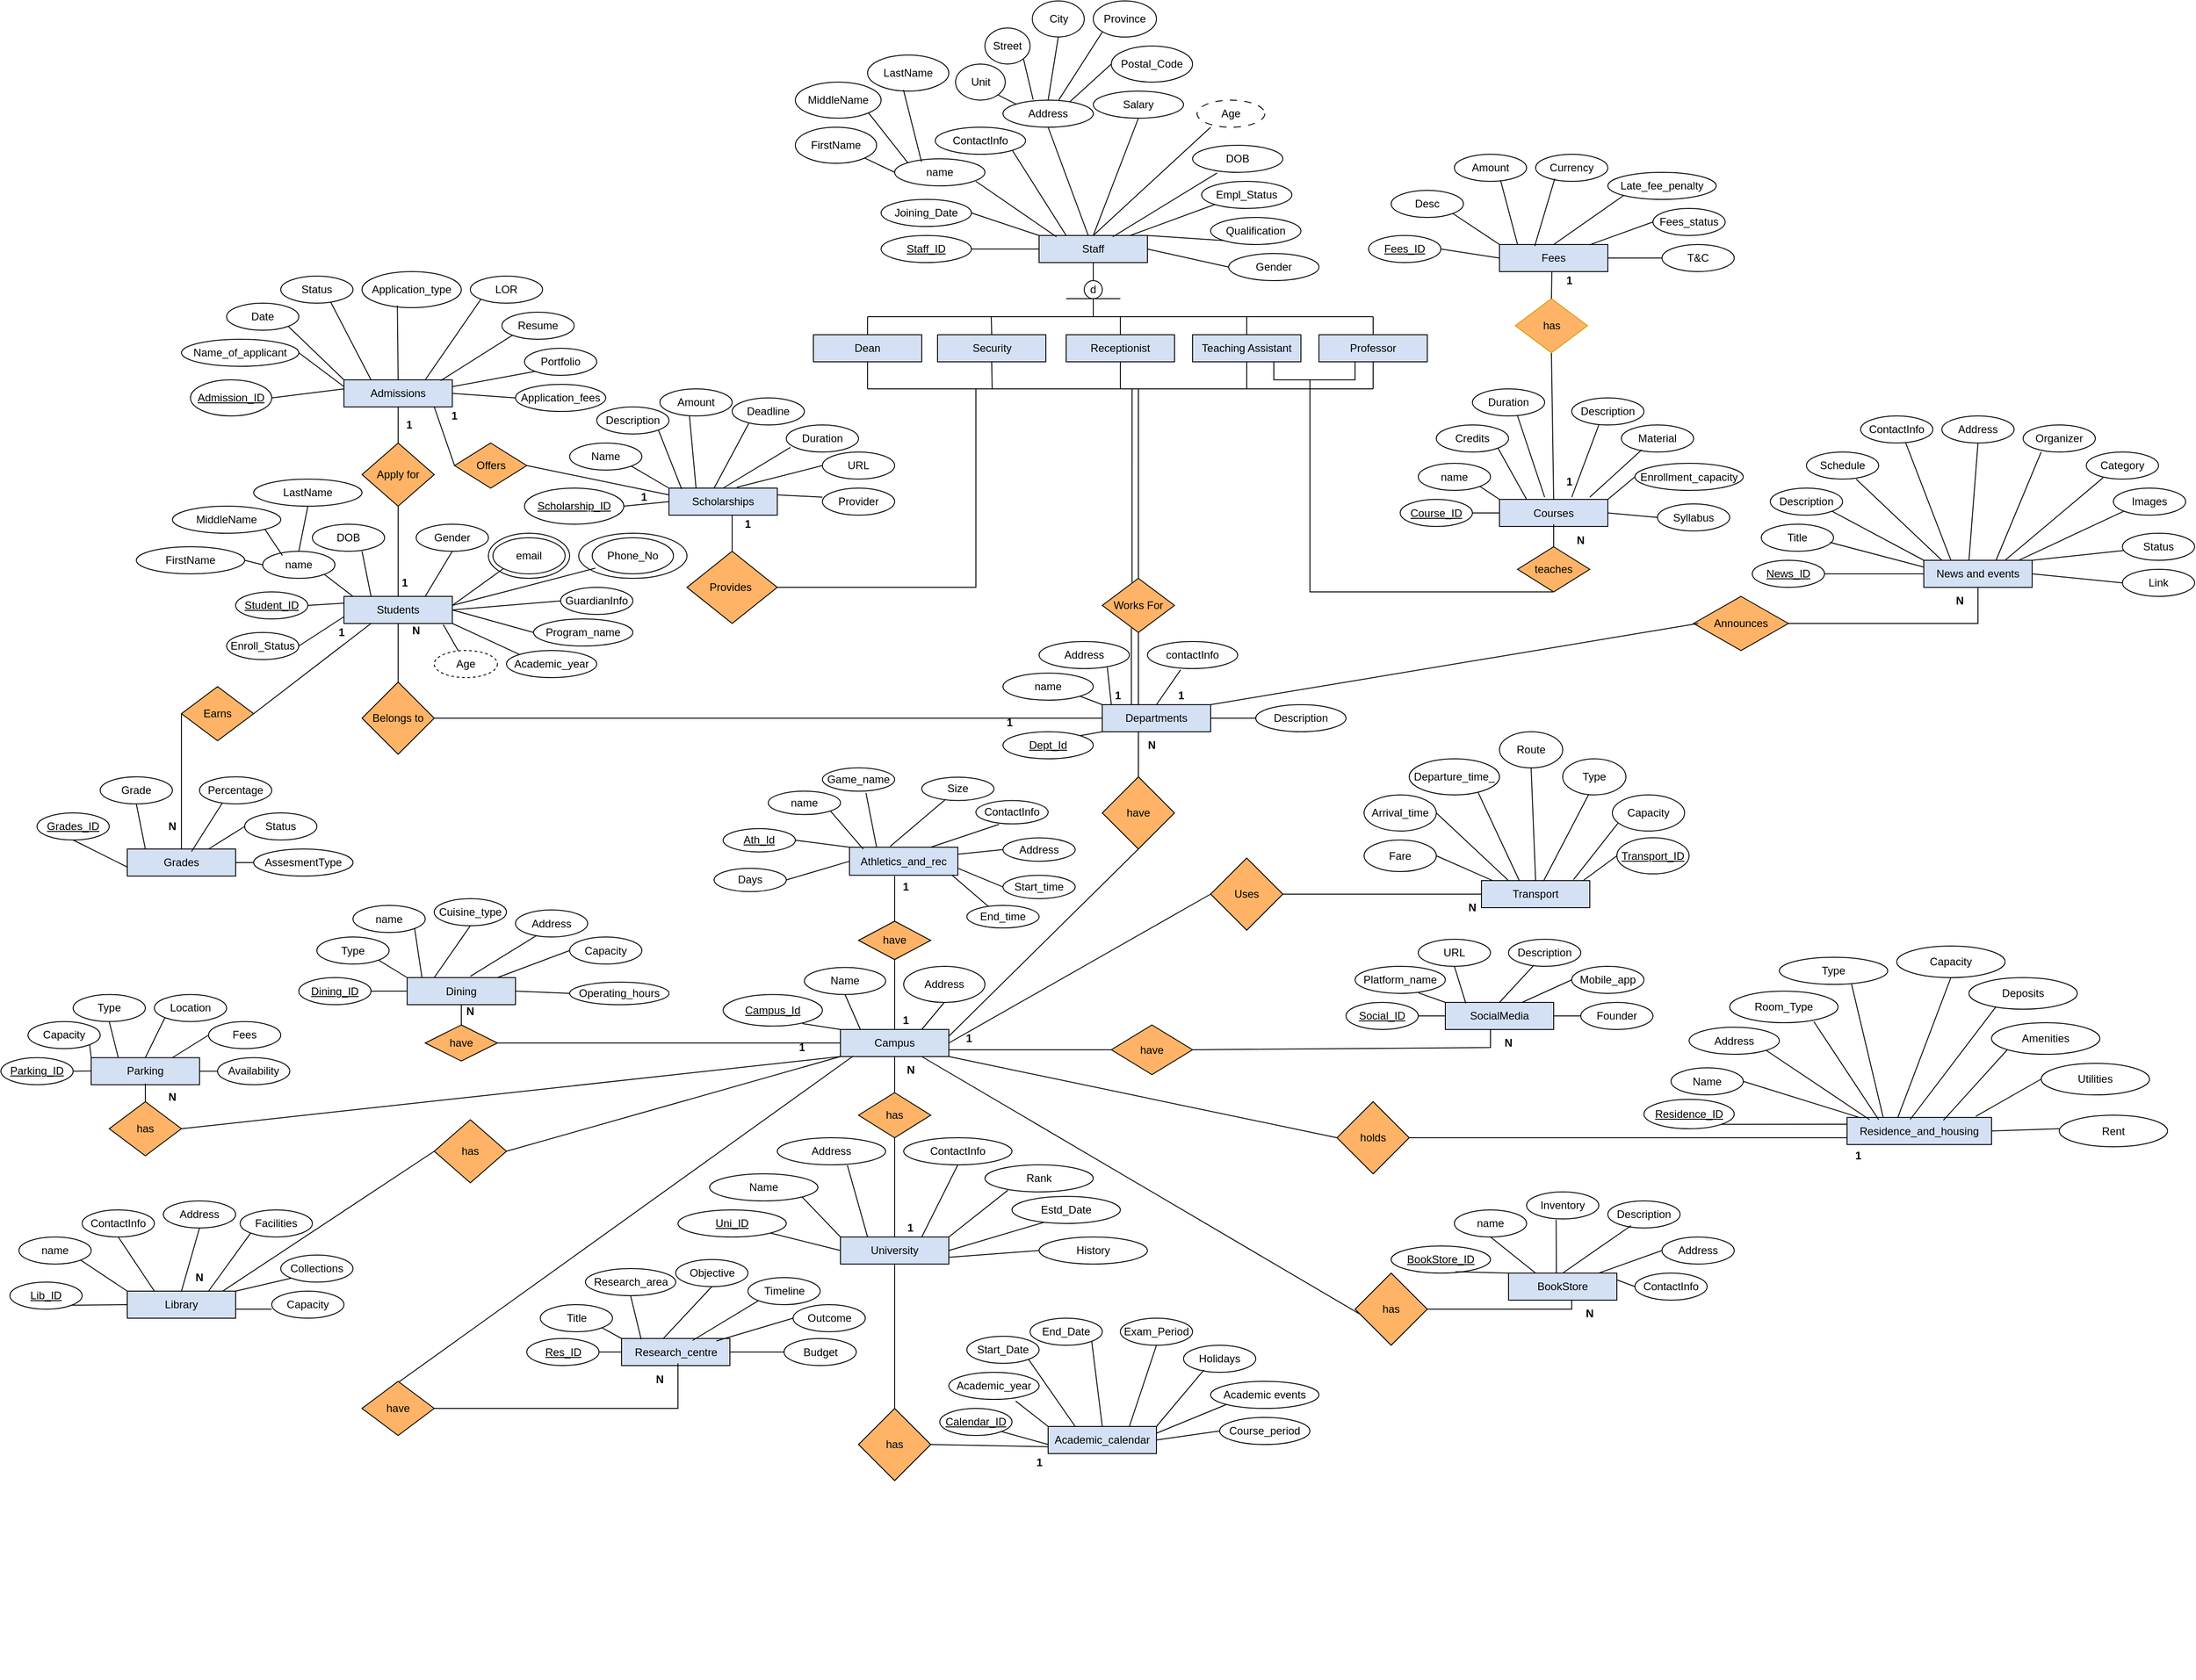 <mxfile version="23.1.6" type="device">
  <diagram id="R2lEEEUBdFMjLlhIrx00" name="Page-1">
    <mxGraphModel dx="2201" dy="1847" grid="1" gridSize="10" guides="1" tooltips="1" connect="1" arrows="1" fold="1" page="1" pageScale="1" pageWidth="850" pageHeight="1100" math="0" shadow="0" extFonts="Permanent Marker^https://fonts.googleapis.com/css?family=Permanent+Marker">
      <root>
        <mxCell id="0" />
        <mxCell id="1" parent="0" />
        <mxCell id="gfKqpitYMT0C_zAYRqk9-2" value="University" style="rounded=0;whiteSpace=wrap;html=1;fillColor=#D4E1F5;" parent="1" vertex="1">
          <mxGeometry x="330" y="580" width="120" height="30" as="geometry" />
        </mxCell>
        <mxCell id="gfKqpitYMT0C_zAYRqk9-4" value="Campus" style="rounded=0;whiteSpace=wrap;html=1;fillColor=#D4E1F5;" parent="1" vertex="1">
          <mxGeometry x="330" y="350" width="120" height="30" as="geometry" />
        </mxCell>
        <mxCell id="gfKqpitYMT0C_zAYRqk9-29" value="has" style="rhombus;whiteSpace=wrap;html=1;fillColor=#FFB366;" parent="1" vertex="1">
          <mxGeometry x="350" y="420" width="80" height="50" as="geometry" />
        </mxCell>
        <mxCell id="gfKqpitYMT0C_zAYRqk9-31" value="&lt;u&gt;Uni_ID&lt;/u&gt;" style="ellipse;whiteSpace=wrap;html=1;" parent="1" vertex="1">
          <mxGeometry x="150" y="550" width="120" height="30" as="geometry" />
        </mxCell>
        <mxCell id="gfKqpitYMT0C_zAYRqk9-32" value="Name" style="ellipse;whiteSpace=wrap;html=1;" parent="1" vertex="1">
          <mxGeometry x="185" y="510" width="120" height="30" as="geometry" />
        </mxCell>
        <mxCell id="gfKqpitYMT0C_zAYRqk9-34" value="Address" style="ellipse;whiteSpace=wrap;html=1;" parent="1" vertex="1">
          <mxGeometry x="260" y="470" width="120" height="30" as="geometry" />
        </mxCell>
        <mxCell id="gfKqpitYMT0C_zAYRqk9-53" value="" style="endArrow=none;html=1;rounded=0;exitX=0.5;exitY=0;exitDx=0;exitDy=0;entryX=0.5;entryY=1;entryDx=0;entryDy=0;" parent="1" source="gfKqpitYMT0C_zAYRqk9-2" target="gfKqpitYMT0C_zAYRqk9-29" edge="1">
          <mxGeometry width="50" height="50" relative="1" as="geometry">
            <mxPoint x="490" y="440" as="sourcePoint" />
            <mxPoint x="540" y="390" as="targetPoint" />
          </mxGeometry>
        </mxCell>
        <mxCell id="gfKqpitYMT0C_zAYRqk9-54" value="" style="endArrow=none;html=1;rounded=0;exitX=0.5;exitY=0;exitDx=0;exitDy=0;entryX=0.5;entryY=1;entryDx=0;entryDy=0;" parent="1" source="gfKqpitYMT0C_zAYRqk9-29" target="gfKqpitYMT0C_zAYRqk9-4" edge="1">
          <mxGeometry width="50" height="50" relative="1" as="geometry">
            <mxPoint x="350" y="430" as="sourcePoint" />
            <mxPoint x="400" y="380" as="targetPoint" />
          </mxGeometry>
        </mxCell>
        <mxCell id="gfKqpitYMT0C_zAYRqk9-55" value="Name" style="ellipse;whiteSpace=wrap;html=1;" parent="1" vertex="1">
          <mxGeometry x="290" y="281.25" width="90" height="30" as="geometry" />
        </mxCell>
        <mxCell id="gfKqpitYMT0C_zAYRqk9-56" value="&lt;u&gt;Campus_Id&lt;/u&gt;" style="ellipse;whiteSpace=wrap;html=1;" parent="1" vertex="1">
          <mxGeometry x="200" y="311.25" width="110" height="35" as="geometry" />
        </mxCell>
        <mxCell id="gfKqpitYMT0C_zAYRqk9-136" value="" style="group" parent="1" vertex="1" connectable="0">
          <mxGeometry x="-570" y="70" width="370" height="110" as="geometry" />
        </mxCell>
        <mxCell id="gfKqpitYMT0C_zAYRqk9-20" value="Grades" style="rounded=0;whiteSpace=wrap;html=1;container=0;fillColor=#D4E1F5;" parent="gfKqpitYMT0C_zAYRqk9-136" vertex="1">
          <mxGeometry x="110" y="80" width="120" height="30" as="geometry" />
        </mxCell>
        <mxCell id="gfKqpitYMT0C_zAYRqk9-128" value="Status" style="ellipse;whiteSpace=wrap;html=1;container=0;" parent="gfKqpitYMT0C_zAYRqk9-136" vertex="1">
          <mxGeometry x="240" y="40" width="80" height="30" as="geometry" />
        </mxCell>
        <mxCell id="gfKqpitYMT0C_zAYRqk9-129" value="AssesmentType" style="ellipse;whiteSpace=wrap;html=1;container=0;" parent="gfKqpitYMT0C_zAYRqk9-136" vertex="1">
          <mxGeometry x="250" y="80" width="110" height="30" as="geometry" />
        </mxCell>
        <mxCell id="gfKqpitYMT0C_zAYRqk9-130" value="Percentage" style="ellipse;whiteSpace=wrap;html=1;container=0;" parent="gfKqpitYMT0C_zAYRqk9-136" vertex="1">
          <mxGeometry x="190" width="80" height="30" as="geometry" />
        </mxCell>
        <mxCell id="gfKqpitYMT0C_zAYRqk9-131" value="Grade" style="ellipse;whiteSpace=wrap;html=1;container=0;" parent="gfKqpitYMT0C_zAYRqk9-136" vertex="1">
          <mxGeometry x="80" width="80" height="30" as="geometry" />
        </mxCell>
        <mxCell id="gfKqpitYMT0C_zAYRqk9-132" value="&lt;u&gt;Grades_ID&lt;/u&gt;" style="ellipse;whiteSpace=wrap;html=1;container=0;" parent="gfKqpitYMT0C_zAYRqk9-136" vertex="1">
          <mxGeometry x="10" y="40" width="80" height="30" as="geometry" />
        </mxCell>
        <mxCell id="gfKqpitYMT0C_zAYRqk9-514" value="" style="endArrow=none;html=1;rounded=0;exitX=0.316;exitY=0.968;exitDx=0;exitDy=0;exitPerimeter=0;entryX=0.593;entryY=0.093;entryDx=0;entryDy=0;entryPerimeter=0;" parent="gfKqpitYMT0C_zAYRqk9-136" source="gfKqpitYMT0C_zAYRqk9-130" target="gfKqpitYMT0C_zAYRqk9-20" edge="1">
          <mxGeometry width="50" height="50" relative="1" as="geometry">
            <mxPoint x="270" y="260" as="sourcePoint" />
            <mxPoint x="320" y="210" as="targetPoint" />
          </mxGeometry>
        </mxCell>
        <mxCell id="gfKqpitYMT0C_zAYRqk9-515" value="" style="endArrow=none;html=1;rounded=0;exitX=0;exitY=0.5;exitDx=0;exitDy=0;entryX=0.75;entryY=0;entryDx=0;entryDy=0;" parent="gfKqpitYMT0C_zAYRqk9-136" source="gfKqpitYMT0C_zAYRqk9-128" target="gfKqpitYMT0C_zAYRqk9-20" edge="1">
          <mxGeometry width="50" height="50" relative="1" as="geometry">
            <mxPoint x="270" y="260" as="sourcePoint" />
            <mxPoint x="320" y="210" as="targetPoint" />
          </mxGeometry>
        </mxCell>
        <mxCell id="gfKqpitYMT0C_zAYRqk9-517" value="" style="endArrow=none;html=1;rounded=0;exitX=1;exitY=0.5;exitDx=0;exitDy=0;entryX=0;entryY=0.5;entryDx=0;entryDy=0;" parent="gfKqpitYMT0C_zAYRqk9-136" source="gfKqpitYMT0C_zAYRqk9-20" target="gfKqpitYMT0C_zAYRqk9-129" edge="1">
          <mxGeometry width="50" height="50" relative="1" as="geometry">
            <mxPoint x="270" y="260" as="sourcePoint" />
            <mxPoint x="320" y="210" as="targetPoint" />
          </mxGeometry>
        </mxCell>
        <mxCell id="gfKqpitYMT0C_zAYRqk9-623" value="&lt;b&gt;N&lt;/b&gt;" style="text;html=1;strokeColor=none;fillColor=none;align=center;verticalAlign=middle;whiteSpace=wrap;rounded=0;" parent="gfKqpitYMT0C_zAYRqk9-136" vertex="1">
          <mxGeometry x="130" y="42.5" width="60" height="25" as="geometry" />
        </mxCell>
        <mxCell id="gfKqpitYMT0C_zAYRqk9-149" value="" style="group" parent="1" vertex="1" connectable="0">
          <mxGeometry x="-350" y="-210" width="440" height="190" as="geometry" />
        </mxCell>
        <mxCell id="gfKqpitYMT0C_zAYRqk9-21" value="Students" style="rounded=0;whiteSpace=wrap;html=1;fillColor=#D4E1F5;" parent="gfKqpitYMT0C_zAYRqk9-149" vertex="1">
          <mxGeometry x="130" y="80" width="120" height="30" as="geometry" />
        </mxCell>
        <mxCell id="gfKqpitYMT0C_zAYRqk9-127" value="&lt;u&gt;Student_ID&lt;/u&gt;" style="ellipse;whiteSpace=wrap;html=1;" parent="gfKqpitYMT0C_zAYRqk9-149" vertex="1">
          <mxGeometry x="10" y="75" width="80" height="30" as="geometry" />
        </mxCell>
        <mxCell id="gfKqpitYMT0C_zAYRqk9-138" value="Program_name" style="ellipse;whiteSpace=wrap;html=1;" parent="gfKqpitYMT0C_zAYRqk9-149" vertex="1">
          <mxGeometry x="340" y="105" width="110" height="30" as="geometry" />
        </mxCell>
        <mxCell id="gfKqpitYMT0C_zAYRqk9-139" value="GuardianInfo" style="ellipse;whiteSpace=wrap;html=1;" parent="gfKqpitYMT0C_zAYRqk9-149" vertex="1">
          <mxGeometry x="370" y="70" width="80" height="30" as="geometry" />
        </mxCell>
        <mxCell id="gfKqpitYMT0C_zAYRqk9-141" value="Gender" style="ellipse;whiteSpace=wrap;html=1;" parent="gfKqpitYMT0C_zAYRqk9-149" vertex="1">
          <mxGeometry x="210" width="80" height="30" as="geometry" />
        </mxCell>
        <mxCell id="gfKqpitYMT0C_zAYRqk9-142" value="DOB" style="ellipse;whiteSpace=wrap;html=1;" parent="gfKqpitYMT0C_zAYRqk9-149" vertex="1">
          <mxGeometry x="95" width="80" height="30" as="geometry" />
        </mxCell>
        <mxCell id="gfKqpitYMT0C_zAYRqk9-143" value="name" style="ellipse;whiteSpace=wrap;html=1;" parent="gfKqpitYMT0C_zAYRqk9-149" vertex="1">
          <mxGeometry x="40" y="30" width="80" height="30" as="geometry" />
        </mxCell>
        <mxCell id="gfKqpitYMT0C_zAYRqk9-146" value="Academic_year" style="ellipse;whiteSpace=wrap;html=1;" parent="gfKqpitYMT0C_zAYRqk9-149" vertex="1">
          <mxGeometry x="310" y="140" width="100" height="30" as="geometry" />
        </mxCell>
        <mxCell id="gfKqpitYMT0C_zAYRqk9-147" value="Enroll_Status" style="ellipse;whiteSpace=wrap;html=1;" parent="gfKqpitYMT0C_zAYRqk9-149" vertex="1">
          <mxGeometry y="120" width="80" height="30" as="geometry" />
        </mxCell>
        <mxCell id="gfKqpitYMT0C_zAYRqk9-501" value="" style="endArrow=none;html=1;rounded=0;exitX=1;exitY=0.5;exitDx=0;exitDy=0;entryX=0;entryY=0.75;entryDx=0;entryDy=0;" parent="gfKqpitYMT0C_zAYRqk9-149" source="gfKqpitYMT0C_zAYRqk9-147" target="gfKqpitYMT0C_zAYRqk9-21" edge="1">
          <mxGeometry width="50" height="50" relative="1" as="geometry">
            <mxPoint x="320" y="270" as="sourcePoint" />
            <mxPoint x="370" y="220" as="targetPoint" />
          </mxGeometry>
        </mxCell>
        <mxCell id="gfKqpitYMT0C_zAYRqk9-502" value="" style="endArrow=none;html=1;rounded=0;exitX=1;exitY=0.5;exitDx=0;exitDy=0;entryX=0;entryY=0.25;entryDx=0;entryDy=0;" parent="gfKqpitYMT0C_zAYRqk9-149" source="gfKqpitYMT0C_zAYRqk9-127" target="gfKqpitYMT0C_zAYRqk9-21" edge="1">
          <mxGeometry width="50" height="50" relative="1" as="geometry">
            <mxPoint x="320" y="270" as="sourcePoint" />
            <mxPoint x="370" y="220" as="targetPoint" />
          </mxGeometry>
        </mxCell>
        <mxCell id="gfKqpitYMT0C_zAYRqk9-505" value="" style="endArrow=none;html=1;rounded=0;exitX=0.5;exitY=1;exitDx=0;exitDy=0;entryX=0.75;entryY=0;entryDx=0;entryDy=0;" parent="gfKqpitYMT0C_zAYRqk9-149" source="gfKqpitYMT0C_zAYRqk9-141" target="gfKqpitYMT0C_zAYRqk9-21" edge="1">
          <mxGeometry width="50" height="50" relative="1" as="geometry">
            <mxPoint x="240" y="270" as="sourcePoint" />
            <mxPoint x="290" y="220" as="targetPoint" />
          </mxGeometry>
        </mxCell>
        <mxCell id="gfKqpitYMT0C_zAYRqk9-508" value="" style="endArrow=none;html=1;rounded=0;exitX=1;exitY=0.5;exitDx=0;exitDy=0;entryX=0;entryY=0.5;entryDx=0;entryDy=0;" parent="gfKqpitYMT0C_zAYRqk9-149" source="gfKqpitYMT0C_zAYRqk9-21" target="gfKqpitYMT0C_zAYRqk9-138" edge="1">
          <mxGeometry width="50" height="50" relative="1" as="geometry">
            <mxPoint x="240" y="270" as="sourcePoint" />
            <mxPoint x="290" y="220" as="targetPoint" />
          </mxGeometry>
        </mxCell>
        <mxCell id="gfKqpitYMT0C_zAYRqk9-509" value="" style="endArrow=none;html=1;rounded=0;exitX=1;exitY=1;exitDx=0;exitDy=0;entryX=0;entryY=0;entryDx=0;entryDy=0;" parent="gfKqpitYMT0C_zAYRqk9-149" source="gfKqpitYMT0C_zAYRqk9-21" target="gfKqpitYMT0C_zAYRqk9-146" edge="1">
          <mxGeometry width="50" height="50" relative="1" as="geometry">
            <mxPoint x="240" y="270" as="sourcePoint" />
            <mxPoint x="310" y="160" as="targetPoint" />
          </mxGeometry>
        </mxCell>
        <mxCell id="gfKqpitYMT0C_zAYRqk9-601" value="&lt;b&gt;N&lt;/b&gt;" style="text;html=1;strokeColor=none;fillColor=none;align=center;verticalAlign=middle;whiteSpace=wrap;rounded=0;" parent="gfKqpitYMT0C_zAYRqk9-149" vertex="1">
          <mxGeometry x="180" y="105" width="60" height="25" as="geometry" />
        </mxCell>
        <mxCell id="gfKqpitYMT0C_zAYRqk9-602" value="&lt;b&gt;1&lt;/b&gt;" style="text;html=1;strokeColor=none;fillColor=none;align=center;verticalAlign=middle;whiteSpace=wrap;rounded=0;" parent="gfKqpitYMT0C_zAYRqk9-149" vertex="1">
          <mxGeometry x="180" y="55" width="35" height="20" as="geometry" />
        </mxCell>
        <mxCell id="gfKqpitYMT0C_zAYRqk9-628" value="MiddleName" style="ellipse;whiteSpace=wrap;html=1;" parent="gfKqpitYMT0C_zAYRqk9-149" vertex="1">
          <mxGeometry x="-60" y="-20" width="120" height="30" as="geometry" />
        </mxCell>
        <mxCell id="gfKqpitYMT0C_zAYRqk9-631" value="" style="endArrow=none;html=1;rounded=0;exitX=1;exitY=1;exitDx=0;exitDy=0;entryX=0.273;entryY=0.156;entryDx=0;entryDy=0;entryPerimeter=0;" parent="gfKqpitYMT0C_zAYRqk9-149" source="gfKqpitYMT0C_zAYRqk9-628" target="gfKqpitYMT0C_zAYRqk9-143" edge="1">
          <mxGeometry width="50" height="50" relative="1" as="geometry">
            <mxPoint x="280" y="150" as="sourcePoint" />
            <mxPoint x="330" y="100" as="targetPoint" />
          </mxGeometry>
        </mxCell>
        <mxCell id="gfKqpitYMT0C_zAYRqk9-637" value="" style="ellipse;whiteSpace=wrap;html=1;" parent="gfKqpitYMT0C_zAYRqk9-149" vertex="1">
          <mxGeometry x="290" y="10" width="90" height="50" as="geometry" />
        </mxCell>
        <mxCell id="gfKqpitYMT0C_zAYRqk9-638" value="email" style="ellipse;whiteSpace=wrap;html=1;" parent="gfKqpitYMT0C_zAYRqk9-149" vertex="1">
          <mxGeometry x="295" y="15" width="80" height="40" as="geometry" />
        </mxCell>
        <mxCell id="gfKqpitYMT0C_zAYRqk9-639" value="" style="endArrow=none;html=1;rounded=0;exitX=1;exitY=0.5;exitDx=0;exitDy=0;entryX=0;entryY=0.5;entryDx=0;entryDy=0;" parent="gfKqpitYMT0C_zAYRqk9-149" source="gfKqpitYMT0C_zAYRqk9-21" target="gfKqpitYMT0C_zAYRqk9-139" edge="1">
          <mxGeometry width="50" height="50" relative="1" as="geometry">
            <mxPoint x="390" y="130" as="sourcePoint" />
            <mxPoint x="370" y="90" as="targetPoint" />
          </mxGeometry>
        </mxCell>
        <mxCell id="gfKqpitYMT0C_zAYRqk9-662" value="&lt;b&gt;1&lt;/b&gt;" style="text;html=1;strokeColor=none;fillColor=none;align=center;verticalAlign=middle;whiteSpace=wrap;rounded=0;" parent="gfKqpitYMT0C_zAYRqk9-149" vertex="1">
          <mxGeometry x="110" y="110" width="35" height="20" as="geometry" />
        </mxCell>
        <mxCell id="gfKqpitYMT0C_zAYRqk9-663" value="Age" style="ellipse;whiteSpace=wrap;html=1;dashed=1;" parent="gfKqpitYMT0C_zAYRqk9-149" vertex="1">
          <mxGeometry x="230" y="140" width="70" height="30" as="geometry" />
        </mxCell>
        <mxCell id="gfKqpitYMT0C_zAYRqk9-664" value="" style="endArrow=none;html=1;rounded=0;exitX=1;exitY=0.25;exitDx=0;exitDy=0;" parent="gfKqpitYMT0C_zAYRqk9-149" source="gfKqpitYMT0C_zAYRqk9-601" target="gfKqpitYMT0C_zAYRqk9-663" edge="1">
          <mxGeometry width="50" height="50" relative="1" as="geometry">
            <mxPoint x="550" y="150" as="sourcePoint" />
            <mxPoint x="600" y="100" as="targetPoint" />
          </mxGeometry>
        </mxCell>
        <mxCell id="gfKqpitYMT0C_zAYRqk9-274" value="" style="group" parent="1" vertex="1" connectable="0">
          <mxGeometry x="430" y="-130" width="980" height="1200" as="geometry" />
        </mxCell>
        <mxCell id="gfKqpitYMT0C_zAYRqk9-15" value="Transport" style="rounded=0;whiteSpace=wrap;html=1;fillColor=#D4E1F5;" parent="gfKqpitYMT0C_zAYRqk9-274" vertex="1">
          <mxGeometry x="610" y="315" width="120" height="30" as="geometry" />
        </mxCell>
        <mxCell id="gfKqpitYMT0C_zAYRqk9-60" value="Address" style="ellipse;whiteSpace=wrap;html=1;" parent="gfKqpitYMT0C_zAYRqk9-274" vertex="1">
          <mxGeometry x="-30" y="410" width="90" height="40" as="geometry" />
        </mxCell>
        <mxCell id="gfKqpitYMT0C_zAYRqk9-277" value="have" style="rhombus;whiteSpace=wrap;html=1;fillColor=#FFB366;" parent="gfKqpitYMT0C_zAYRqk9-274" vertex="1">
          <mxGeometry x="200" y="475" width="90" height="55" as="geometry" />
        </mxCell>
        <mxCell id="gfKqpitYMT0C_zAYRqk9-303" value="holds" style="rhombus;whiteSpace=wrap;html=1;fillColor=#FFB366;" parent="gfKqpitYMT0C_zAYRqk9-274" vertex="1">
          <mxGeometry x="450" y="560" width="80" height="80" as="geometry" />
        </mxCell>
        <mxCell id="gfKqpitYMT0C_zAYRqk9-310" value="" style="group" parent="gfKqpitYMT0C_zAYRqk9-274" vertex="1" connectable="0">
          <mxGeometry x="460" y="380" width="340" height="130" as="geometry" />
        </mxCell>
        <mxCell id="gfKqpitYMT0C_zAYRqk9-23" value="SocialMedia" style="rounded=0;whiteSpace=wrap;html=1;fillColor=#D4E1F5;" parent="gfKqpitYMT0C_zAYRqk9-310" vertex="1">
          <mxGeometry x="110" y="70" width="120" height="30" as="geometry" />
        </mxCell>
        <mxCell id="gfKqpitYMT0C_zAYRqk9-100" value="URL" style="ellipse;whiteSpace=wrap;html=1;" parent="gfKqpitYMT0C_zAYRqk9-310" vertex="1">
          <mxGeometry x="80" width="80" height="30" as="geometry" />
        </mxCell>
        <mxCell id="gfKqpitYMT0C_zAYRqk9-103" value="Founder" style="ellipse;whiteSpace=wrap;html=1;" parent="gfKqpitYMT0C_zAYRqk9-310" vertex="1">
          <mxGeometry x="260" y="70" width="80" height="30" as="geometry" />
        </mxCell>
        <mxCell id="gfKqpitYMT0C_zAYRqk9-97" value="&lt;u&gt;Social_ID&lt;/u&gt;" style="ellipse;whiteSpace=wrap;html=1;" parent="gfKqpitYMT0C_zAYRqk9-310" vertex="1">
          <mxGeometry y="70" width="80" height="30" as="geometry" />
        </mxCell>
        <mxCell id="gfKqpitYMT0C_zAYRqk9-102" value="Mobile_app" style="ellipse;whiteSpace=wrap;html=1;" parent="gfKqpitYMT0C_zAYRqk9-310" vertex="1">
          <mxGeometry x="250" y="30" width="80" height="30" as="geometry" />
        </mxCell>
        <mxCell id="gfKqpitYMT0C_zAYRqk9-101" value="Description" style="ellipse;whiteSpace=wrap;html=1;" parent="gfKqpitYMT0C_zAYRqk9-310" vertex="1">
          <mxGeometry x="180" width="80" height="30" as="geometry" />
        </mxCell>
        <mxCell id="gfKqpitYMT0C_zAYRqk9-99" value="Platform_name" style="ellipse;whiteSpace=wrap;html=1;" parent="gfKqpitYMT0C_zAYRqk9-310" vertex="1">
          <mxGeometry x="10" y="30" width="100" height="30" as="geometry" />
        </mxCell>
        <mxCell id="gfKqpitYMT0C_zAYRqk9-422" value="" style="endArrow=none;html=1;rounded=0;exitX=1;exitY=0.5;exitDx=0;exitDy=0;entryX=0;entryY=0.5;entryDx=0;entryDy=0;" parent="gfKqpitYMT0C_zAYRqk9-310" source="gfKqpitYMT0C_zAYRqk9-97" target="gfKqpitYMT0C_zAYRqk9-23" edge="1">
          <mxGeometry width="50" height="50" relative="1" as="geometry">
            <mxPoint x="130" y="160" as="sourcePoint" />
            <mxPoint x="180" y="110" as="targetPoint" />
          </mxGeometry>
        </mxCell>
        <mxCell id="gfKqpitYMT0C_zAYRqk9-424" value="" style="endArrow=none;html=1;rounded=0;exitX=0.703;exitY=0.982;exitDx=0;exitDy=0;exitPerimeter=0;entryX=0;entryY=0;entryDx=0;entryDy=0;" parent="gfKqpitYMT0C_zAYRqk9-310" source="gfKqpitYMT0C_zAYRqk9-99" target="gfKqpitYMT0C_zAYRqk9-23" edge="1">
          <mxGeometry width="50" height="50" relative="1" as="geometry">
            <mxPoint x="130" y="160" as="sourcePoint" />
            <mxPoint x="180" y="110" as="targetPoint" />
          </mxGeometry>
        </mxCell>
        <mxCell id="gfKqpitYMT0C_zAYRqk9-425" value="" style="endArrow=none;html=1;rounded=0;exitX=0.5;exitY=1;exitDx=0;exitDy=0;entryX=0.189;entryY=0.036;entryDx=0;entryDy=0;entryPerimeter=0;" parent="gfKqpitYMT0C_zAYRqk9-310" source="gfKqpitYMT0C_zAYRqk9-100" target="gfKqpitYMT0C_zAYRqk9-23" edge="1">
          <mxGeometry width="50" height="50" relative="1" as="geometry">
            <mxPoint x="130" y="160" as="sourcePoint" />
            <mxPoint x="180" y="110" as="targetPoint" />
          </mxGeometry>
        </mxCell>
        <mxCell id="gfKqpitYMT0C_zAYRqk9-426" value="" style="endArrow=none;html=1;rounded=0;exitX=0.5;exitY=0;exitDx=0;exitDy=0;entryX=0.346;entryY=0.973;entryDx=0;entryDy=0;entryPerimeter=0;" parent="gfKqpitYMT0C_zAYRqk9-310" source="gfKqpitYMT0C_zAYRqk9-23" target="gfKqpitYMT0C_zAYRqk9-101" edge="1">
          <mxGeometry width="50" height="50" relative="1" as="geometry">
            <mxPoint x="130" y="160" as="sourcePoint" />
            <mxPoint x="180" y="110" as="targetPoint" />
          </mxGeometry>
        </mxCell>
        <mxCell id="gfKqpitYMT0C_zAYRqk9-427" value="" style="endArrow=none;html=1;rounded=0;entryX=0;entryY=0.5;entryDx=0;entryDy=0;" parent="gfKqpitYMT0C_zAYRqk9-310" target="gfKqpitYMT0C_zAYRqk9-102" edge="1">
          <mxGeometry width="50" height="50" relative="1" as="geometry">
            <mxPoint x="195" y="70" as="sourcePoint" />
            <mxPoint x="245" y="20" as="targetPoint" />
          </mxGeometry>
        </mxCell>
        <mxCell id="gfKqpitYMT0C_zAYRqk9-428" value="" style="endArrow=none;html=1;rounded=0;exitX=1;exitY=0.5;exitDx=0;exitDy=0;entryX=0;entryY=0.5;entryDx=0;entryDy=0;" parent="gfKqpitYMT0C_zAYRqk9-310" source="gfKqpitYMT0C_zAYRqk9-23" target="gfKqpitYMT0C_zAYRqk9-103" edge="1">
          <mxGeometry width="50" height="50" relative="1" as="geometry">
            <mxPoint x="130" y="160" as="sourcePoint" />
            <mxPoint x="180" y="110" as="targetPoint" />
          </mxGeometry>
        </mxCell>
        <mxCell id="gfKqpitYMT0C_zAYRqk9-574" value="&lt;b&gt;N&lt;/b&gt;" style="text;html=1;strokeColor=none;fillColor=none;align=center;verticalAlign=middle;whiteSpace=wrap;rounded=0;" parent="gfKqpitYMT0C_zAYRqk9-310" vertex="1">
          <mxGeometry x="150" y="100" width="60" height="30" as="geometry" />
        </mxCell>
        <mxCell id="gfKqpitYMT0C_zAYRqk9-311" value="" style="group" parent="gfKqpitYMT0C_zAYRqk9-274" vertex="1" connectable="0">
          <mxGeometry x="480" y="150" width="360" height="157.5" as="geometry" />
        </mxCell>
        <mxCell id="gfKqpitYMT0C_zAYRqk9-89" value="Arrival_time" style="ellipse;whiteSpace=wrap;html=1;" parent="gfKqpitYMT0C_zAYRqk9-311" vertex="1">
          <mxGeometry y="70" width="80" height="40" as="geometry" />
        </mxCell>
        <mxCell id="gfKqpitYMT0C_zAYRqk9-90" value="Departure_time_" style="ellipse;whiteSpace=wrap;html=1;" parent="gfKqpitYMT0C_zAYRqk9-311" vertex="1">
          <mxGeometry x="50" y="30" width="100" height="40" as="geometry" />
        </mxCell>
        <mxCell id="gfKqpitYMT0C_zAYRqk9-91" value="Route" style="ellipse;whiteSpace=wrap;html=1;" parent="gfKqpitYMT0C_zAYRqk9-311" vertex="1">
          <mxGeometry x="150" width="70" height="40" as="geometry" />
        </mxCell>
        <mxCell id="gfKqpitYMT0C_zAYRqk9-92" value="Type" style="ellipse;whiteSpace=wrap;html=1;" parent="gfKqpitYMT0C_zAYRqk9-311" vertex="1">
          <mxGeometry x="220" y="30" width="70" height="40" as="geometry" />
        </mxCell>
        <mxCell id="gfKqpitYMT0C_zAYRqk9-93" value="&lt;u&gt;Transport_ID&lt;/u&gt;" style="ellipse;whiteSpace=wrap;html=1;" parent="gfKqpitYMT0C_zAYRqk9-311" vertex="1">
          <mxGeometry x="280" y="117.5" width="80" height="40" as="geometry" />
        </mxCell>
        <mxCell id="gfKqpitYMT0C_zAYRqk9-94" value="Fare" style="ellipse;whiteSpace=wrap;html=1;" parent="gfKqpitYMT0C_zAYRqk9-311" vertex="1">
          <mxGeometry y="120" width="80" height="35" as="geometry" />
        </mxCell>
        <mxCell id="gfKqpitYMT0C_zAYRqk9-95" value="Capacity" style="ellipse;whiteSpace=wrap;html=1;" parent="gfKqpitYMT0C_zAYRqk9-311" vertex="1">
          <mxGeometry x="275" y="70" width="80" height="40" as="geometry" />
        </mxCell>
        <mxCell id="gfKqpitYMT0C_zAYRqk9-313" value="Uses" style="rhombus;whiteSpace=wrap;html=1;fillColor=#FFB366;" parent="gfKqpitYMT0C_zAYRqk9-274" vertex="1">
          <mxGeometry x="310" y="290" width="80" height="80" as="geometry" />
        </mxCell>
        <mxCell id="gfKqpitYMT0C_zAYRqk9-312" value="have" style="rhombus;whiteSpace=wrap;html=1;fillColor=#FFB366;" parent="gfKqpitYMT0C_zAYRqk9-274" vertex="1">
          <mxGeometry x="190" y="200" width="80" height="80" as="geometry" />
        </mxCell>
        <mxCell id="gfKqpitYMT0C_zAYRqk9-317" value="" style="endArrow=none;html=1;rounded=0;exitX=1;exitY=0.5;exitDx=0;exitDy=0;entryX=0;entryY=0.5;entryDx=0;entryDy=0;" parent="gfKqpitYMT0C_zAYRqk9-274" source="gfKqpitYMT0C_zAYRqk9-313" target="gfKqpitYMT0C_zAYRqk9-15" edge="1">
          <mxGeometry width="50" height="50" relative="1" as="geometry">
            <mxPoint x="310" y="260" as="sourcePoint" />
            <mxPoint x="360" y="210" as="targetPoint" />
          </mxGeometry>
        </mxCell>
        <mxCell id="gfKqpitYMT0C_zAYRqk9-38" value="History" style="ellipse;whiteSpace=wrap;html=1;" parent="gfKqpitYMT0C_zAYRqk9-274" vertex="1">
          <mxGeometry x="120" y="710" width="120" height="30" as="geometry" />
        </mxCell>
        <mxCell id="gfKqpitYMT0C_zAYRqk9-33" value="Estd_Date" style="ellipse;whiteSpace=wrap;html=1;" parent="gfKqpitYMT0C_zAYRqk9-274" vertex="1">
          <mxGeometry x="90" y="665" width="120" height="30" as="geometry" />
        </mxCell>
        <mxCell id="gfKqpitYMT0C_zAYRqk9-37" value="Rank" style="ellipse;whiteSpace=wrap;html=1;" parent="gfKqpitYMT0C_zAYRqk9-274" vertex="1">
          <mxGeometry x="60" y="630" width="120" height="30" as="geometry" />
        </mxCell>
        <mxCell id="gfKqpitYMT0C_zAYRqk9-36" value="ContactInfo" style="ellipse;whiteSpace=wrap;html=1;" parent="gfKqpitYMT0C_zAYRqk9-274" vertex="1">
          <mxGeometry x="-30" y="600" width="120" height="30" as="geometry" />
        </mxCell>
        <mxCell id="gfKqpitYMT0C_zAYRqk9-328" value="" style="group" parent="gfKqpitYMT0C_zAYRqk9-274" vertex="1" connectable="0">
          <mxGeometry x="70" y="50" width="390" height="100" as="geometry" />
        </mxCell>
        <mxCell id="gfKqpitYMT0C_zAYRqk9-88" value="Description" style="ellipse;whiteSpace=wrap;html=1;container=0;" parent="gfKqpitYMT0C_zAYRqk9-328" vertex="1">
          <mxGeometry x="290" y="70" width="100" height="30" as="geometry" />
        </mxCell>
        <mxCell id="gfKqpitYMT0C_zAYRqk9-85" value="name" style="ellipse;whiteSpace=wrap;html=1;container=0;" parent="gfKqpitYMT0C_zAYRqk9-328" vertex="1">
          <mxGeometry x="10" y="35" width="100" height="30" as="geometry" />
        </mxCell>
        <mxCell id="gfKqpitYMT0C_zAYRqk9-86" value="Address" style="ellipse;whiteSpace=wrap;html=1;container=0;" parent="gfKqpitYMT0C_zAYRqk9-328" vertex="1">
          <mxGeometry x="50" width="100" height="30" as="geometry" />
        </mxCell>
        <mxCell id="gfKqpitYMT0C_zAYRqk9-87" value="contactInfo" style="ellipse;whiteSpace=wrap;html=1;container=0;" parent="gfKqpitYMT0C_zAYRqk9-328" vertex="1">
          <mxGeometry x="170" width="100" height="30" as="geometry" />
        </mxCell>
        <mxCell id="gfKqpitYMT0C_zAYRqk9-5" value="Departments" style="rounded=0;whiteSpace=wrap;html=1;fillColor=#D4E1F5;container=0;" parent="gfKqpitYMT0C_zAYRqk9-328" vertex="1">
          <mxGeometry x="120" y="70" width="120" height="30" as="geometry" />
        </mxCell>
        <mxCell id="gfKqpitYMT0C_zAYRqk9-463" value="" style="endArrow=none;html=1;rounded=0;exitX=1;exitY=1;exitDx=0;exitDy=0;entryX=0;entryY=0;entryDx=0;entryDy=0;" parent="gfKqpitYMT0C_zAYRqk9-328" source="gfKqpitYMT0C_zAYRqk9-85" target="gfKqpitYMT0C_zAYRqk9-5" edge="1">
          <mxGeometry width="50" height="50" relative="1" as="geometry">
            <mxPoint x="60" y="60" as="sourcePoint" />
            <mxPoint x="110" y="10" as="targetPoint" />
          </mxGeometry>
        </mxCell>
        <mxCell id="gfKqpitYMT0C_zAYRqk9-468" value="" style="endArrow=none;html=1;rounded=0;exitX=0.5;exitY=0;exitDx=0;exitDy=0;entryX=0.367;entryY=1.051;entryDx=0;entryDy=0;entryPerimeter=0;" parent="gfKqpitYMT0C_zAYRqk9-328" source="gfKqpitYMT0C_zAYRqk9-5" target="gfKqpitYMT0C_zAYRqk9-87" edge="1">
          <mxGeometry width="50" height="50" relative="1" as="geometry">
            <mxPoint x="60" y="60" as="sourcePoint" />
            <mxPoint x="110" y="10" as="targetPoint" />
          </mxGeometry>
        </mxCell>
        <mxCell id="gfKqpitYMT0C_zAYRqk9-469" value="" style="endArrow=none;html=1;rounded=0;exitX=1;exitY=0.5;exitDx=0;exitDy=0;entryX=0;entryY=0.5;entryDx=0;entryDy=0;" parent="gfKqpitYMT0C_zAYRqk9-328" source="gfKqpitYMT0C_zAYRqk9-5" target="gfKqpitYMT0C_zAYRqk9-88" edge="1">
          <mxGeometry width="50" height="50" relative="1" as="geometry">
            <mxPoint x="60" y="60" as="sourcePoint" />
            <mxPoint x="110" y="10" as="targetPoint" />
          </mxGeometry>
        </mxCell>
        <mxCell id="gfKqpitYMT0C_zAYRqk9-589" value="&lt;b&gt;1&lt;/b&gt;" style="text;html=1;strokeColor=none;fillColor=none;align=center;verticalAlign=middle;whiteSpace=wrap;rounded=0;" parent="gfKqpitYMT0C_zAYRqk9-328" vertex="1">
          <mxGeometry x="190" y="50" width="35" height="20" as="geometry" />
        </mxCell>
        <mxCell id="gfKqpitYMT0C_zAYRqk9-593" value="&lt;b&gt;1&lt;/b&gt;" style="text;html=1;strokeColor=none;fillColor=none;align=center;verticalAlign=middle;whiteSpace=wrap;rounded=0;" parent="gfKqpitYMT0C_zAYRqk9-328" vertex="1">
          <mxGeometry x="120" y="50" width="35" height="20" as="geometry" />
        </mxCell>
        <mxCell id="gfKqpitYMT0C_zAYRqk9-595" value="" style="endArrow=none;html=1;rounded=0;exitX=0.5;exitY=1;exitDx=0;exitDy=0;entryX=0.406;entryY=0.833;entryDx=0;entryDy=0;entryPerimeter=0;" parent="gfKqpitYMT0C_zAYRqk9-328" edge="1">
          <mxGeometry width="50" height="50" relative="1" as="geometry">
            <mxPoint x="152.23" y="70" as="sourcePoint" />
            <mxPoint x="152.21" y="-15.02" as="targetPoint" />
          </mxGeometry>
        </mxCell>
        <mxCell id="gfKqpitYMT0C_zAYRqk9-600" value="&lt;b&gt;1&lt;/b&gt;" style="text;html=1;strokeColor=none;fillColor=none;align=center;verticalAlign=middle;whiteSpace=wrap;rounded=0;" parent="gfKqpitYMT0C_zAYRqk9-328" vertex="1">
          <mxGeometry y="80" width="35" height="20" as="geometry" />
        </mxCell>
        <mxCell id="gfKqpitYMT0C_zAYRqk9-329" value="Works For" style="rhombus;whiteSpace=wrap;html=1;fillColor=#FFB366;" parent="gfKqpitYMT0C_zAYRqk9-274" vertex="1">
          <mxGeometry x="190" y="-20" width="80" height="60" as="geometry" />
        </mxCell>
        <mxCell id="gfKqpitYMT0C_zAYRqk9-84" value="&lt;u&gt;Dept_Id&lt;/u&gt;" style="ellipse;whiteSpace=wrap;html=1;container=0;" parent="gfKqpitYMT0C_zAYRqk9-274" vertex="1">
          <mxGeometry x="80" y="150" width="100" height="30" as="geometry" />
        </mxCell>
        <mxCell id="gfKqpitYMT0C_zAYRqk9-307" value="" style="group" parent="gfKqpitYMT0C_zAYRqk9-274" vertex="1" connectable="0">
          <mxGeometry x="540" y="660" width="350" height="120" as="geometry" />
        </mxCell>
        <mxCell id="gfKqpitYMT0C_zAYRqk9-107" value="ContactInfo" style="ellipse;whiteSpace=wrap;html=1;" parent="gfKqpitYMT0C_zAYRqk9-307" vertex="1">
          <mxGeometry x="240" y="90" width="80" height="30" as="geometry" />
        </mxCell>
        <mxCell id="gfKqpitYMT0C_zAYRqk9-108" value="Address" style="ellipse;whiteSpace=wrap;html=1;" parent="gfKqpitYMT0C_zAYRqk9-307" vertex="1">
          <mxGeometry x="270" y="50" width="80" height="30" as="geometry" />
        </mxCell>
        <mxCell id="gfKqpitYMT0C_zAYRqk9-109" value="Description" style="ellipse;whiteSpace=wrap;html=1;" parent="gfKqpitYMT0C_zAYRqk9-307" vertex="1">
          <mxGeometry x="210" y="10" width="80" height="30" as="geometry" />
        </mxCell>
        <mxCell id="gfKqpitYMT0C_zAYRqk9-110" value="Inventory" style="ellipse;whiteSpace=wrap;html=1;" parent="gfKqpitYMT0C_zAYRqk9-307" vertex="1">
          <mxGeometry x="120" width="80" height="30" as="geometry" />
        </mxCell>
        <mxCell id="gfKqpitYMT0C_zAYRqk9-111" value="name" style="ellipse;whiteSpace=wrap;html=1;" parent="gfKqpitYMT0C_zAYRqk9-307" vertex="1">
          <mxGeometry x="40" y="20" width="80" height="30" as="geometry" />
        </mxCell>
        <mxCell id="gfKqpitYMT0C_zAYRqk9-112" value="&lt;u&gt;BookStore_ID&lt;/u&gt;" style="ellipse;whiteSpace=wrap;html=1;" parent="gfKqpitYMT0C_zAYRqk9-307" vertex="1">
          <mxGeometry x="-30" y="60" width="110" height="30" as="geometry" />
        </mxCell>
        <mxCell id="gfKqpitYMT0C_zAYRqk9-17" value="BookStore" style="rounded=0;whiteSpace=wrap;html=1;fillColor=#D4E1F5;" parent="gfKqpitYMT0C_zAYRqk9-307" vertex="1">
          <mxGeometry x="100" y="90" width="120" height="30" as="geometry" />
        </mxCell>
        <mxCell id="gfKqpitYMT0C_zAYRqk9-416" value="" style="endArrow=none;html=1;rounded=0;exitX=1;exitY=0.25;exitDx=0;exitDy=0;entryX=0;entryY=0.5;entryDx=0;entryDy=0;" parent="gfKqpitYMT0C_zAYRqk9-307" source="gfKqpitYMT0C_zAYRqk9-17" target="gfKqpitYMT0C_zAYRqk9-107" edge="1">
          <mxGeometry width="50" height="50" relative="1" as="geometry">
            <mxPoint x="310" y="70" as="sourcePoint" />
            <mxPoint x="360" y="20" as="targetPoint" />
          </mxGeometry>
        </mxCell>
        <mxCell id="gfKqpitYMT0C_zAYRqk9-418" value="" style="endArrow=none;html=1;rounded=0;exitX=0.5;exitY=0;exitDx=0;exitDy=0;entryX=0.322;entryY=0.913;entryDx=0;entryDy=0;entryPerimeter=0;" parent="gfKqpitYMT0C_zAYRqk9-307" source="gfKqpitYMT0C_zAYRqk9-17" target="gfKqpitYMT0C_zAYRqk9-109" edge="1">
          <mxGeometry width="50" height="50" relative="1" as="geometry">
            <mxPoint x="310" y="70" as="sourcePoint" />
            <mxPoint x="360" y="20" as="targetPoint" />
          </mxGeometry>
        </mxCell>
        <mxCell id="gfKqpitYMT0C_zAYRqk9-421" value="" style="endArrow=none;html=1;rounded=0;exitX=0.647;exitY=0.95;exitDx=0;exitDy=0;exitPerimeter=0;entryX=0;entryY=0;entryDx=0;entryDy=0;" parent="gfKqpitYMT0C_zAYRqk9-307" source="gfKqpitYMT0C_zAYRqk9-112" target="gfKqpitYMT0C_zAYRqk9-17" edge="1">
          <mxGeometry width="50" height="50" relative="1" as="geometry">
            <mxPoint x="310" y="70" as="sourcePoint" />
            <mxPoint x="360" y="20" as="targetPoint" />
          </mxGeometry>
        </mxCell>
        <mxCell id="gfKqpitYMT0C_zAYRqk9-360" value="has" style="rhombus;whiteSpace=wrap;html=1;fillColor=#FFB366;" parent="gfKqpitYMT0C_zAYRqk9-274" vertex="1">
          <mxGeometry x="470" y="750" width="80" height="80" as="geometry" />
        </mxCell>
        <mxCell id="gfKqpitYMT0C_zAYRqk9-361" value="" style="endArrow=none;html=1;rounded=0;entryX=1;entryY=0.5;entryDx=0;entryDy=0;exitX=0.583;exitY=1;exitDx=0;exitDy=0;exitPerimeter=0;" parent="gfKqpitYMT0C_zAYRqk9-274" source="gfKqpitYMT0C_zAYRqk9-17" target="gfKqpitYMT0C_zAYRqk9-360" edge="1">
          <mxGeometry width="50" height="50" relative="1" as="geometry">
            <mxPoint x="710" y="790" as="sourcePoint" />
            <mxPoint x="470" y="850" as="targetPoint" />
            <Array as="points">
              <mxPoint x="710" y="790" />
            </Array>
          </mxGeometry>
        </mxCell>
        <mxCell id="gfKqpitYMT0C_zAYRqk9-369" value="" style="group" parent="gfKqpitYMT0C_zAYRqk9-274" vertex="1" connectable="0">
          <mxGeometry x="10" y="800" width="420" height="150" as="geometry" />
        </mxCell>
        <mxCell id="gfKqpitYMT0C_zAYRqk9-13" value="Academic_calendar" style="rounded=0;whiteSpace=wrap;html=1;fillColor=#D4E1F5;" parent="gfKqpitYMT0C_zAYRqk9-369" vertex="1">
          <mxGeometry x="120" y="120" width="120" height="30" as="geometry" />
        </mxCell>
        <mxCell id="gfKqpitYMT0C_zAYRqk9-220" value="End_Date" style="ellipse;whiteSpace=wrap;html=1;" parent="gfKqpitYMT0C_zAYRqk9-369" vertex="1">
          <mxGeometry x="100" width="80" height="30" as="geometry" />
        </mxCell>
        <mxCell id="gfKqpitYMT0C_zAYRqk9-221" value="Start_Date" style="ellipse;whiteSpace=wrap;html=1;" parent="gfKqpitYMT0C_zAYRqk9-369" vertex="1">
          <mxGeometry x="30" y="20" width="80" height="30" as="geometry" />
        </mxCell>
        <mxCell id="gfKqpitYMT0C_zAYRqk9-222" value="Academic_year" style="ellipse;whiteSpace=wrap;html=1;" parent="gfKqpitYMT0C_zAYRqk9-369" vertex="1">
          <mxGeometry x="10" y="60" width="100" height="30" as="geometry" />
        </mxCell>
        <mxCell id="gfKqpitYMT0C_zAYRqk9-224" value="&lt;u&gt;Calendar_ID&lt;/u&gt;" style="ellipse;whiteSpace=wrap;html=1;" parent="gfKqpitYMT0C_zAYRqk9-369" vertex="1">
          <mxGeometry y="100" width="80" height="30" as="geometry" />
        </mxCell>
        <mxCell id="gfKqpitYMT0C_zAYRqk9-226" value="Academic events" style="ellipse;whiteSpace=wrap;html=1;" parent="gfKqpitYMT0C_zAYRqk9-369" vertex="1">
          <mxGeometry x="300" y="70" width="120" height="30" as="geometry" />
        </mxCell>
        <mxCell id="gfKqpitYMT0C_zAYRqk9-227" value="Holidays" style="ellipse;whiteSpace=wrap;html=1;" parent="gfKqpitYMT0C_zAYRqk9-369" vertex="1">
          <mxGeometry x="270" y="30" width="80" height="30" as="geometry" />
        </mxCell>
        <mxCell id="gfKqpitYMT0C_zAYRqk9-228" value="Exam_Period" style="ellipse;whiteSpace=wrap;html=1;" parent="gfKqpitYMT0C_zAYRqk9-369" vertex="1">
          <mxGeometry x="200" width="80" height="30" as="geometry" />
        </mxCell>
        <mxCell id="gfKqpitYMT0C_zAYRqk9-230" value="Course_period" style="ellipse;whiteSpace=wrap;html=1;" parent="gfKqpitYMT0C_zAYRqk9-369" vertex="1">
          <mxGeometry x="310" y="110" width="100" height="30" as="geometry" />
        </mxCell>
        <mxCell id="gfKqpitYMT0C_zAYRqk9-558" value="" style="endArrow=none;html=1;rounded=0;exitX=0;exitY=0;exitDx=0;exitDy=0;entryX=0.74;entryY=1.061;entryDx=0;entryDy=0;entryPerimeter=0;" parent="gfKqpitYMT0C_zAYRqk9-369" source="gfKqpitYMT0C_zAYRqk9-13" target="gfKqpitYMT0C_zAYRqk9-222" edge="1">
          <mxGeometry width="50" height="50" relative="1" as="geometry">
            <mxPoint x="40" y="140" as="sourcePoint" />
            <mxPoint x="90" y="90" as="targetPoint" />
          </mxGeometry>
        </mxCell>
        <mxCell id="gfKqpitYMT0C_zAYRqk9-561" value="" style="endArrow=none;html=1;rounded=0;exitX=0.25;exitY=0;exitDx=0;exitDy=0;entryX=1;entryY=1;entryDx=0;entryDy=0;" parent="gfKqpitYMT0C_zAYRqk9-369" source="gfKqpitYMT0C_zAYRqk9-13" target="gfKqpitYMT0C_zAYRqk9-221" edge="1">
          <mxGeometry width="50" height="50" relative="1" as="geometry">
            <mxPoint x="40" y="140" as="sourcePoint" />
            <mxPoint x="90" y="90" as="targetPoint" />
          </mxGeometry>
        </mxCell>
        <mxCell id="gfKqpitYMT0C_zAYRqk9-562" value="" style="endArrow=none;html=1;rounded=0;exitX=0.5;exitY=0;exitDx=0;exitDy=0;entryX=1;entryY=1;entryDx=0;entryDy=0;" parent="gfKqpitYMT0C_zAYRqk9-369" source="gfKqpitYMT0C_zAYRqk9-13" target="gfKqpitYMT0C_zAYRqk9-220" edge="1">
          <mxGeometry width="50" height="50" relative="1" as="geometry">
            <mxPoint x="40" y="140" as="sourcePoint" />
            <mxPoint x="90" y="90" as="targetPoint" />
          </mxGeometry>
        </mxCell>
        <mxCell id="gfKqpitYMT0C_zAYRqk9-563" value="" style="endArrow=none;html=1;rounded=0;exitX=0.75;exitY=0;exitDx=0;exitDy=0;entryX=0.5;entryY=1;entryDx=0;entryDy=0;" parent="gfKqpitYMT0C_zAYRqk9-369" source="gfKqpitYMT0C_zAYRqk9-13" target="gfKqpitYMT0C_zAYRqk9-228" edge="1">
          <mxGeometry width="50" height="50" relative="1" as="geometry">
            <mxPoint x="40" y="140" as="sourcePoint" />
            <mxPoint x="90" y="90" as="targetPoint" />
          </mxGeometry>
        </mxCell>
        <mxCell id="gfKqpitYMT0C_zAYRqk9-564" value="" style="endArrow=none;html=1;rounded=0;exitX=1;exitY=0;exitDx=0;exitDy=0;entryX=0.283;entryY=0.909;entryDx=0;entryDy=0;entryPerimeter=0;" parent="gfKqpitYMT0C_zAYRqk9-369" source="gfKqpitYMT0C_zAYRqk9-13" target="gfKqpitYMT0C_zAYRqk9-227" edge="1">
          <mxGeometry width="50" height="50" relative="1" as="geometry">
            <mxPoint x="40" y="140" as="sourcePoint" />
            <mxPoint x="90" y="90" as="targetPoint" />
          </mxGeometry>
        </mxCell>
        <mxCell id="gfKqpitYMT0C_zAYRqk9-565" value="" style="endArrow=none;html=1;rounded=0;exitX=0;exitY=1;exitDx=0;exitDy=0;entryX=1;entryY=0.25;entryDx=0;entryDy=0;" parent="gfKqpitYMT0C_zAYRqk9-369" source="gfKqpitYMT0C_zAYRqk9-226" target="gfKqpitYMT0C_zAYRqk9-13" edge="1">
          <mxGeometry width="50" height="50" relative="1" as="geometry">
            <mxPoint x="40" y="140" as="sourcePoint" />
            <mxPoint x="90" y="90" as="targetPoint" />
          </mxGeometry>
        </mxCell>
        <mxCell id="gfKqpitYMT0C_zAYRqk9-566" value="" style="endArrow=none;html=1;rounded=0;exitX=0;exitY=0.5;exitDx=0;exitDy=0;entryX=1;entryY=0.5;entryDx=0;entryDy=0;" parent="gfKqpitYMT0C_zAYRqk9-369" source="gfKqpitYMT0C_zAYRqk9-230" target="gfKqpitYMT0C_zAYRqk9-13" edge="1">
          <mxGeometry width="50" height="50" relative="1" as="geometry">
            <mxPoint x="40" y="140" as="sourcePoint" />
            <mxPoint x="90" y="90" as="targetPoint" />
          </mxGeometry>
        </mxCell>
        <mxCell id="gfKqpitYMT0C_zAYRqk9-429" value="" style="endArrow=none;html=1;rounded=0;entryX=1;entryY=0.5;entryDx=0;entryDy=0;exitX=0.103;exitY=-0.001;exitDx=0;exitDy=0;exitPerimeter=0;" parent="gfKqpitYMT0C_zAYRqk9-274" source="gfKqpitYMT0C_zAYRqk9-15" target="gfKqpitYMT0C_zAYRqk9-94" edge="1">
          <mxGeometry width="50" height="50" relative="1" as="geometry">
            <mxPoint x="610" y="310" as="sourcePoint" />
            <mxPoint x="560" y="240" as="targetPoint" />
          </mxGeometry>
        </mxCell>
        <mxCell id="gfKqpitYMT0C_zAYRqk9-431" value="" style="endArrow=none;html=1;rounded=0;entryX=0.765;entryY=0.943;entryDx=0;entryDy=0;entryPerimeter=0;exitX=0.351;exitY=0.017;exitDx=0;exitDy=0;exitPerimeter=0;" parent="gfKqpitYMT0C_zAYRqk9-274" source="gfKqpitYMT0C_zAYRqk9-15" target="gfKqpitYMT0C_zAYRqk9-90" edge="1">
          <mxGeometry width="50" height="50" relative="1" as="geometry">
            <mxPoint x="650" y="310" as="sourcePoint" />
            <mxPoint x="560" y="240" as="targetPoint" />
          </mxGeometry>
        </mxCell>
        <mxCell id="gfKqpitYMT0C_zAYRqk9-432" value="" style="endArrow=none;html=1;rounded=0;exitX=0.5;exitY=0;exitDx=0;exitDy=0;entryX=0.5;entryY=1;entryDx=0;entryDy=0;" parent="gfKqpitYMT0C_zAYRqk9-274" source="gfKqpitYMT0C_zAYRqk9-15" target="gfKqpitYMT0C_zAYRqk9-91" edge="1">
          <mxGeometry width="50" height="50" relative="1" as="geometry">
            <mxPoint x="510" y="290" as="sourcePoint" />
            <mxPoint x="560" y="240" as="targetPoint" />
          </mxGeometry>
        </mxCell>
        <mxCell id="gfKqpitYMT0C_zAYRqk9-433" value="" style="endArrow=none;html=1;rounded=0;exitX=0.413;exitY=0.981;exitDx=0;exitDy=0;exitPerimeter=0;entryX=0.573;entryY=0.017;entryDx=0;entryDy=0;entryPerimeter=0;" parent="gfKqpitYMT0C_zAYRqk9-274" source="gfKqpitYMT0C_zAYRqk9-92" target="gfKqpitYMT0C_zAYRqk9-15" edge="1">
          <mxGeometry width="50" height="50" relative="1" as="geometry">
            <mxPoint x="510" y="290" as="sourcePoint" />
            <mxPoint x="680" y="310" as="targetPoint" />
          </mxGeometry>
        </mxCell>
        <mxCell id="gfKqpitYMT0C_zAYRqk9-434" value="" style="endArrow=none;html=1;rounded=0;exitX=0.85;exitY=-0.035;exitDx=0;exitDy=0;exitPerimeter=0;entryX=0.077;entryY=0.787;entryDx=0;entryDy=0;entryPerimeter=0;" parent="gfKqpitYMT0C_zAYRqk9-274" source="gfKqpitYMT0C_zAYRqk9-15" target="gfKqpitYMT0C_zAYRqk9-95" edge="1">
          <mxGeometry width="50" height="50" relative="1" as="geometry">
            <mxPoint x="620" y="340" as="sourcePoint" />
            <mxPoint x="670" y="290" as="targetPoint" />
          </mxGeometry>
        </mxCell>
        <mxCell id="gfKqpitYMT0C_zAYRqk9-435" value="" style="endArrow=none;html=1;rounded=0;exitX=0.939;exitY=-0.001;exitDx=0;exitDy=0;exitPerimeter=0;entryX=0;entryY=0.5;entryDx=0;entryDy=0;" parent="gfKqpitYMT0C_zAYRqk9-274" source="gfKqpitYMT0C_zAYRqk9-15" target="gfKqpitYMT0C_zAYRqk9-93" edge="1">
          <mxGeometry width="50" height="50" relative="1" as="geometry">
            <mxPoint x="620" y="340" as="sourcePoint" />
            <mxPoint x="670" y="290" as="targetPoint" />
          </mxGeometry>
        </mxCell>
        <mxCell id="gfKqpitYMT0C_zAYRqk9-462" value="" style="endArrow=none;html=1;rounded=0;exitX=1;exitY=0;exitDx=0;exitDy=0;entryX=0;entryY=1;entryDx=0;entryDy=0;" parent="gfKqpitYMT0C_zAYRqk9-274" source="gfKqpitYMT0C_zAYRqk9-84" target="gfKqpitYMT0C_zAYRqk9-5" edge="1">
          <mxGeometry width="50" height="50" relative="1" as="geometry">
            <mxPoint y="40" as="sourcePoint" />
            <mxPoint x="50" y="-10" as="targetPoint" />
          </mxGeometry>
        </mxCell>
        <mxCell id="gfKqpitYMT0C_zAYRqk9-573" value="&lt;b&gt;1&lt;/b&gt;" style="text;html=1;strokeColor=none;fillColor=none;align=center;verticalAlign=middle;whiteSpace=wrap;rounded=0;" parent="gfKqpitYMT0C_zAYRqk9-274" vertex="1">
          <mxGeometry x="25" y="480" width="35" height="20" as="geometry" />
        </mxCell>
        <mxCell id="gfKqpitYMT0C_zAYRqk9-576" value="&lt;b&gt;N&lt;/b&gt;" style="text;html=1;strokeColor=none;fillColor=none;align=center;verticalAlign=middle;whiteSpace=wrap;rounded=0;" parent="gfKqpitYMT0C_zAYRqk9-274" vertex="1">
          <mxGeometry x="700" y="780" width="60" height="30" as="geometry" />
        </mxCell>
        <mxCell id="gfKqpitYMT0C_zAYRqk9-577" value="&lt;b&gt;1&lt;/b&gt;" style="text;html=1;strokeColor=none;fillColor=none;align=center;verticalAlign=middle;whiteSpace=wrap;rounded=0;" parent="gfKqpitYMT0C_zAYRqk9-274" vertex="1">
          <mxGeometry x="102.5" y="950" width="35" height="20" as="geometry" />
        </mxCell>
        <mxCell id="gfKqpitYMT0C_zAYRqk9-587" value="&lt;b&gt;N&lt;/b&gt;" style="text;html=1;strokeColor=none;fillColor=none;align=center;verticalAlign=middle;whiteSpace=wrap;rounded=0;" parent="gfKqpitYMT0C_zAYRqk9-274" vertex="1">
          <mxGeometry x="215" y="150" width="60" height="30" as="geometry" />
        </mxCell>
        <mxCell id="gfKqpitYMT0C_zAYRqk9-588" value="&lt;b&gt;N&lt;/b&gt;" style="text;html=1;strokeColor=none;fillColor=none;align=center;verticalAlign=middle;whiteSpace=wrap;rounded=0;" parent="gfKqpitYMT0C_zAYRqk9-274" vertex="1">
          <mxGeometry x="570" y="330" width="60" height="30" as="geometry" />
        </mxCell>
        <mxCell id="gfKqpitYMT0C_zAYRqk9-278" value="" style="endArrow=none;html=1;rounded=0;exitX=1;exitY=0.75;exitDx=0;exitDy=0;entryX=0;entryY=0.5;entryDx=0;entryDy=0;" parent="1" source="gfKqpitYMT0C_zAYRqk9-4" target="gfKqpitYMT0C_zAYRqk9-277" edge="1">
          <mxGeometry width="50" height="50" relative="1" as="geometry">
            <mxPoint x="700" y="340" as="sourcePoint" />
            <mxPoint x="750" y="290" as="targetPoint" />
          </mxGeometry>
        </mxCell>
        <mxCell id="gfKqpitYMT0C_zAYRqk9-282" value="" style="endArrow=none;html=1;rounded=0;exitX=1;exitY=0.5;exitDx=0;exitDy=0;" parent="1" source="gfKqpitYMT0C_zAYRqk9-277" edge="1">
          <mxGeometry width="50" height="50" relative="1" as="geometry">
            <mxPoint x="800" y="340" as="sourcePoint" />
            <mxPoint x="1050" y="350" as="targetPoint" />
            <Array as="points">
              <mxPoint x="1050" y="370" />
            </Array>
          </mxGeometry>
        </mxCell>
        <mxCell id="gfKqpitYMT0C_zAYRqk9-287" value="" style="group" parent="1" vertex="1" connectable="0">
          <mxGeometry x="190" y="60" width="400" height="177.5" as="geometry" />
        </mxCell>
        <mxCell id="gfKqpitYMT0C_zAYRqk9-73" value="End_time" style="ellipse;whiteSpace=wrap;html=1;rounded=0;movable=1;resizable=1;rotatable=1;deletable=1;editable=1;locked=0;connectable=1;" parent="gfKqpitYMT0C_zAYRqk9-287" vertex="1">
          <mxGeometry x="280" y="152.5" width="80" height="25" as="geometry" />
        </mxCell>
        <mxCell id="gfKqpitYMT0C_zAYRqk9-83" value="" style="group;movable=1;resizable=1;rotatable=1;deletable=1;editable=1;locked=0;connectable=1;" parent="gfKqpitYMT0C_zAYRqk9-287" vertex="1" connectable="0">
          <mxGeometry width="400" height="145" as="geometry" />
        </mxCell>
        <mxCell id="gfKqpitYMT0C_zAYRqk9-18" value="Athletics_and_rec" style="rounded=0;whiteSpace=wrap;html=1;fillColor=#D4E1F5;movable=1;resizable=1;rotatable=1;deletable=1;editable=1;locked=0;connectable=1;" parent="gfKqpitYMT0C_zAYRqk9-83" vertex="1">
          <mxGeometry x="150" y="88.036" width="120" height="31.071" as="geometry" />
        </mxCell>
        <mxCell id="gfKqpitYMT0C_zAYRqk9-68" value="&lt;u&gt;Ath_Id&lt;/u&gt;" style="ellipse;whiteSpace=wrap;html=1;rounded=0;movable=1;resizable=1;rotatable=1;deletable=1;editable=1;locked=0;connectable=1;" parent="gfKqpitYMT0C_zAYRqk9-83" vertex="1">
          <mxGeometry x="10" y="67.321" width="80" height="25.893" as="geometry" />
        </mxCell>
        <mxCell id="gfKqpitYMT0C_zAYRqk9-70" value="name" style="ellipse;whiteSpace=wrap;html=1;rounded=0;movable=1;resizable=1;rotatable=1;deletable=1;editable=1;locked=0;connectable=1;" parent="gfKqpitYMT0C_zAYRqk9-83" vertex="1">
          <mxGeometry x="60" y="25.893" width="80" height="25.893" as="geometry" />
        </mxCell>
        <mxCell id="gfKqpitYMT0C_zAYRqk9-71" value="Start_time" style="ellipse;whiteSpace=wrap;html=1;rounded=0;movable=1;resizable=1;rotatable=1;deletable=1;editable=1;locked=0;connectable=1;" parent="gfKqpitYMT0C_zAYRqk9-83" vertex="1">
          <mxGeometry x="320" y="119.107" width="80" height="25.893" as="geometry" />
        </mxCell>
        <mxCell id="gfKqpitYMT0C_zAYRqk9-75" value="Days" style="ellipse;whiteSpace=wrap;html=1;rounded=0;movable=1;resizable=1;rotatable=1;deletable=1;editable=1;locked=0;connectable=1;" parent="gfKqpitYMT0C_zAYRqk9-83" vertex="1">
          <mxGeometry y="111.339" width="80" height="25.893" as="geometry" />
        </mxCell>
        <mxCell id="gfKqpitYMT0C_zAYRqk9-76" value="Game_name" style="ellipse;whiteSpace=wrap;html=1;rounded=0;movable=1;resizable=1;rotatable=1;deletable=1;editable=1;locked=0;connectable=1;" parent="gfKqpitYMT0C_zAYRqk9-83" vertex="1">
          <mxGeometry x="120" width="80" height="25.893" as="geometry" />
        </mxCell>
        <mxCell id="gfKqpitYMT0C_zAYRqk9-77" value="Size" style="ellipse;whiteSpace=wrap;html=1;rounded=0;movable=1;resizable=1;rotatable=1;deletable=1;editable=1;locked=0;connectable=1;" parent="gfKqpitYMT0C_zAYRqk9-83" vertex="1">
          <mxGeometry x="230" y="10.357" width="80" height="25.893" as="geometry" />
        </mxCell>
        <mxCell id="gfKqpitYMT0C_zAYRqk9-78" value="ContactInfo" style="ellipse;whiteSpace=wrap;html=1;rounded=0;movable=1;resizable=1;rotatable=1;deletable=1;editable=1;locked=0;connectable=1;" parent="gfKqpitYMT0C_zAYRqk9-83" vertex="1">
          <mxGeometry x="290" y="36.25" width="80" height="25.893" as="geometry" />
        </mxCell>
        <mxCell id="gfKqpitYMT0C_zAYRqk9-79" value="Address" style="ellipse;whiteSpace=wrap;html=1;rounded=0;movable=1;resizable=1;rotatable=1;deletable=1;editable=1;locked=0;connectable=1;" parent="gfKqpitYMT0C_zAYRqk9-83" vertex="1">
          <mxGeometry x="320" y="77.679" width="80" height="25.893" as="geometry" />
        </mxCell>
        <mxCell id="gfKqpitYMT0C_zAYRqk9-397" value="" style="endArrow=none;html=1;rounded=0;exitX=1;exitY=0.5;exitDx=0;exitDy=0;entryX=0;entryY=0.5;entryDx=0;entryDy=0;" parent="gfKqpitYMT0C_zAYRqk9-83" source="gfKqpitYMT0C_zAYRqk9-75" target="gfKqpitYMT0C_zAYRqk9-18" edge="1">
          <mxGeometry width="50" height="50" relative="1" as="geometry">
            <mxPoint x="110" y="150" as="sourcePoint" />
            <mxPoint x="160" y="100" as="targetPoint" />
          </mxGeometry>
        </mxCell>
        <mxCell id="gfKqpitYMT0C_zAYRqk9-398" value="" style="endArrow=none;html=1;rounded=0;exitX=1;exitY=0.5;exitDx=0;exitDy=0;entryX=0;entryY=0;entryDx=0;entryDy=0;" parent="gfKqpitYMT0C_zAYRqk9-83" source="gfKqpitYMT0C_zAYRqk9-68" target="gfKqpitYMT0C_zAYRqk9-18" edge="1">
          <mxGeometry width="50" height="50" relative="1" as="geometry">
            <mxPoint x="110" y="150" as="sourcePoint" />
            <mxPoint x="160" y="100" as="targetPoint" />
          </mxGeometry>
        </mxCell>
        <mxCell id="gfKqpitYMT0C_zAYRqk9-399" value="" style="endArrow=none;html=1;rounded=0;exitX=1;exitY=1;exitDx=0;exitDy=0;entryX=0.127;entryY=0.064;entryDx=0;entryDy=0;entryPerimeter=0;" parent="gfKqpitYMT0C_zAYRqk9-83" source="gfKqpitYMT0C_zAYRqk9-70" target="gfKqpitYMT0C_zAYRqk9-18" edge="1">
          <mxGeometry width="50" height="50" relative="1" as="geometry">
            <mxPoint x="110" y="150" as="sourcePoint" />
            <mxPoint x="160" y="100" as="targetPoint" />
          </mxGeometry>
        </mxCell>
        <mxCell id="gfKqpitYMT0C_zAYRqk9-400" value="" style="endArrow=none;html=1;rounded=0;exitX=0.603;exitY=1.073;exitDx=0;exitDy=0;exitPerimeter=0;entryX=0.25;entryY=0;entryDx=0;entryDy=0;" parent="gfKqpitYMT0C_zAYRqk9-83" source="gfKqpitYMT0C_zAYRqk9-76" target="gfKqpitYMT0C_zAYRqk9-18" edge="1">
          <mxGeometry width="50" height="50" relative="1" as="geometry">
            <mxPoint x="110" y="150" as="sourcePoint" />
            <mxPoint x="160" y="100" as="targetPoint" />
          </mxGeometry>
        </mxCell>
        <mxCell id="gfKqpitYMT0C_zAYRqk9-401" value="" style="endArrow=none;html=1;rounded=0;exitX=0.333;exitY=0.943;exitDx=0;exitDy=0;exitPerimeter=0;entryX=0.375;entryY=-0.029;entryDx=0;entryDy=0;entryPerimeter=0;" parent="gfKqpitYMT0C_zAYRqk9-83" source="gfKqpitYMT0C_zAYRqk9-77" target="gfKqpitYMT0C_zAYRqk9-18" edge="1">
          <mxGeometry width="50" height="50" relative="1" as="geometry">
            <mxPoint x="110" y="150" as="sourcePoint" />
            <mxPoint x="160" y="100" as="targetPoint" />
          </mxGeometry>
        </mxCell>
        <mxCell id="gfKqpitYMT0C_zAYRqk9-402" value="" style="endArrow=none;html=1;rounded=0;exitX=0.75;exitY=0;exitDx=0;exitDy=0;entryX=0.321;entryY=1.018;entryDx=0;entryDy=0;entryPerimeter=0;" parent="gfKqpitYMT0C_zAYRqk9-83" source="gfKqpitYMT0C_zAYRqk9-18" target="gfKqpitYMT0C_zAYRqk9-78" edge="1">
          <mxGeometry width="50" height="50" relative="1" as="geometry">
            <mxPoint x="310" y="60" as="sourcePoint" />
            <mxPoint x="360" y="10" as="targetPoint" />
          </mxGeometry>
        </mxCell>
        <mxCell id="gfKqpitYMT0C_zAYRqk9-403" value="" style="endArrow=none;html=1;rounded=0;exitX=1;exitY=0.25;exitDx=0;exitDy=0;entryX=0;entryY=0.5;entryDx=0;entryDy=0;" parent="gfKqpitYMT0C_zAYRqk9-83" source="gfKqpitYMT0C_zAYRqk9-18" target="gfKqpitYMT0C_zAYRqk9-79" edge="1">
          <mxGeometry width="50" height="50" relative="1" as="geometry">
            <mxPoint x="310" y="60" as="sourcePoint" />
            <mxPoint x="360" y="10" as="targetPoint" />
          </mxGeometry>
        </mxCell>
        <mxCell id="gfKqpitYMT0C_zAYRqk9-404" value="" style="endArrow=none;html=1;rounded=0;exitX=1;exitY=0.75;exitDx=0;exitDy=0;entryX=0;entryY=0.5;entryDx=0;entryDy=0;" parent="gfKqpitYMT0C_zAYRqk9-83" source="gfKqpitYMT0C_zAYRqk9-18" target="gfKqpitYMT0C_zAYRqk9-71" edge="1">
          <mxGeometry width="50" height="50" relative="1" as="geometry">
            <mxPoint x="310" y="60" as="sourcePoint" />
            <mxPoint x="360" y="10" as="targetPoint" />
          </mxGeometry>
        </mxCell>
        <mxCell id="gfKqpitYMT0C_zAYRqk9-572" value="&lt;b&gt;1&lt;/b&gt;" style="text;html=1;strokeColor=none;fillColor=none;align=center;verticalAlign=middle;whiteSpace=wrap;rounded=0;" parent="gfKqpitYMT0C_zAYRqk9-83" vertex="1">
          <mxGeometry x="195" y="122.05" width="35" height="20" as="geometry" />
        </mxCell>
        <mxCell id="gfKqpitYMT0C_zAYRqk9-405" value="" style="endArrow=none;html=1;rounded=0;exitX=0.949;exitY=1.006;exitDx=0;exitDy=0;exitPerimeter=0;entryX=0.294;entryY=0.037;entryDx=0;entryDy=0;entryPerimeter=0;" parent="gfKqpitYMT0C_zAYRqk9-287" source="gfKqpitYMT0C_zAYRqk9-18" target="gfKqpitYMT0C_zAYRqk9-73" edge="1">
          <mxGeometry width="50" height="50" relative="1" as="geometry">
            <mxPoint x="310" y="60" as="sourcePoint" />
            <mxPoint x="300" y="150" as="targetPoint" />
          </mxGeometry>
        </mxCell>
        <mxCell id="gfKqpitYMT0C_zAYRqk9-275" value="have" style="rhombus;whiteSpace=wrap;html=1;fillColor=#FFB366;" parent="1" vertex="1">
          <mxGeometry x="350" y="230" width="80" height="42.5" as="geometry" />
        </mxCell>
        <mxCell id="gfKqpitYMT0C_zAYRqk9-288" value="" style="endArrow=none;html=1;rounded=0;exitX=0.5;exitY=0;exitDx=0;exitDy=0;entryX=0.5;entryY=1;entryDx=0;entryDy=0;" parent="1" source="gfKqpitYMT0C_zAYRqk9-4" target="gfKqpitYMT0C_zAYRqk9-275" edge="1">
          <mxGeometry width="50" height="50" relative="1" as="geometry">
            <mxPoint x="480" y="380" as="sourcePoint" />
            <mxPoint x="530" y="330" as="targetPoint" />
          </mxGeometry>
        </mxCell>
        <mxCell id="gfKqpitYMT0C_zAYRqk9-289" value="" style="endArrow=none;html=1;rounded=0;entryX=0.5;entryY=0;entryDx=0;entryDy=0;" parent="1" target="gfKqpitYMT0C_zAYRqk9-275" edge="1">
          <mxGeometry width="50" height="50" relative="1" as="geometry">
            <mxPoint x="390" y="180" as="sourcePoint" />
            <mxPoint x="530" y="330" as="targetPoint" />
          </mxGeometry>
        </mxCell>
        <mxCell id="gfKqpitYMT0C_zAYRqk9-290" value="" style="group" parent="1" vertex="1" connectable="0">
          <mxGeometry x="-270" y="205" width="410" height="117.5" as="geometry" />
        </mxCell>
        <mxCell id="gfKqpitYMT0C_zAYRqk9-24" value="Dining" style="rounded=0;whiteSpace=wrap;html=1;fillColor=#D4E1F5;" parent="gfKqpitYMT0C_zAYRqk9-290" vertex="1">
          <mxGeometry x="120" y="87.5" width="120" height="30" as="geometry" />
        </mxCell>
        <mxCell id="gfKqpitYMT0C_zAYRqk9-171" value="Operating_hours" style="ellipse;whiteSpace=wrap;html=1;" parent="gfKqpitYMT0C_zAYRqk9-290" vertex="1">
          <mxGeometry x="300" y="92.5" width="110" height="25" as="geometry" />
        </mxCell>
        <mxCell id="gfKqpitYMT0C_zAYRqk9-172" value="Capacity" style="ellipse;whiteSpace=wrap;html=1;" parent="gfKqpitYMT0C_zAYRqk9-290" vertex="1">
          <mxGeometry x="300" y="42.5" width="80" height="30" as="geometry" />
        </mxCell>
        <mxCell id="gfKqpitYMT0C_zAYRqk9-173" value="Cuisine_type" style="ellipse;whiteSpace=wrap;html=1;" parent="gfKqpitYMT0C_zAYRqk9-290" vertex="1">
          <mxGeometry x="150" width="80" height="30" as="geometry" />
        </mxCell>
        <mxCell id="gfKqpitYMT0C_zAYRqk9-174" value="name" style="ellipse;whiteSpace=wrap;html=1;" parent="gfKqpitYMT0C_zAYRqk9-290" vertex="1">
          <mxGeometry x="60" y="7.5" width="80" height="30" as="geometry" />
        </mxCell>
        <mxCell id="gfKqpitYMT0C_zAYRqk9-175" value="Type" style="ellipse;whiteSpace=wrap;html=1;" parent="gfKqpitYMT0C_zAYRqk9-290" vertex="1">
          <mxGeometry x="20" y="42.5" width="80" height="30" as="geometry" />
        </mxCell>
        <mxCell id="gfKqpitYMT0C_zAYRqk9-176" value="&lt;u&gt;Dining_ID&lt;/u&gt;" style="ellipse;whiteSpace=wrap;html=1;" parent="gfKqpitYMT0C_zAYRqk9-290" vertex="1">
          <mxGeometry y="87.5" width="80" height="30" as="geometry" />
        </mxCell>
        <mxCell id="gfKqpitYMT0C_zAYRqk9-177" value="Address" style="ellipse;whiteSpace=wrap;html=1;" parent="gfKqpitYMT0C_zAYRqk9-290" vertex="1">
          <mxGeometry x="240" y="12.5" width="80" height="30" as="geometry" />
        </mxCell>
        <mxCell id="gfKqpitYMT0C_zAYRqk9-518" value="" style="endArrow=none;html=1;rounded=0;entryX=1;entryY=0.5;entryDx=0;entryDy=0;exitX=0;exitY=0.5;exitDx=0;exitDy=0;" parent="gfKqpitYMT0C_zAYRqk9-290" source="gfKqpitYMT0C_zAYRqk9-24" target="gfKqpitYMT0C_zAYRqk9-176" edge="1">
          <mxGeometry width="50" height="50" relative="1" as="geometry">
            <mxPoint x="120" y="115" as="sourcePoint" />
            <mxPoint x="20" y="255" as="targetPoint" />
          </mxGeometry>
        </mxCell>
        <mxCell id="gfKqpitYMT0C_zAYRqk9-519" value="" style="endArrow=none;html=1;rounded=0;exitX=1;exitY=1;exitDx=0;exitDy=0;entryX=0;entryY=0;entryDx=0;entryDy=0;" parent="gfKqpitYMT0C_zAYRqk9-290" source="gfKqpitYMT0C_zAYRqk9-175" target="gfKqpitYMT0C_zAYRqk9-24" edge="1">
          <mxGeometry width="50" height="50" relative="1" as="geometry">
            <mxPoint x="-30" y="305" as="sourcePoint" />
            <mxPoint x="20" y="255" as="targetPoint" />
          </mxGeometry>
        </mxCell>
        <mxCell id="gfKqpitYMT0C_zAYRqk9-520" value="" style="endArrow=none;html=1;rounded=0;entryX=1;entryY=1;entryDx=0;entryDy=0;exitX=0.136;exitY=-0.02;exitDx=0;exitDy=0;exitPerimeter=0;" parent="gfKqpitYMT0C_zAYRqk9-290" source="gfKqpitYMT0C_zAYRqk9-24" target="gfKqpitYMT0C_zAYRqk9-174" edge="1">
          <mxGeometry width="50" height="50" relative="1" as="geometry">
            <mxPoint x="140" y="85" as="sourcePoint" />
            <mxPoint x="20" y="255" as="targetPoint" />
          </mxGeometry>
        </mxCell>
        <mxCell id="gfKqpitYMT0C_zAYRqk9-521" value="" style="endArrow=none;html=1;rounded=0;exitX=0.5;exitY=1;exitDx=0;exitDy=0;entryX=0.25;entryY=0;entryDx=0;entryDy=0;" parent="gfKqpitYMT0C_zAYRqk9-290" source="gfKqpitYMT0C_zAYRqk9-173" target="gfKqpitYMT0C_zAYRqk9-24" edge="1">
          <mxGeometry width="50" height="50" relative="1" as="geometry">
            <mxPoint x="-30" y="305" as="sourcePoint" />
            <mxPoint x="20" y="255" as="targetPoint" />
          </mxGeometry>
        </mxCell>
        <mxCell id="gfKqpitYMT0C_zAYRqk9-522" value="" style="endArrow=none;html=1;rounded=0;exitX=0.293;exitY=0.944;exitDx=0;exitDy=0;exitPerimeter=0;entryX=0.584;entryY=-0.049;entryDx=0;entryDy=0;entryPerimeter=0;" parent="gfKqpitYMT0C_zAYRqk9-290" source="gfKqpitYMT0C_zAYRqk9-177" target="gfKqpitYMT0C_zAYRqk9-24" edge="1">
          <mxGeometry width="50" height="50" relative="1" as="geometry">
            <mxPoint x="-30" y="305" as="sourcePoint" />
            <mxPoint x="20" y="255" as="targetPoint" />
          </mxGeometry>
        </mxCell>
        <mxCell id="gfKqpitYMT0C_zAYRqk9-523" value="" style="endArrow=none;html=1;rounded=0;exitX=0;exitY=0.5;exitDx=0;exitDy=0;" parent="gfKqpitYMT0C_zAYRqk9-290" source="gfKqpitYMT0C_zAYRqk9-172" target="gfKqpitYMT0C_zAYRqk9-24" edge="1">
          <mxGeometry width="50" height="50" relative="1" as="geometry">
            <mxPoint x="-30" y="305" as="sourcePoint" />
            <mxPoint x="20" y="255" as="targetPoint" />
          </mxGeometry>
        </mxCell>
        <mxCell id="gfKqpitYMT0C_zAYRqk9-524" value="" style="endArrow=none;html=1;rounded=0;exitX=0;exitY=0.5;exitDx=0;exitDy=0;entryX=1;entryY=0.5;entryDx=0;entryDy=0;" parent="gfKqpitYMT0C_zAYRqk9-290" source="gfKqpitYMT0C_zAYRqk9-171" target="gfKqpitYMT0C_zAYRqk9-24" edge="1">
          <mxGeometry width="50" height="50" relative="1" as="geometry">
            <mxPoint x="-30" y="305" as="sourcePoint" />
            <mxPoint x="20" y="255" as="targetPoint" />
          </mxGeometry>
        </mxCell>
        <mxCell id="gfKqpitYMT0C_zAYRqk9-293" value="have" style="rhombus;whiteSpace=wrap;html=1;fillColor=#FFB366;" parent="1" vertex="1">
          <mxGeometry x="-130" y="345" width="80" height="40" as="geometry" />
        </mxCell>
        <mxCell id="gfKqpitYMT0C_zAYRqk9-294" value="" style="endArrow=none;html=1;rounded=0;exitX=1;exitY=0.5;exitDx=0;exitDy=0;entryX=0;entryY=0.5;entryDx=0;entryDy=0;" parent="1" source="gfKqpitYMT0C_zAYRqk9-293" target="gfKqpitYMT0C_zAYRqk9-4" edge="1">
          <mxGeometry width="50" height="50" relative="1" as="geometry">
            <mxPoint x="130" y="410" as="sourcePoint" />
            <mxPoint x="180" y="360" as="targetPoint" />
          </mxGeometry>
        </mxCell>
        <mxCell id="gfKqpitYMT0C_zAYRqk9-295" value="" style="endArrow=none;html=1;rounded=0;exitX=0.5;exitY=0;exitDx=0;exitDy=0;entryX=0.5;entryY=1;entryDx=0;entryDy=0;" parent="1" source="gfKqpitYMT0C_zAYRqk9-293" target="gfKqpitYMT0C_zAYRqk9-24" edge="1">
          <mxGeometry width="50" height="50" relative="1" as="geometry">
            <mxPoint x="130" y="410" as="sourcePoint" />
            <mxPoint x="180" y="360" as="targetPoint" />
          </mxGeometry>
        </mxCell>
        <mxCell id="gfKqpitYMT0C_zAYRqk9-296" value="" style="group" parent="1" vertex="1" connectable="0">
          <mxGeometry x="-600" y="311.25" width="320" height="100" as="geometry" />
        </mxCell>
        <mxCell id="gfKqpitYMT0C_zAYRqk9-14" value="Parking" style="rounded=0;whiteSpace=wrap;html=1;fillColor=#D4E1F5;" parent="gfKqpitYMT0C_zAYRqk9-296" vertex="1">
          <mxGeometry x="100" y="70" width="120" height="30" as="geometry" />
        </mxCell>
        <mxCell id="gfKqpitYMT0C_zAYRqk9-268" value="Fees" style="ellipse;whiteSpace=wrap;html=1;" parent="gfKqpitYMT0C_zAYRqk9-296" vertex="1">
          <mxGeometry x="230" y="30" width="80" height="30" as="geometry" />
        </mxCell>
        <mxCell id="gfKqpitYMT0C_zAYRqk9-269" value="Availability" style="ellipse;whiteSpace=wrap;html=1;" parent="gfKqpitYMT0C_zAYRqk9-296" vertex="1">
          <mxGeometry x="240" y="70" width="80" height="30" as="geometry" />
        </mxCell>
        <mxCell id="gfKqpitYMT0C_zAYRqk9-270" value="Type" style="ellipse;whiteSpace=wrap;html=1;" parent="gfKqpitYMT0C_zAYRqk9-296" vertex="1">
          <mxGeometry x="80" width="80" height="30" as="geometry" />
        </mxCell>
        <mxCell id="gfKqpitYMT0C_zAYRqk9-271" value="Capacity" style="ellipse;whiteSpace=wrap;html=1;" parent="gfKqpitYMT0C_zAYRqk9-296" vertex="1">
          <mxGeometry x="30" y="30" width="80" height="30" as="geometry" />
        </mxCell>
        <mxCell id="gfKqpitYMT0C_zAYRqk9-272" value="&lt;u&gt;Parking_ID&lt;/u&gt;" style="ellipse;whiteSpace=wrap;html=1;" parent="gfKqpitYMT0C_zAYRqk9-296" vertex="1">
          <mxGeometry y="70" width="80" height="30" as="geometry" />
        </mxCell>
        <mxCell id="gfKqpitYMT0C_zAYRqk9-273" value="Location" style="ellipse;whiteSpace=wrap;html=1;" parent="gfKqpitYMT0C_zAYRqk9-296" vertex="1">
          <mxGeometry x="170" width="80" height="30" as="geometry" />
        </mxCell>
        <mxCell id="gfKqpitYMT0C_zAYRqk9-526" value="" style="endArrow=none;html=1;rounded=0;exitX=1;exitY=1;exitDx=0;exitDy=0;entryX=0;entryY=0;entryDx=0;entryDy=0;" parent="gfKqpitYMT0C_zAYRqk9-296" source="gfKqpitYMT0C_zAYRqk9-271" target="gfKqpitYMT0C_zAYRqk9-14" edge="1">
          <mxGeometry width="50" height="50" relative="1" as="geometry">
            <mxPoint x="280" y="198.75" as="sourcePoint" />
            <mxPoint x="330" y="148.75" as="targetPoint" />
          </mxGeometry>
        </mxCell>
        <mxCell id="gfKqpitYMT0C_zAYRqk9-527" value="" style="endArrow=none;html=1;rounded=0;exitX=0.5;exitY=1;exitDx=0;exitDy=0;entryX=0.25;entryY=0;entryDx=0;entryDy=0;" parent="gfKqpitYMT0C_zAYRqk9-296" source="gfKqpitYMT0C_zAYRqk9-270" target="gfKqpitYMT0C_zAYRqk9-14" edge="1">
          <mxGeometry width="50" height="50" relative="1" as="geometry">
            <mxPoint x="280" y="198.75" as="sourcePoint" />
            <mxPoint x="330" y="148.75" as="targetPoint" />
          </mxGeometry>
        </mxCell>
        <mxCell id="gfKqpitYMT0C_zAYRqk9-528" value="" style="endArrow=none;html=1;rounded=0;exitX=0;exitY=1;exitDx=0;exitDy=0;entryX=0.5;entryY=0;entryDx=0;entryDy=0;" parent="gfKqpitYMT0C_zAYRqk9-296" source="gfKqpitYMT0C_zAYRqk9-273" target="gfKqpitYMT0C_zAYRqk9-14" edge="1">
          <mxGeometry width="50" height="50" relative="1" as="geometry">
            <mxPoint x="280" y="198.75" as="sourcePoint" />
            <mxPoint x="330" y="148.75" as="targetPoint" />
          </mxGeometry>
        </mxCell>
        <mxCell id="gfKqpitYMT0C_zAYRqk9-529" value="" style="endArrow=none;html=1;rounded=0;exitX=0;exitY=0.5;exitDx=0;exitDy=0;entryX=0.75;entryY=0;entryDx=0;entryDy=0;" parent="gfKqpitYMT0C_zAYRqk9-296" source="gfKqpitYMT0C_zAYRqk9-268" target="gfKqpitYMT0C_zAYRqk9-14" edge="1">
          <mxGeometry width="50" height="50" relative="1" as="geometry">
            <mxPoint x="280" y="198.75" as="sourcePoint" />
            <mxPoint x="330" y="148.75" as="targetPoint" />
          </mxGeometry>
        </mxCell>
        <mxCell id="gfKqpitYMT0C_zAYRqk9-530" value="" style="endArrow=none;html=1;rounded=0;exitX=0;exitY=0.5;exitDx=0;exitDy=0;entryX=1;entryY=0.5;entryDx=0;entryDy=0;" parent="gfKqpitYMT0C_zAYRqk9-296" source="gfKqpitYMT0C_zAYRqk9-269" target="gfKqpitYMT0C_zAYRqk9-14" edge="1">
          <mxGeometry width="50" height="50" relative="1" as="geometry">
            <mxPoint x="280" y="198.75" as="sourcePoint" />
            <mxPoint x="330" y="148.75" as="targetPoint" />
          </mxGeometry>
        </mxCell>
        <mxCell id="gfKqpitYMT0C_zAYRqk9-297" value="has" style="rhombus;whiteSpace=wrap;html=1;fillColor=#FFB366;" parent="1" vertex="1">
          <mxGeometry x="-480" y="430" width="80" height="60" as="geometry" />
        </mxCell>
        <mxCell id="gfKqpitYMT0C_zAYRqk9-298" value="" style="endArrow=none;html=1;rounded=0;exitX=1;exitY=0.5;exitDx=0;exitDy=0;entryX=0;entryY=1;entryDx=0;entryDy=0;" parent="1" source="gfKqpitYMT0C_zAYRqk9-297" target="gfKqpitYMT0C_zAYRqk9-4" edge="1">
          <mxGeometry width="50" height="50" relative="1" as="geometry">
            <mxPoint x="-100" y="390" as="sourcePoint" />
            <mxPoint x="-50" y="340" as="targetPoint" />
          </mxGeometry>
        </mxCell>
        <mxCell id="gfKqpitYMT0C_zAYRqk9-305" value="" style="endArrow=none;html=1;rounded=0;exitX=1;exitY=1;exitDx=0;exitDy=0;" parent="1" source="gfKqpitYMT0C_zAYRqk9-4" edge="1">
          <mxGeometry width="50" height="50" relative="1" as="geometry">
            <mxPoint x="780" y="560" as="sourcePoint" />
            <mxPoint x="880" y="470" as="targetPoint" />
          </mxGeometry>
        </mxCell>
        <mxCell id="gfKqpitYMT0C_zAYRqk9-306" value="" style="endArrow=none;html=1;rounded=0;exitX=1;exitY=0.5;exitDx=0;exitDy=0;entryX=0;entryY=0.75;entryDx=0;entryDy=0;" parent="1" source="gfKqpitYMT0C_zAYRqk9-303" target="gfKqpitYMT0C_zAYRqk9-16" edge="1">
          <mxGeometry width="50" height="50" relative="1" as="geometry">
            <mxPoint x="970" y="480" as="sourcePoint" />
            <mxPoint x="1060" y="510" as="targetPoint" />
          </mxGeometry>
        </mxCell>
        <mxCell id="gfKqpitYMT0C_zAYRqk9-314" value="" style="endArrow=none;html=1;rounded=0;exitX=1;exitY=0.25;exitDx=0;exitDy=0;entryX=0.5;entryY=1;entryDx=0;entryDy=0;" parent="1" source="gfKqpitYMT0C_zAYRqk9-4" target="gfKqpitYMT0C_zAYRqk9-312" edge="1">
          <mxGeometry width="50" height="50" relative="1" as="geometry">
            <mxPoint x="810" y="130" as="sourcePoint" />
            <mxPoint x="860" y="80" as="targetPoint" />
          </mxGeometry>
        </mxCell>
        <mxCell id="gfKqpitYMT0C_zAYRqk9-316" value="" style="endArrow=none;html=1;rounded=0;exitX=1;exitY=0.5;exitDx=0;exitDy=0;entryX=0;entryY=0.5;entryDx=0;entryDy=0;" parent="1" source="gfKqpitYMT0C_zAYRqk9-4" target="gfKqpitYMT0C_zAYRqk9-313" edge="1">
          <mxGeometry width="50" height="50" relative="1" as="geometry">
            <mxPoint x="740" y="130" as="sourcePoint" />
            <mxPoint x="790" y="80" as="targetPoint" />
          </mxGeometry>
        </mxCell>
        <mxCell id="gfKqpitYMT0C_zAYRqk9-318" value="" style="group" parent="1" vertex="1" connectable="0">
          <mxGeometry x="1240" y="257.5" width="560" height="222.5" as="geometry" />
        </mxCell>
        <mxCell id="gfKqpitYMT0C_zAYRqk9-251" value="&lt;u&gt;Residence_ID&lt;/u&gt;" style="ellipse;whiteSpace=wrap;html=1;" parent="gfKqpitYMT0C_zAYRqk9-318" vertex="1">
          <mxGeometry x="-20" y="170" width="100" height="32.5" as="geometry" />
        </mxCell>
        <mxCell id="gfKqpitYMT0C_zAYRqk9-255" value="Address" style="ellipse;whiteSpace=wrap;html=1;" parent="gfKqpitYMT0C_zAYRqk9-318" vertex="1">
          <mxGeometry x="30" y="90" width="100" height="30" as="geometry" />
        </mxCell>
        <mxCell id="gfKqpitYMT0C_zAYRqk9-256" value="Name" style="ellipse;whiteSpace=wrap;html=1;" parent="gfKqpitYMT0C_zAYRqk9-318" vertex="1">
          <mxGeometry x="10" y="135" width="80" height="30" as="geometry" />
        </mxCell>
        <mxCell id="gfKqpitYMT0C_zAYRqk9-258" value="Amenities" style="ellipse;whiteSpace=wrap;html=1;" parent="gfKqpitYMT0C_zAYRqk9-318" vertex="1">
          <mxGeometry x="365" y="85" width="120" height="35" as="geometry" />
        </mxCell>
        <mxCell id="gfKqpitYMT0C_zAYRqk9-260" value="Utilities" style="ellipse;whiteSpace=wrap;html=1;" parent="gfKqpitYMT0C_zAYRqk9-318" vertex="1">
          <mxGeometry x="420" y="130" width="120" height="35" as="geometry" />
        </mxCell>
        <mxCell id="gfKqpitYMT0C_zAYRqk9-261" value="Rent" style="ellipse;whiteSpace=wrap;html=1;" parent="gfKqpitYMT0C_zAYRqk9-318" vertex="1">
          <mxGeometry x="440" y="187.5" width="120" height="35" as="geometry" />
        </mxCell>
        <mxCell id="gfKqpitYMT0C_zAYRqk9-262" value="Deposits" style="ellipse;whiteSpace=wrap;html=1;" parent="gfKqpitYMT0C_zAYRqk9-318" vertex="1">
          <mxGeometry x="340" y="35" width="120" height="35" as="geometry" />
        </mxCell>
        <mxCell id="gfKqpitYMT0C_zAYRqk9-16" value="Residence_and_housing" style="rounded=0;whiteSpace=wrap;html=1;fillColor=#D4E1F5;" parent="gfKqpitYMT0C_zAYRqk9-318" vertex="1">
          <mxGeometry x="205" y="190" width="160" height="30" as="geometry" />
        </mxCell>
        <mxCell id="gfKqpitYMT0C_zAYRqk9-254" value="Room_Type" style="ellipse;whiteSpace=wrap;html=1;" parent="gfKqpitYMT0C_zAYRqk9-318" vertex="1">
          <mxGeometry x="75" y="50" width="120" height="35" as="geometry" />
        </mxCell>
        <mxCell id="gfKqpitYMT0C_zAYRqk9-253" value="Type" style="ellipse;whiteSpace=wrap;html=1;" parent="gfKqpitYMT0C_zAYRqk9-318" vertex="1">
          <mxGeometry x="130" y="12.5" width="120" height="30" as="geometry" />
        </mxCell>
        <mxCell id="gfKqpitYMT0C_zAYRqk9-252" value="Capacity" style="ellipse;whiteSpace=wrap;html=1;" parent="gfKqpitYMT0C_zAYRqk9-318" vertex="1">
          <mxGeometry x="260" width="120" height="35" as="geometry" />
        </mxCell>
        <mxCell id="gfKqpitYMT0C_zAYRqk9-406" value="" style="endArrow=none;html=1;rounded=0;exitX=1;exitY=1;exitDx=0;exitDy=0;entryX=0;entryY=0.25;entryDx=0;entryDy=0;" parent="gfKqpitYMT0C_zAYRqk9-318" source="gfKqpitYMT0C_zAYRqk9-251" target="gfKqpitYMT0C_zAYRqk9-16" edge="1">
          <mxGeometry width="50" height="50" relative="1" as="geometry">
            <mxPoint x="180" y="232.5" as="sourcePoint" />
            <mxPoint x="230" y="182.5" as="targetPoint" />
          </mxGeometry>
        </mxCell>
        <mxCell id="gfKqpitYMT0C_zAYRqk9-407" value="" style="endArrow=none;html=1;rounded=0;exitX=1;exitY=0.5;exitDx=0;exitDy=0;entryX=0.096;entryY=0.018;entryDx=0;entryDy=0;entryPerimeter=0;" parent="gfKqpitYMT0C_zAYRqk9-318" source="gfKqpitYMT0C_zAYRqk9-256" target="gfKqpitYMT0C_zAYRqk9-16" edge="1">
          <mxGeometry width="50" height="50" relative="1" as="geometry">
            <mxPoint x="180" y="232.5" as="sourcePoint" />
            <mxPoint x="230" y="182.5" as="targetPoint" />
          </mxGeometry>
        </mxCell>
        <mxCell id="gfKqpitYMT0C_zAYRqk9-408" value="" style="endArrow=none;html=1;rounded=0;exitX=1;exitY=1;exitDx=0;exitDy=0;entryX=0.156;entryY=0.083;entryDx=0;entryDy=0;entryPerimeter=0;" parent="gfKqpitYMT0C_zAYRqk9-318" source="gfKqpitYMT0C_zAYRqk9-255" target="gfKqpitYMT0C_zAYRqk9-16" edge="1">
          <mxGeometry width="50" height="50" relative="1" as="geometry">
            <mxPoint x="180" y="232.5" as="sourcePoint" />
            <mxPoint x="230" y="182.5" as="targetPoint" />
          </mxGeometry>
        </mxCell>
        <mxCell id="gfKqpitYMT0C_zAYRqk9-411" value="" style="endArrow=none;html=1;rounded=0;exitX=0.5;exitY=1;exitDx=0;exitDy=0;entryX=0.352;entryY=-0.01;entryDx=0;entryDy=0;entryPerimeter=0;" parent="gfKqpitYMT0C_zAYRqk9-318" source="gfKqpitYMT0C_zAYRqk9-252" target="gfKqpitYMT0C_zAYRqk9-16" edge="1">
          <mxGeometry width="50" height="50" relative="1" as="geometry">
            <mxPoint x="300" y="42.5" as="sourcePoint" />
            <mxPoint x="260" y="182.5" as="targetPoint" />
          </mxGeometry>
        </mxCell>
        <mxCell id="gfKqpitYMT0C_zAYRqk9-412" value="" style="endArrow=none;html=1;rounded=0;exitX=0.247;exitY=0.934;exitDx=0;exitDy=0;exitPerimeter=0;entryX=0.437;entryY=0.075;entryDx=0;entryDy=0;entryPerimeter=0;" parent="gfKqpitYMT0C_zAYRqk9-318" source="gfKqpitYMT0C_zAYRqk9-262" target="gfKqpitYMT0C_zAYRqk9-16" edge="1">
          <mxGeometry width="50" height="50" relative="1" as="geometry">
            <mxPoint x="180" y="232.5" as="sourcePoint" />
            <mxPoint x="230" y="182.5" as="targetPoint" />
          </mxGeometry>
        </mxCell>
        <mxCell id="gfKqpitYMT0C_zAYRqk9-413" value="" style="endArrow=none;html=1;rounded=0;exitX=0.667;exitY=0.104;exitDx=0;exitDy=0;exitPerimeter=0;entryX=0;entryY=1;entryDx=0;entryDy=0;" parent="gfKqpitYMT0C_zAYRqk9-318" source="gfKqpitYMT0C_zAYRqk9-16" target="gfKqpitYMT0C_zAYRqk9-258" edge="1">
          <mxGeometry width="50" height="50" relative="1" as="geometry">
            <mxPoint x="180" y="232.5" as="sourcePoint" />
            <mxPoint x="230" y="182.5" as="targetPoint" />
          </mxGeometry>
        </mxCell>
        <mxCell id="gfKqpitYMT0C_zAYRqk9-414" value="" style="endArrow=none;html=1;rounded=0;exitX=0.891;exitY=-0.038;exitDx=0;exitDy=0;exitPerimeter=0;entryX=0;entryY=0.5;entryDx=0;entryDy=0;" parent="gfKqpitYMT0C_zAYRqk9-318" source="gfKqpitYMT0C_zAYRqk9-16" target="gfKqpitYMT0C_zAYRqk9-260" edge="1">
          <mxGeometry width="50" height="50" relative="1" as="geometry">
            <mxPoint x="180" y="232.5" as="sourcePoint" />
            <mxPoint x="230" y="182.5" as="targetPoint" />
          </mxGeometry>
        </mxCell>
        <mxCell id="gfKqpitYMT0C_zAYRqk9-322" value="" style="group" parent="1" vertex="1" connectable="0">
          <mxGeometry x="930" y="-350" width="390" height="172.5" as="geometry" />
        </mxCell>
        <mxCell id="gfKqpitYMT0C_zAYRqk9-8" value="Courses" style="rounded=0;whiteSpace=wrap;html=1;fillColor=#D4E1F5;" parent="gfKqpitYMT0C_zAYRqk9-322" vertex="1">
          <mxGeometry x="130" y="112.5" width="120" height="30" as="geometry" />
        </mxCell>
        <mxCell id="gfKqpitYMT0C_zAYRqk9-178" value="Description" style="ellipse;whiteSpace=wrap;html=1;" parent="gfKqpitYMT0C_zAYRqk9-322" vertex="1">
          <mxGeometry x="210" width="80" height="30" as="geometry" />
        </mxCell>
        <mxCell id="gfKqpitYMT0C_zAYRqk9-179" value="Duration" style="ellipse;whiteSpace=wrap;html=1;" parent="gfKqpitYMT0C_zAYRqk9-322" vertex="1">
          <mxGeometry x="100" y="-10" width="80" height="30" as="geometry" />
        </mxCell>
        <mxCell id="gfKqpitYMT0C_zAYRqk9-180" value="Credits" style="ellipse;whiteSpace=wrap;html=1;" parent="gfKqpitYMT0C_zAYRqk9-322" vertex="1">
          <mxGeometry x="60" y="30" width="80" height="30" as="geometry" />
        </mxCell>
        <mxCell id="gfKqpitYMT0C_zAYRqk9-181" value="name" style="ellipse;whiteSpace=wrap;html=1;" parent="gfKqpitYMT0C_zAYRqk9-322" vertex="1">
          <mxGeometry x="40" y="72.5" width="80" height="30" as="geometry" />
        </mxCell>
        <mxCell id="gfKqpitYMT0C_zAYRqk9-182" value="&lt;u&gt;Course_ID&lt;/u&gt;" style="ellipse;whiteSpace=wrap;html=1;" parent="gfKqpitYMT0C_zAYRqk9-322" vertex="1">
          <mxGeometry x="20" y="112.5" width="80" height="30" as="geometry" />
        </mxCell>
        <mxCell id="gfKqpitYMT0C_zAYRqk9-184" value="Material" style="ellipse;whiteSpace=wrap;html=1;" parent="gfKqpitYMT0C_zAYRqk9-322" vertex="1">
          <mxGeometry x="265" y="30" width="80" height="30" as="geometry" />
        </mxCell>
        <mxCell id="gfKqpitYMT0C_zAYRqk9-185" value="Syllabus" style="ellipse;whiteSpace=wrap;html=1;" parent="gfKqpitYMT0C_zAYRqk9-322" vertex="1">
          <mxGeometry x="305" y="117.5" width="80" height="30" as="geometry" />
        </mxCell>
        <mxCell id="gfKqpitYMT0C_zAYRqk9-186" value="Enrollment_capacity" style="ellipse;whiteSpace=wrap;html=1;" parent="gfKqpitYMT0C_zAYRqk9-322" vertex="1">
          <mxGeometry x="280" y="72.5" width="120" height="30" as="geometry" />
        </mxCell>
        <mxCell id="gfKqpitYMT0C_zAYRqk9-447" value="" style="endArrow=none;html=1;rounded=0;exitX=1;exitY=0.5;exitDx=0;exitDy=0;entryX=0;entryY=0.5;entryDx=0;entryDy=0;" parent="gfKqpitYMT0C_zAYRqk9-322" source="gfKqpitYMT0C_zAYRqk9-182" target="gfKqpitYMT0C_zAYRqk9-8" edge="1">
          <mxGeometry width="50" height="50" relative="1" as="geometry">
            <mxPoint x="230" y="120" as="sourcePoint" />
            <mxPoint x="280" y="70" as="targetPoint" />
          </mxGeometry>
        </mxCell>
        <mxCell id="gfKqpitYMT0C_zAYRqk9-448" value="" style="endArrow=none;html=1;rounded=0;exitX=1;exitY=1;exitDx=0;exitDy=0;entryX=0;entryY=0;entryDx=0;entryDy=0;" parent="gfKqpitYMT0C_zAYRqk9-322" source="gfKqpitYMT0C_zAYRqk9-181" target="gfKqpitYMT0C_zAYRqk9-8" edge="1">
          <mxGeometry width="50" height="50" relative="1" as="geometry">
            <mxPoint x="230" y="120" as="sourcePoint" />
            <mxPoint x="280" y="70" as="targetPoint" />
          </mxGeometry>
        </mxCell>
        <mxCell id="gfKqpitYMT0C_zAYRqk9-449" value="" style="endArrow=none;html=1;rounded=0;exitX=1;exitY=1;exitDx=0;exitDy=0;entryX=0.25;entryY=0;entryDx=0;entryDy=0;" parent="gfKqpitYMT0C_zAYRqk9-322" source="gfKqpitYMT0C_zAYRqk9-180" target="gfKqpitYMT0C_zAYRqk9-8" edge="1">
          <mxGeometry width="50" height="50" relative="1" as="geometry">
            <mxPoint x="230" y="120" as="sourcePoint" />
            <mxPoint x="280" y="70" as="targetPoint" />
          </mxGeometry>
        </mxCell>
        <mxCell id="gfKqpitYMT0C_zAYRqk9-453" value="" style="endArrow=none;html=1;rounded=0;exitX=1;exitY=0;exitDx=0;exitDy=0;entryX=0;entryY=0.5;entryDx=0;entryDy=0;" parent="gfKqpitYMT0C_zAYRqk9-322" source="gfKqpitYMT0C_zAYRqk9-8" target="gfKqpitYMT0C_zAYRqk9-186" edge="1">
          <mxGeometry width="50" height="50" relative="1" as="geometry">
            <mxPoint x="230" y="120" as="sourcePoint" />
            <mxPoint x="280" y="70" as="targetPoint" />
          </mxGeometry>
        </mxCell>
        <mxCell id="gfKqpitYMT0C_zAYRqk9-454" value="" style="endArrow=none;html=1;rounded=0;exitX=1;exitY=0.5;exitDx=0;exitDy=0;entryX=0;entryY=0.5;entryDx=0;entryDy=0;" parent="gfKqpitYMT0C_zAYRqk9-322" source="gfKqpitYMT0C_zAYRqk9-8" target="gfKqpitYMT0C_zAYRqk9-185" edge="1">
          <mxGeometry width="50" height="50" relative="1" as="geometry">
            <mxPoint x="230" y="120" as="sourcePoint" />
            <mxPoint x="280" y="70" as="targetPoint" />
          </mxGeometry>
        </mxCell>
        <mxCell id="gfKqpitYMT0C_zAYRqk9-590" value="&lt;b&gt;N&lt;/b&gt;" style="text;html=1;strokeColor=none;fillColor=none;align=center;verticalAlign=middle;whiteSpace=wrap;rounded=0;" parent="gfKqpitYMT0C_zAYRqk9-322" vertex="1">
          <mxGeometry x="190" y="142.5" width="60" height="30" as="geometry" />
        </mxCell>
        <mxCell id="gfKqpitYMT0C_zAYRqk9-643" value="&lt;b&gt;1&lt;/b&gt;" style="text;html=1;strokeColor=none;fillColor=none;align=center;verticalAlign=middle;whiteSpace=wrap;rounded=0;" parent="gfKqpitYMT0C_zAYRqk9-322" vertex="1">
          <mxGeometry x="190" y="82.5" width="35" height="20" as="geometry" />
        </mxCell>
        <mxCell id="gfKqpitYMT0C_zAYRqk9-323" value="" style="endArrow=none;html=1;rounded=0;entryX=0.5;entryY=0;entryDx=0;entryDy=0;" parent="1" target="gfKqpitYMT0C_zAYRqk9-297" edge="1">
          <mxGeometry width="50" height="50" relative="1" as="geometry">
            <mxPoint x="-440" y="410" as="sourcePoint" />
            <mxPoint x="-340" y="560" as="targetPoint" />
          </mxGeometry>
        </mxCell>
        <mxCell id="gfKqpitYMT0C_zAYRqk9-333" value="" style="endArrow=none;html=1;rounded=0;entryX=0.5;entryY=0;entryDx=0;entryDy=0;" parent="1" target="gfKqpitYMT0C_zAYRqk9-329" edge="1">
          <mxGeometry width="50" height="50" relative="1" as="geometry">
            <mxPoint x="660" y="-360" as="sourcePoint" />
            <mxPoint x="700" y="-190" as="targetPoint" />
          </mxGeometry>
        </mxCell>
        <mxCell id="gfKqpitYMT0C_zAYRqk9-334" value="" style="endArrow=none;html=1;rounded=0;exitX=0.5;exitY=1;exitDx=0;exitDy=0;" parent="1" source="gfKqpitYMT0C_zAYRqk9-329" edge="1">
          <mxGeometry width="50" height="50" relative="1" as="geometry">
            <mxPoint x="650" y="-140" as="sourcePoint" />
            <mxPoint x="660" y="-10" as="targetPoint" />
          </mxGeometry>
        </mxCell>
        <mxCell id="gfKqpitYMT0C_zAYRqk9-335" value="" style="endArrow=none;html=1;rounded=0;exitX=0.5;exitY=0;exitDx=0;exitDy=0;" parent="1" source="gfKqpitYMT0C_zAYRqk9-312" edge="1">
          <mxGeometry width="50" height="50" relative="1" as="geometry">
            <mxPoint x="630" y="80" as="sourcePoint" />
            <mxPoint x="660" y="20" as="targetPoint" />
          </mxGeometry>
        </mxCell>
        <mxCell id="gfKqpitYMT0C_zAYRqk9-336" value="teaches" style="rhombus;whiteSpace=wrap;html=1;fillColor=#FFB366;" parent="1" vertex="1">
          <mxGeometry x="1080" y="-185" width="80" height="50" as="geometry" />
        </mxCell>
        <mxCell id="gfKqpitYMT0C_zAYRqk9-337" value="" style="endArrow=none;html=1;rounded=0;entryX=0.5;entryY=1;entryDx=0;entryDy=0;" parent="1" target="gfKqpitYMT0C_zAYRqk9-336" edge="1">
          <mxGeometry width="50" height="50" relative="1" as="geometry">
            <mxPoint x="850" y="-370" as="sourcePoint" />
            <mxPoint x="990" y="-180" as="targetPoint" />
            <Array as="points">
              <mxPoint x="850" y="-135" />
            </Array>
          </mxGeometry>
        </mxCell>
        <mxCell id="gfKqpitYMT0C_zAYRqk9-338" value="" style="endArrow=none;html=1;rounded=0;exitX=0.5;exitY=0;exitDx=0;exitDy=0;" parent="1" source="gfKqpitYMT0C_zAYRqk9-336" edge="1">
          <mxGeometry width="50" height="50" relative="1" as="geometry">
            <mxPoint x="940" y="-130" as="sourcePoint" />
            <mxPoint x="1120" y="-210" as="targetPoint" />
          </mxGeometry>
        </mxCell>
        <mxCell id="gfKqpitYMT0C_zAYRqk9-342" value="" style="group" parent="1" vertex="1" connectable="0">
          <mxGeometry x="1340" y="-330" width="490" height="220" as="geometry" />
        </mxCell>
        <mxCell id="gfKqpitYMT0C_zAYRqk9-10" value="News and events" style="rounded=0;whiteSpace=wrap;html=1;fillColor=#D4E1F5;" parent="gfKqpitYMT0C_zAYRqk9-342" vertex="1">
          <mxGeometry x="190" y="160" width="120" height="30" as="geometry" />
        </mxCell>
        <mxCell id="gfKqpitYMT0C_zAYRqk9-197" value="ContactInfo" style="ellipse;whiteSpace=wrap;html=1;" parent="gfKqpitYMT0C_zAYRqk9-342" vertex="1">
          <mxGeometry x="120" width="80" height="30" as="geometry" />
        </mxCell>
        <mxCell id="gfKqpitYMT0C_zAYRqk9-198" value="Schedule" style="ellipse;whiteSpace=wrap;html=1;" parent="gfKqpitYMT0C_zAYRqk9-342" vertex="1">
          <mxGeometry x="60" y="40" width="80" height="30" as="geometry" />
        </mxCell>
        <mxCell id="gfKqpitYMT0C_zAYRqk9-199" value="Description" style="ellipse;whiteSpace=wrap;html=1;" parent="gfKqpitYMT0C_zAYRqk9-342" vertex="1">
          <mxGeometry x="20" y="80" width="80" height="30" as="geometry" />
        </mxCell>
        <mxCell id="gfKqpitYMT0C_zAYRqk9-200" value="Title" style="ellipse;whiteSpace=wrap;html=1;" parent="gfKqpitYMT0C_zAYRqk9-342" vertex="1">
          <mxGeometry x="10" y="120" width="80" height="30" as="geometry" />
        </mxCell>
        <mxCell id="gfKqpitYMT0C_zAYRqk9-201" value="&lt;u&gt;News_ID&lt;/u&gt;" style="ellipse;whiteSpace=wrap;html=1;" parent="gfKqpitYMT0C_zAYRqk9-342" vertex="1">
          <mxGeometry y="160" width="80" height="30" as="geometry" />
        </mxCell>
        <mxCell id="gfKqpitYMT0C_zAYRqk9-202" value="Category" style="ellipse;whiteSpace=wrap;html=1;" parent="gfKqpitYMT0C_zAYRqk9-342" vertex="1">
          <mxGeometry x="370" y="40" width="80" height="30" as="geometry" />
        </mxCell>
        <mxCell id="gfKqpitYMT0C_zAYRqk9-203" value="Organizer" style="ellipse;whiteSpace=wrap;html=1;" parent="gfKqpitYMT0C_zAYRqk9-342" vertex="1">
          <mxGeometry x="300" y="10" width="80" height="30" as="geometry" />
        </mxCell>
        <mxCell id="gfKqpitYMT0C_zAYRqk9-204" value="Address" style="ellipse;whiteSpace=wrap;html=1;" parent="gfKqpitYMT0C_zAYRqk9-342" vertex="1">
          <mxGeometry x="210" width="80" height="30" as="geometry" />
        </mxCell>
        <mxCell id="gfKqpitYMT0C_zAYRqk9-207" value="Images" style="ellipse;whiteSpace=wrap;html=1;" parent="gfKqpitYMT0C_zAYRqk9-342" vertex="1">
          <mxGeometry x="400" y="80" width="80" height="30" as="geometry" />
        </mxCell>
        <mxCell id="gfKqpitYMT0C_zAYRqk9-208" value="Status" style="ellipse;whiteSpace=wrap;html=1;" parent="gfKqpitYMT0C_zAYRqk9-342" vertex="1">
          <mxGeometry x="410" y="130" width="80" height="30" as="geometry" />
        </mxCell>
        <mxCell id="gfKqpitYMT0C_zAYRqk9-209" value="Link" style="ellipse;whiteSpace=wrap;html=1;" parent="gfKqpitYMT0C_zAYRqk9-342" vertex="1">
          <mxGeometry x="410" y="170" width="80" height="30" as="geometry" />
        </mxCell>
        <mxCell id="gfKqpitYMT0C_zAYRqk9-436" value="" style="endArrow=none;html=1;rounded=0;entryX=0;entryY=0.5;entryDx=0;entryDy=0;exitX=1;exitY=0.5;exitDx=0;exitDy=0;" parent="gfKqpitYMT0C_zAYRqk9-342" source="gfKqpitYMT0C_zAYRqk9-201" target="gfKqpitYMT0C_zAYRqk9-10" edge="1">
          <mxGeometry width="50" height="50" relative="1" as="geometry">
            <mxPoint x="-10" y="280" as="sourcePoint" />
            <mxPoint x="40" y="230" as="targetPoint" />
          </mxGeometry>
        </mxCell>
        <mxCell id="gfKqpitYMT0C_zAYRqk9-437" value="" style="endArrow=none;html=1;rounded=0;exitX=0;exitY=0.25;exitDx=0;exitDy=0;entryX=0.951;entryY=0.671;entryDx=0;entryDy=0;entryPerimeter=0;" parent="gfKqpitYMT0C_zAYRqk9-342" source="gfKqpitYMT0C_zAYRqk9-10" target="gfKqpitYMT0C_zAYRqk9-200" edge="1">
          <mxGeometry width="50" height="50" relative="1" as="geometry">
            <mxPoint x="180" y="160" as="sourcePoint" />
            <mxPoint x="100" y="110" as="targetPoint" />
          </mxGeometry>
        </mxCell>
        <mxCell id="gfKqpitYMT0C_zAYRqk9-444" value="" style="endArrow=none;html=1;rounded=0;exitX=0.873;exitY=0.006;exitDx=0;exitDy=0;exitPerimeter=0;entryX=0;entryY=1;entryDx=0;entryDy=0;" parent="gfKqpitYMT0C_zAYRqk9-342" source="gfKqpitYMT0C_zAYRqk9-10" target="gfKqpitYMT0C_zAYRqk9-207" edge="1">
          <mxGeometry width="50" height="50" relative="1" as="geometry">
            <mxPoint x="170" y="120" as="sourcePoint" />
            <mxPoint x="220" y="70" as="targetPoint" />
          </mxGeometry>
        </mxCell>
        <mxCell id="gfKqpitYMT0C_zAYRqk9-445" value="" style="endArrow=none;html=1;rounded=0;exitX=1;exitY=0;exitDx=0;exitDy=0;" parent="gfKqpitYMT0C_zAYRqk9-342" source="gfKqpitYMT0C_zAYRqk9-10" target="gfKqpitYMT0C_zAYRqk9-208" edge="1">
          <mxGeometry width="50" height="50" relative="1" as="geometry">
            <mxPoint x="350" y="160" as="sourcePoint" />
            <mxPoint x="400" y="110" as="targetPoint" />
          </mxGeometry>
        </mxCell>
        <mxCell id="gfKqpitYMT0C_zAYRqk9-446" value="" style="endArrow=none;html=1;rounded=0;exitX=1;exitY=0.5;exitDx=0;exitDy=0;entryX=0;entryY=0.5;entryDx=0;entryDy=0;" parent="gfKqpitYMT0C_zAYRqk9-342" source="gfKqpitYMT0C_zAYRqk9-10" target="gfKqpitYMT0C_zAYRqk9-209" edge="1">
          <mxGeometry width="50" height="50" relative="1" as="geometry">
            <mxPoint x="350" y="160" as="sourcePoint" />
            <mxPoint x="400" y="110" as="targetPoint" />
          </mxGeometry>
        </mxCell>
        <mxCell id="gfKqpitYMT0C_zAYRqk9-591" value="&lt;b&gt;N&lt;/b&gt;" style="text;html=1;strokeColor=none;fillColor=none;align=center;verticalAlign=middle;whiteSpace=wrap;rounded=0;" parent="gfKqpitYMT0C_zAYRqk9-342" vertex="1">
          <mxGeometry x="200" y="190" width="60" height="30" as="geometry" />
        </mxCell>
        <mxCell id="gfKqpitYMT0C_zAYRqk9-343" value="Announces" style="rhombus;whiteSpace=wrap;html=1;fillColor=#FFB366;" parent="1" vertex="1">
          <mxGeometry x="1275" y="-130" width="105" height="60" as="geometry" />
        </mxCell>
        <mxCell id="gfKqpitYMT0C_zAYRqk9-344" value="" style="endArrow=none;html=1;rounded=0;exitX=1;exitY=0;exitDx=0;exitDy=0;" parent="1" source="gfKqpitYMT0C_zAYRqk9-5" edge="1">
          <mxGeometry width="50" height="50" relative="1" as="geometry">
            <mxPoint x="1100" y="-130" as="sourcePoint" />
            <mxPoint x="1280" y="-100" as="targetPoint" />
          </mxGeometry>
        </mxCell>
        <mxCell id="gfKqpitYMT0C_zAYRqk9-347" value="" style="endArrow=none;html=1;rounded=0;exitX=1;exitY=0.5;exitDx=0;exitDy=0;entryX=0.5;entryY=1;entryDx=0;entryDy=0;" parent="1" source="gfKqpitYMT0C_zAYRqk9-343" target="gfKqpitYMT0C_zAYRqk9-10" edge="1">
          <mxGeometry width="50" height="50" relative="1" as="geometry">
            <mxPoint x="1390" y="-160" as="sourcePoint" />
            <mxPoint x="1440" y="-210" as="targetPoint" />
            <Array as="points">
              <mxPoint x="1590" y="-100" />
            </Array>
          </mxGeometry>
        </mxCell>
        <mxCell id="gfKqpitYMT0C_zAYRqk9-348" value="" style="group" parent="1" vertex="1" connectable="0">
          <mxGeometry y="-350" width="390" height="130" as="geometry" />
        </mxCell>
        <mxCell id="gfKqpitYMT0C_zAYRqk9-19" value="Scholarships" style="rounded=0;whiteSpace=wrap;html=1;fillColor=#D4E1F5;" parent="gfKqpitYMT0C_zAYRqk9-348" vertex="1">
          <mxGeometry x="140" y="100" width="120" height="30" as="geometry" />
        </mxCell>
        <mxCell id="gfKqpitYMT0C_zAYRqk9-105" value="Name" style="ellipse;whiteSpace=wrap;html=1;" parent="gfKqpitYMT0C_zAYRqk9-348" vertex="1">
          <mxGeometry x="30" y="50" width="80" height="30" as="geometry" />
        </mxCell>
        <mxCell id="gfKqpitYMT0C_zAYRqk9-106" value="&lt;u&gt;Scholarship_ID&lt;/u&gt;" style="ellipse;whiteSpace=wrap;html=1;" parent="gfKqpitYMT0C_zAYRqk9-348" vertex="1">
          <mxGeometry x="-20" y="100" width="110" height="40" as="geometry" />
        </mxCell>
        <mxCell id="gfKqpitYMT0C_zAYRqk9-116" value="Description" style="ellipse;whiteSpace=wrap;html=1;" parent="gfKqpitYMT0C_zAYRqk9-348" vertex="1">
          <mxGeometry x="60" y="10" width="80" height="30" as="geometry" />
        </mxCell>
        <mxCell id="gfKqpitYMT0C_zAYRqk9-118" value="Provider" style="ellipse;whiteSpace=wrap;html=1;" parent="gfKqpitYMT0C_zAYRqk9-348" vertex="1">
          <mxGeometry x="310" y="100" width="80" height="30" as="geometry" />
        </mxCell>
        <mxCell id="gfKqpitYMT0C_zAYRqk9-119" value="Amount" style="ellipse;whiteSpace=wrap;html=1;" parent="gfKqpitYMT0C_zAYRqk9-348" vertex="1">
          <mxGeometry x="130" y="-10" width="80" height="30" as="geometry" />
        </mxCell>
        <mxCell id="gfKqpitYMT0C_zAYRqk9-120" value="Deadline" style="ellipse;whiteSpace=wrap;html=1;" parent="gfKqpitYMT0C_zAYRqk9-348" vertex="1">
          <mxGeometry x="210" width="80" height="30" as="geometry" />
        </mxCell>
        <mxCell id="gfKqpitYMT0C_zAYRqk9-121" value="Duration" style="ellipse;whiteSpace=wrap;html=1;" parent="gfKqpitYMT0C_zAYRqk9-348" vertex="1">
          <mxGeometry x="270" y="30" width="80" height="30" as="geometry" />
        </mxCell>
        <mxCell id="gfKqpitYMT0C_zAYRqk9-122" value="URL" style="ellipse;whiteSpace=wrap;html=1;" parent="gfKqpitYMT0C_zAYRqk9-348" vertex="1">
          <mxGeometry x="310" y="60" width="80" height="30" as="geometry" />
        </mxCell>
        <mxCell id="gfKqpitYMT0C_zAYRqk9-484" value="" style="endArrow=none;html=1;rounded=0;exitX=1;exitY=0.5;exitDx=0;exitDy=0;entryX=0;entryY=0.5;entryDx=0;entryDy=0;" parent="gfKqpitYMT0C_zAYRqk9-348" source="gfKqpitYMT0C_zAYRqk9-106" target="gfKqpitYMT0C_zAYRqk9-19" edge="1">
          <mxGeometry width="50" height="50" relative="1" as="geometry">
            <mxPoint x="170" y="140" as="sourcePoint" />
            <mxPoint x="220" y="90" as="targetPoint" />
          </mxGeometry>
        </mxCell>
        <mxCell id="gfKqpitYMT0C_zAYRqk9-485" value="" style="endArrow=none;html=1;rounded=0;exitX=1;exitY=1;exitDx=0;exitDy=0;entryX=0;entryY=0;entryDx=0;entryDy=0;" parent="gfKqpitYMT0C_zAYRqk9-348" source="gfKqpitYMT0C_zAYRqk9-105" target="gfKqpitYMT0C_zAYRqk9-19" edge="1">
          <mxGeometry width="50" height="50" relative="1" as="geometry">
            <mxPoint x="170" y="140" as="sourcePoint" />
            <mxPoint x="220" y="90" as="targetPoint" />
          </mxGeometry>
        </mxCell>
        <mxCell id="gfKqpitYMT0C_zAYRqk9-486" value="" style="endArrow=none;html=1;rounded=0;exitX=1;exitY=1;exitDx=0;exitDy=0;entryX=0.117;entryY=0.03;entryDx=0;entryDy=0;entryPerimeter=0;" parent="gfKqpitYMT0C_zAYRqk9-348" source="gfKqpitYMT0C_zAYRqk9-116" target="gfKqpitYMT0C_zAYRqk9-19" edge="1">
          <mxGeometry width="50" height="50" relative="1" as="geometry">
            <mxPoint x="170" y="140" as="sourcePoint" />
            <mxPoint x="220" y="90" as="targetPoint" />
          </mxGeometry>
        </mxCell>
        <mxCell id="gfKqpitYMT0C_zAYRqk9-489" value="" style="endArrow=none;html=1;rounded=0;exitX=0.055;exitY=0.832;exitDx=0;exitDy=0;exitPerimeter=0;entryX=0.5;entryY=0;entryDx=0;entryDy=0;" parent="gfKqpitYMT0C_zAYRqk9-348" source="gfKqpitYMT0C_zAYRqk9-121" target="gfKqpitYMT0C_zAYRqk9-19" edge="1">
          <mxGeometry width="50" height="50" relative="1" as="geometry">
            <mxPoint x="170" y="140" as="sourcePoint" />
            <mxPoint x="220" y="90" as="targetPoint" />
          </mxGeometry>
        </mxCell>
        <mxCell id="gfKqpitYMT0C_zAYRqk9-490" value="" style="endArrow=none;html=1;rounded=0;exitX=0;exitY=0.5;exitDx=0;exitDy=0;entryX=0.626;entryY=-0.028;entryDx=0;entryDy=0;entryPerimeter=0;" parent="gfKqpitYMT0C_zAYRqk9-348" source="gfKqpitYMT0C_zAYRqk9-122" target="gfKqpitYMT0C_zAYRqk9-19" edge="1">
          <mxGeometry width="50" height="50" relative="1" as="geometry">
            <mxPoint x="170" y="140" as="sourcePoint" />
            <mxPoint x="220" y="90" as="targetPoint" />
          </mxGeometry>
        </mxCell>
        <mxCell id="gfKqpitYMT0C_zAYRqk9-669" value="&lt;b&gt;1&lt;/b&gt;" style="text;html=1;strokeColor=none;fillColor=none;align=center;verticalAlign=middle;whiteSpace=wrap;rounded=0;" parent="gfKqpitYMT0C_zAYRqk9-348" vertex="1">
          <mxGeometry x="95" y="100" width="35" height="20" as="geometry" />
        </mxCell>
        <mxCell id="gfKqpitYMT0C_zAYRqk9-349" value="Provides&amp;nbsp;" style="rhombus;whiteSpace=wrap;html=1;fillColor=#FFB366;" parent="1" vertex="1">
          <mxGeometry x="160" y="-180" width="100" height="80" as="geometry" />
        </mxCell>
        <mxCell id="gfKqpitYMT0C_zAYRqk9-350" value="" style="endArrow=none;html=1;rounded=0;exitX=1;exitY=0.5;exitDx=0;exitDy=0;" parent="1" source="gfKqpitYMT0C_zAYRqk9-349" edge="1">
          <mxGeometry width="50" height="50" relative="1" as="geometry">
            <mxPoint x="330" y="-90" as="sourcePoint" />
            <mxPoint x="480" y="-360" as="targetPoint" />
            <Array as="points">
              <mxPoint x="480" y="-140" />
            </Array>
          </mxGeometry>
        </mxCell>
        <mxCell id="gfKqpitYMT0C_zAYRqk9-351" value="" style="endArrow=none;html=1;rounded=0;entryX=0.5;entryY=0;entryDx=0;entryDy=0;" parent="1" target="gfKqpitYMT0C_zAYRqk9-349" edge="1">
          <mxGeometry width="50" height="50" relative="1" as="geometry">
            <mxPoint x="210" y="-220" as="sourcePoint" />
            <mxPoint x="380" y="-140" as="targetPoint" />
          </mxGeometry>
        </mxCell>
        <mxCell id="gfKqpitYMT0C_zAYRqk9-352" value="" style="group" parent="1" vertex="1" connectable="0">
          <mxGeometry x="-400" y="-490" width="470" height="170" as="geometry" />
        </mxCell>
        <mxCell id="gfKqpitYMT0C_zAYRqk9-7" value="Admissions" style="rounded=0;whiteSpace=wrap;html=1;fillColor=#D4E1F5;" parent="gfKqpitYMT0C_zAYRqk9-352" vertex="1">
          <mxGeometry x="180" y="120" width="120" height="30" as="geometry" />
        </mxCell>
        <mxCell id="gfKqpitYMT0C_zAYRqk9-162" value="&lt;u&gt;Admission_ID&lt;/u&gt;" style="ellipse;whiteSpace=wrap;html=1;" parent="gfKqpitYMT0C_zAYRqk9-352" vertex="1">
          <mxGeometry x="10" y="120" width="90" height="40" as="geometry" />
        </mxCell>
        <mxCell id="gfKqpitYMT0C_zAYRqk9-163" value="LOR" style="ellipse;whiteSpace=wrap;html=1;" parent="gfKqpitYMT0C_zAYRqk9-352" vertex="1">
          <mxGeometry x="320" y="5" width="80" height="30" as="geometry" />
        </mxCell>
        <mxCell id="gfKqpitYMT0C_zAYRqk9-164" value="Application_fees" style="ellipse;whiteSpace=wrap;html=1;" parent="gfKqpitYMT0C_zAYRqk9-352" vertex="1">
          <mxGeometry x="370" y="125" width="100" height="30" as="geometry" />
        </mxCell>
        <mxCell id="gfKqpitYMT0C_zAYRqk9-165" value="Portfolio" style="ellipse;whiteSpace=wrap;html=1;" parent="gfKqpitYMT0C_zAYRqk9-352" vertex="1">
          <mxGeometry x="380" y="85" width="80" height="30" as="geometry" />
        </mxCell>
        <mxCell id="gfKqpitYMT0C_zAYRqk9-166" value="Resume" style="ellipse;whiteSpace=wrap;html=1;" parent="gfKqpitYMT0C_zAYRqk9-352" vertex="1">
          <mxGeometry x="355" y="45" width="80" height="30" as="geometry" />
        </mxCell>
        <mxCell id="gfKqpitYMT0C_zAYRqk9-167" value="Application_type" style="ellipse;whiteSpace=wrap;html=1;" parent="gfKqpitYMT0C_zAYRqk9-352" vertex="1">
          <mxGeometry x="200" width="110" height="40" as="geometry" />
        </mxCell>
        <mxCell id="gfKqpitYMT0C_zAYRqk9-168" value="Status" style="ellipse;whiteSpace=wrap;html=1;" parent="gfKqpitYMT0C_zAYRqk9-352" vertex="1">
          <mxGeometry x="110" y="5" width="80" height="30" as="geometry" />
        </mxCell>
        <mxCell id="gfKqpitYMT0C_zAYRqk9-169" value="Date" style="ellipse;whiteSpace=wrap;html=1;" parent="gfKqpitYMT0C_zAYRqk9-352" vertex="1">
          <mxGeometry x="50" y="35" width="80" height="30" as="geometry" />
        </mxCell>
        <mxCell id="gfKqpitYMT0C_zAYRqk9-170" value="Name_of_applicant" style="ellipse;whiteSpace=wrap;html=1;" parent="gfKqpitYMT0C_zAYRqk9-352" vertex="1">
          <mxGeometry y="75" width="130" height="30" as="geometry" />
        </mxCell>
        <mxCell id="gfKqpitYMT0C_zAYRqk9-493" value="" style="endArrow=none;html=1;rounded=0;exitX=1;exitY=0.5;exitDx=0;exitDy=0;entryX=0;entryY=0.25;entryDx=0;entryDy=0;" parent="gfKqpitYMT0C_zAYRqk9-352" source="gfKqpitYMT0C_zAYRqk9-170" target="gfKqpitYMT0C_zAYRqk9-7" edge="1">
          <mxGeometry width="50" height="50" relative="1" as="geometry">
            <mxPoint x="410" y="310" as="sourcePoint" />
            <mxPoint x="460" y="260" as="targetPoint" />
          </mxGeometry>
        </mxCell>
        <mxCell id="gfKqpitYMT0C_zAYRqk9-494" value="" style="endArrow=none;html=1;rounded=0;exitX=1;exitY=1;exitDx=0;exitDy=0;entryX=0;entryY=0;entryDx=0;entryDy=0;" parent="gfKqpitYMT0C_zAYRqk9-352" source="gfKqpitYMT0C_zAYRqk9-169" target="gfKqpitYMT0C_zAYRqk9-7" edge="1">
          <mxGeometry width="50" height="50" relative="1" as="geometry">
            <mxPoint x="410" y="310" as="sourcePoint" />
            <mxPoint x="460" y="260" as="targetPoint" />
          </mxGeometry>
        </mxCell>
        <mxCell id="gfKqpitYMT0C_zAYRqk9-495" value="" style="endArrow=none;html=1;rounded=0;exitX=0.695;exitY=0.98;exitDx=0;exitDy=0;exitPerimeter=0;entryX=0.25;entryY=0;entryDx=0;entryDy=0;" parent="gfKqpitYMT0C_zAYRqk9-352" source="gfKqpitYMT0C_zAYRqk9-168" target="gfKqpitYMT0C_zAYRqk9-7" edge="1">
          <mxGeometry width="50" height="50" relative="1" as="geometry">
            <mxPoint x="410" y="310" as="sourcePoint" />
            <mxPoint x="460" y="260" as="targetPoint" />
          </mxGeometry>
        </mxCell>
        <mxCell id="gfKqpitYMT0C_zAYRqk9-496" value="" style="endArrow=none;html=1;rounded=0;exitX=0.356;exitY=0.94;exitDx=0;exitDy=0;exitPerimeter=0;entryX=0.5;entryY=0;entryDx=0;entryDy=0;" parent="gfKqpitYMT0C_zAYRqk9-352" source="gfKqpitYMT0C_zAYRqk9-167" target="gfKqpitYMT0C_zAYRqk9-7" edge="1">
          <mxGeometry width="50" height="50" relative="1" as="geometry">
            <mxPoint x="410" y="310" as="sourcePoint" />
            <mxPoint x="460" y="260" as="targetPoint" />
          </mxGeometry>
        </mxCell>
        <mxCell id="gfKqpitYMT0C_zAYRqk9-497" value="" style="endArrow=none;html=1;rounded=0;exitX=0;exitY=1;exitDx=0;exitDy=0;entryX=0.75;entryY=0;entryDx=0;entryDy=0;" parent="gfKqpitYMT0C_zAYRqk9-352" source="gfKqpitYMT0C_zAYRqk9-163" target="gfKqpitYMT0C_zAYRqk9-7" edge="1">
          <mxGeometry width="50" height="50" relative="1" as="geometry">
            <mxPoint x="410" y="310" as="sourcePoint" />
            <mxPoint x="460" y="260" as="targetPoint" />
          </mxGeometry>
        </mxCell>
        <mxCell id="gfKqpitYMT0C_zAYRqk9-498" value="" style="endArrow=none;html=1;rounded=0;exitX=0;exitY=1;exitDx=0;exitDy=0;entryX=0.893;entryY=0.027;entryDx=0;entryDy=0;entryPerimeter=0;" parent="gfKqpitYMT0C_zAYRqk9-352" source="gfKqpitYMT0C_zAYRqk9-166" target="gfKqpitYMT0C_zAYRqk9-7" edge="1">
          <mxGeometry width="50" height="50" relative="1" as="geometry">
            <mxPoint x="410" y="310" as="sourcePoint" />
            <mxPoint x="460" y="260" as="targetPoint" />
          </mxGeometry>
        </mxCell>
        <mxCell id="gfKqpitYMT0C_zAYRqk9-499" value="" style="endArrow=none;html=1;rounded=0;exitX=0;exitY=1;exitDx=0;exitDy=0;entryX=1;entryY=0.25;entryDx=0;entryDy=0;" parent="gfKqpitYMT0C_zAYRqk9-352" source="gfKqpitYMT0C_zAYRqk9-165" target="gfKqpitYMT0C_zAYRqk9-7" edge="1">
          <mxGeometry width="50" height="50" relative="1" as="geometry">
            <mxPoint x="410" y="310" as="sourcePoint" />
            <mxPoint x="460" y="260" as="targetPoint" />
          </mxGeometry>
        </mxCell>
        <mxCell id="gfKqpitYMT0C_zAYRqk9-500" value="" style="endArrow=none;html=1;rounded=0;exitX=1;exitY=0.5;exitDx=0;exitDy=0;entryX=0;entryY=0.5;entryDx=0;entryDy=0;" parent="gfKqpitYMT0C_zAYRqk9-352" source="gfKqpitYMT0C_zAYRqk9-7" target="gfKqpitYMT0C_zAYRqk9-164" edge="1">
          <mxGeometry width="50" height="50" relative="1" as="geometry">
            <mxPoint x="410" y="310" as="sourcePoint" />
            <mxPoint x="460" y="260" as="targetPoint" />
          </mxGeometry>
        </mxCell>
        <mxCell id="gfKqpitYMT0C_zAYRqk9-668" value="&lt;b&gt;1&lt;/b&gt;" style="text;html=1;strokeColor=none;fillColor=none;align=center;verticalAlign=middle;whiteSpace=wrap;rounded=0;" parent="gfKqpitYMT0C_zAYRqk9-352" vertex="1">
          <mxGeometry x="285" y="150" width="35" height="20" as="geometry" />
        </mxCell>
        <mxCell id="gfKqpitYMT0C_zAYRqk9-354" value="" style="endArrow=none;html=1;rounded=0;entryX=0;entryY=0.5;entryDx=0;entryDy=0;exitX=1;exitY=0.5;exitDx=0;exitDy=0;" parent="1" source="gfKqpitYMT0C_zAYRqk9-355" target="gfKqpitYMT0C_zAYRqk9-5" edge="1">
          <mxGeometry width="50" height="50" relative="1" as="geometry">
            <mxPoint x="-100" y="5" as="sourcePoint" />
            <mxPoint x="420" y="40" as="targetPoint" />
          </mxGeometry>
        </mxCell>
        <mxCell id="gfKqpitYMT0C_zAYRqk9-355" value="Belongs to" style="rhombus;whiteSpace=wrap;html=1;fillColor=#FFB366;" parent="1" vertex="1">
          <mxGeometry x="-200" y="-35" width="80" height="80" as="geometry" />
        </mxCell>
        <mxCell id="gfKqpitYMT0C_zAYRqk9-356" value="" style="endArrow=none;html=1;rounded=0;entryX=0.5;entryY=0;entryDx=0;entryDy=0;" parent="1" target="gfKqpitYMT0C_zAYRqk9-355" edge="1">
          <mxGeometry width="50" height="50" relative="1" as="geometry">
            <mxPoint x="-160" y="-100" as="sourcePoint" />
            <mxPoint x="90" y="40" as="targetPoint" />
          </mxGeometry>
        </mxCell>
        <mxCell id="gfKqpitYMT0C_zAYRqk9-358" value="" style="endArrow=none;html=1;rounded=0;exitX=0.75;exitY=1;exitDx=0;exitDy=0;" parent="1" source="gfKqpitYMT0C_zAYRqk9-4" edge="1">
          <mxGeometry width="50" height="50" relative="1" as="geometry">
            <mxPoint x="850" y="770" as="sourcePoint" />
            <mxPoint x="904.815" y="665.185" as="targetPoint" />
          </mxGeometry>
        </mxCell>
        <mxCell id="gfKqpitYMT0C_zAYRqk9-362" value="" style="endArrow=none;html=1;rounded=0;entryX=0.5;entryY=0;entryDx=0;entryDy=0;exitX=0.5;exitY=1;exitDx=0;exitDy=0;" parent="1" source="gfKqpitYMT0C_zAYRqk9-363" target="gfKqpitYMT0C_zAYRqk9-8" edge="1">
          <mxGeometry width="50" height="50" relative="1" as="geometry">
            <mxPoint x="1200" y="-410" as="sourcePoint" />
            <mxPoint x="930" y="-80" as="targetPoint" />
          </mxGeometry>
        </mxCell>
        <mxCell id="gfKqpitYMT0C_zAYRqk9-370" value="has" style="rhombus;whiteSpace=wrap;html=1;fillColor=#FFB366;" parent="1" vertex="1">
          <mxGeometry x="350" y="770" width="80" height="80" as="geometry" />
        </mxCell>
        <mxCell id="gfKqpitYMT0C_zAYRqk9-371" value="" style="endArrow=none;html=1;rounded=0;exitX=0.5;exitY=0;exitDx=0;exitDy=0;entryX=0.5;entryY=1;entryDx=0;entryDy=0;" parent="1" source="gfKqpitYMT0C_zAYRqk9-370" target="gfKqpitYMT0C_zAYRqk9-2" edge="1">
          <mxGeometry width="50" height="50" relative="1" as="geometry">
            <mxPoint x="360" y="720" as="sourcePoint" />
            <mxPoint x="410" y="670" as="targetPoint" />
          </mxGeometry>
        </mxCell>
        <mxCell id="gfKqpitYMT0C_zAYRqk9-372" value="" style="endArrow=none;html=1;rounded=0;exitX=0;exitY=0.75;exitDx=0;exitDy=0;" parent="1" source="gfKqpitYMT0C_zAYRqk9-13" edge="1">
          <mxGeometry width="50" height="50" relative="1" as="geometry">
            <mxPoint x="360" y="720" as="sourcePoint" />
            <mxPoint x="430" y="810" as="targetPoint" />
          </mxGeometry>
        </mxCell>
        <mxCell id="gfKqpitYMT0C_zAYRqk9-375" value="" style="group" parent="1" vertex="1" connectable="0">
          <mxGeometry x="915" y="-620" width="405" height="230" as="geometry" />
        </mxCell>
        <mxCell id="gfKqpitYMT0C_zAYRqk9-363" value="has" style="rhombus;whiteSpace=wrap;html=1;fillColor=#FFB366;strokeColor=#d79b00;" parent="gfKqpitYMT0C_zAYRqk9-375" vertex="1">
          <mxGeometry x="162.5" y="160" width="80" height="60" as="geometry" />
        </mxCell>
        <mxCell id="gfKqpitYMT0C_zAYRqk9-364" value="" style="group" parent="gfKqpitYMT0C_zAYRqk9-375" vertex="1" connectable="0">
          <mxGeometry width="405" height="130" as="geometry" />
        </mxCell>
        <mxCell id="gfKqpitYMT0C_zAYRqk9-11" value="Fees" style="rounded=0;whiteSpace=wrap;html=1;fillColor=#D4E1F5;" parent="gfKqpitYMT0C_zAYRqk9-364" vertex="1">
          <mxGeometry x="145" y="100" width="120" height="30" as="geometry" />
        </mxCell>
        <mxCell id="gfKqpitYMT0C_zAYRqk9-212" value="Late_fee_penalty" style="ellipse;whiteSpace=wrap;html=1;" parent="gfKqpitYMT0C_zAYRqk9-364" vertex="1">
          <mxGeometry x="265" y="20" width="120" height="30" as="geometry" />
        </mxCell>
        <mxCell id="gfKqpitYMT0C_zAYRqk9-213" value="Currency" style="ellipse;whiteSpace=wrap;html=1;" parent="gfKqpitYMT0C_zAYRqk9-364" vertex="1">
          <mxGeometry x="185" width="80" height="30" as="geometry" />
        </mxCell>
        <mxCell id="gfKqpitYMT0C_zAYRqk9-214" value="Amount" style="ellipse;whiteSpace=wrap;html=1;" parent="gfKqpitYMT0C_zAYRqk9-364" vertex="1">
          <mxGeometry x="95" width="80" height="30" as="geometry" />
        </mxCell>
        <mxCell id="gfKqpitYMT0C_zAYRqk9-215" value="Desc" style="ellipse;whiteSpace=wrap;html=1;" parent="gfKqpitYMT0C_zAYRqk9-364" vertex="1">
          <mxGeometry x="25" y="40" width="80" height="30" as="geometry" />
        </mxCell>
        <mxCell id="gfKqpitYMT0C_zAYRqk9-216" value="&lt;u&gt;Fees_ID&lt;/u&gt;" style="ellipse;whiteSpace=wrap;html=1;" parent="gfKqpitYMT0C_zAYRqk9-364" vertex="1">
          <mxGeometry y="90" width="80" height="30" as="geometry" />
        </mxCell>
        <mxCell id="gfKqpitYMT0C_zAYRqk9-217" value="T&amp;amp;C" style="ellipse;whiteSpace=wrap;html=1;" parent="gfKqpitYMT0C_zAYRqk9-364" vertex="1">
          <mxGeometry x="325" y="100" width="80" height="30" as="geometry" />
        </mxCell>
        <mxCell id="gfKqpitYMT0C_zAYRqk9-218" value="Fees_status" style="ellipse;whiteSpace=wrap;html=1;" parent="gfKqpitYMT0C_zAYRqk9-364" vertex="1">
          <mxGeometry x="315" y="60" width="80" height="30" as="geometry" />
        </mxCell>
        <mxCell id="gfKqpitYMT0C_zAYRqk9-455" value="" style="endArrow=none;html=1;rounded=0;entryX=0;entryY=0.5;entryDx=0;entryDy=0;exitX=1;exitY=0.5;exitDx=0;exitDy=0;" parent="gfKqpitYMT0C_zAYRqk9-364" source="gfKqpitYMT0C_zAYRqk9-216" target="gfKqpitYMT0C_zAYRqk9-11" edge="1">
          <mxGeometry width="50" height="50" relative="1" as="geometry">
            <mxPoint x="-5" y="250" as="sourcePoint" />
            <mxPoint x="45" y="200" as="targetPoint" />
          </mxGeometry>
        </mxCell>
        <mxCell id="gfKqpitYMT0C_zAYRqk9-458" value="" style="endArrow=none;html=1;rounded=0;entryX=0.265;entryY=0.9;entryDx=0;entryDy=0;entryPerimeter=0;exitX=0.325;exitY=0.059;exitDx=0;exitDy=0;exitPerimeter=0;" parent="gfKqpitYMT0C_zAYRqk9-364" source="gfKqpitYMT0C_zAYRqk9-11" target="gfKqpitYMT0C_zAYRqk9-213" edge="1">
          <mxGeometry width="50" height="50" relative="1" as="geometry">
            <mxPoint x="195" y="90" as="sourcePoint" />
            <mxPoint x="195" y="30" as="targetPoint" />
          </mxGeometry>
        </mxCell>
        <mxCell id="gfKqpitYMT0C_zAYRqk9-459" value="" style="endArrow=none;html=1;rounded=0;exitX=0.5;exitY=0;exitDx=0;exitDy=0;entryX=0;entryY=1;entryDx=0;entryDy=0;" parent="gfKqpitYMT0C_zAYRqk9-364" source="gfKqpitYMT0C_zAYRqk9-11" target="gfKqpitYMT0C_zAYRqk9-212" edge="1">
          <mxGeometry width="50" height="50" relative="1" as="geometry">
            <mxPoint x="145" y="80" as="sourcePoint" />
            <mxPoint x="195" y="30" as="targetPoint" />
          </mxGeometry>
        </mxCell>
        <mxCell id="gfKqpitYMT0C_zAYRqk9-460" value="" style="endArrow=none;html=1;rounded=0;exitX=0.83;exitY=0.014;exitDx=0;exitDy=0;exitPerimeter=0;entryX=0;entryY=0.5;entryDx=0;entryDy=0;" parent="gfKqpitYMT0C_zAYRqk9-364" source="gfKqpitYMT0C_zAYRqk9-11" target="gfKqpitYMT0C_zAYRqk9-218" edge="1">
          <mxGeometry width="50" height="50" relative="1" as="geometry">
            <mxPoint x="145" y="80" as="sourcePoint" />
            <mxPoint x="195" y="30" as="targetPoint" />
          </mxGeometry>
        </mxCell>
        <mxCell id="gfKqpitYMT0C_zAYRqk9-461" value="" style="endArrow=none;html=1;rounded=0;exitX=1;exitY=0.5;exitDx=0;exitDy=0;entryX=0;entryY=0.5;entryDx=0;entryDy=0;" parent="gfKqpitYMT0C_zAYRqk9-364" source="gfKqpitYMT0C_zAYRqk9-11" target="gfKqpitYMT0C_zAYRqk9-217" edge="1">
          <mxGeometry width="50" height="50" relative="1" as="geometry">
            <mxPoint x="145" y="80" as="sourcePoint" />
            <mxPoint x="315" y="110" as="targetPoint" />
          </mxGeometry>
        </mxCell>
        <mxCell id="gfKqpitYMT0C_zAYRqk9-368" value="" style="endArrow=none;html=1;rounded=0;exitX=0.5;exitY=0;exitDx=0;exitDy=0;" parent="gfKqpitYMT0C_zAYRqk9-375" source="gfKqpitYMT0C_zAYRqk9-363" edge="1">
          <mxGeometry width="50" height="50" relative="1" as="geometry">
            <mxPoint x="12.5" y="220" as="sourcePoint" />
            <mxPoint x="203" y="130" as="targetPoint" />
          </mxGeometry>
        </mxCell>
        <mxCell id="gfKqpitYMT0C_zAYRqk9-644" value="&lt;b&gt;1&lt;/b&gt;" style="text;html=1;strokeColor=none;fillColor=none;align=center;verticalAlign=middle;whiteSpace=wrap;rounded=0;" parent="gfKqpitYMT0C_zAYRqk9-375" vertex="1">
          <mxGeometry x="205" y="130" width="35" height="20" as="geometry" />
        </mxCell>
        <mxCell id="gfKqpitYMT0C_zAYRqk9-376" value="" style="group" parent="1" vertex="1" connectable="0">
          <mxGeometry x="-17.5" y="605" width="375" height="200" as="geometry" />
        </mxCell>
        <mxCell id="gfKqpitYMT0C_zAYRqk9-319" value="" style="group" parent="gfKqpitYMT0C_zAYRqk9-376" vertex="1" connectable="0">
          <mxGeometry width="375" height="147.5" as="geometry" />
        </mxCell>
        <mxCell id="gfKqpitYMT0C_zAYRqk9-22" value="Research_centre" style="rounded=0;whiteSpace=wrap;html=1;fillColor=#D4E1F5;" parent="gfKqpitYMT0C_zAYRqk9-319" vertex="1">
          <mxGeometry x="105" y="87.5" width="120" height="30" as="geometry" />
        </mxCell>
        <mxCell id="gfKqpitYMT0C_zAYRqk9-150" value="Timeline" style="ellipse;whiteSpace=wrap;html=1;" parent="gfKqpitYMT0C_zAYRqk9-319" vertex="1">
          <mxGeometry x="245" y="20" width="80" height="30" as="geometry" />
        </mxCell>
        <mxCell id="gfKqpitYMT0C_zAYRqk9-151" value="Objective" style="ellipse;whiteSpace=wrap;html=1;" parent="gfKqpitYMT0C_zAYRqk9-319" vertex="1">
          <mxGeometry x="165" width="80" height="30" as="geometry" />
        </mxCell>
        <mxCell id="gfKqpitYMT0C_zAYRqk9-152" value="Research_area" style="ellipse;whiteSpace=wrap;html=1;" parent="gfKqpitYMT0C_zAYRqk9-319" vertex="1">
          <mxGeometry x="65" y="10" width="100" height="30" as="geometry" />
        </mxCell>
        <mxCell id="gfKqpitYMT0C_zAYRqk9-153" value="Title" style="ellipse;whiteSpace=wrap;html=1;" parent="gfKqpitYMT0C_zAYRqk9-319" vertex="1">
          <mxGeometry x="15" y="50" width="80" height="30" as="geometry" />
        </mxCell>
        <mxCell id="gfKqpitYMT0C_zAYRqk9-154" value="&lt;u&gt;Res_ID&lt;/u&gt;" style="ellipse;whiteSpace=wrap;html=1;" parent="gfKqpitYMT0C_zAYRqk9-319" vertex="1">
          <mxGeometry y="87.5" width="80" height="30" as="geometry" />
        </mxCell>
        <mxCell id="gfKqpitYMT0C_zAYRqk9-155" value="Outcome" style="ellipse;whiteSpace=wrap;html=1;" parent="gfKqpitYMT0C_zAYRqk9-319" vertex="1">
          <mxGeometry x="295" y="50" width="80" height="30" as="geometry" />
        </mxCell>
        <mxCell id="gfKqpitYMT0C_zAYRqk9-156" value="Budget" style="ellipse;whiteSpace=wrap;html=1;" parent="gfKqpitYMT0C_zAYRqk9-319" vertex="1">
          <mxGeometry x="285" y="87.5" width="80" height="30" as="geometry" />
        </mxCell>
        <mxCell id="gfKqpitYMT0C_zAYRqk9-539" value="" style="endArrow=none;html=1;rounded=0;exitX=1;exitY=0.5;exitDx=0;exitDy=0;entryX=0;entryY=0.5;entryDx=0;entryDy=0;" parent="gfKqpitYMT0C_zAYRqk9-319" source="gfKqpitYMT0C_zAYRqk9-154" target="gfKqpitYMT0C_zAYRqk9-22" edge="1">
          <mxGeometry width="50" height="50" relative="1" as="geometry">
            <mxPoint x="397.5" y="65" as="sourcePoint" />
            <mxPoint x="447.5" y="15" as="targetPoint" />
          </mxGeometry>
        </mxCell>
        <mxCell id="gfKqpitYMT0C_zAYRqk9-540" value="" style="endArrow=none;html=1;rounded=0;exitX=1;exitY=1;exitDx=0;exitDy=0;entryX=0;entryY=0;entryDx=0;entryDy=0;" parent="gfKqpitYMT0C_zAYRqk9-319" source="gfKqpitYMT0C_zAYRqk9-153" target="gfKqpitYMT0C_zAYRqk9-22" edge="1">
          <mxGeometry width="50" height="50" relative="1" as="geometry">
            <mxPoint x="247.5" y="95" as="sourcePoint" />
            <mxPoint x="107.5" y="85" as="targetPoint" />
          </mxGeometry>
        </mxCell>
        <mxCell id="gfKqpitYMT0C_zAYRqk9-541" value="" style="endArrow=none;html=1;rounded=0;exitX=0.5;exitY=1;exitDx=0;exitDy=0;entryX=0.181;entryY=0.029;entryDx=0;entryDy=0;entryPerimeter=0;" parent="gfKqpitYMT0C_zAYRqk9-319" source="gfKqpitYMT0C_zAYRqk9-152" target="gfKqpitYMT0C_zAYRqk9-22" edge="1">
          <mxGeometry width="50" height="50" relative="1" as="geometry">
            <mxPoint x="247.5" y="95" as="sourcePoint" />
            <mxPoint x="297.5" y="45" as="targetPoint" />
          </mxGeometry>
        </mxCell>
        <mxCell id="gfKqpitYMT0C_zAYRqk9-542" value="" style="endArrow=none;html=1;rounded=0;exitX=0.384;exitY=0.007;exitDx=0;exitDy=0;exitPerimeter=0;entryX=0.5;entryY=1;entryDx=0;entryDy=0;" parent="gfKqpitYMT0C_zAYRqk9-319" source="gfKqpitYMT0C_zAYRqk9-22" target="gfKqpitYMT0C_zAYRqk9-151" edge="1">
          <mxGeometry width="50" height="50" relative="1" as="geometry">
            <mxPoint x="247.5" y="95" as="sourcePoint" />
            <mxPoint x="297.5" y="45" as="targetPoint" />
          </mxGeometry>
        </mxCell>
        <mxCell id="gfKqpitYMT0C_zAYRqk9-544" value="" style="endArrow=none;html=1;rounded=0;entryX=0;entryY=0.5;entryDx=0;entryDy=0;exitX=0.875;exitY=0.093;exitDx=0;exitDy=0;exitPerimeter=0;" parent="gfKqpitYMT0C_zAYRqk9-319" source="gfKqpitYMT0C_zAYRqk9-22" target="gfKqpitYMT0C_zAYRqk9-155" edge="1">
          <mxGeometry width="50" height="50" relative="1" as="geometry">
            <mxPoint x="217.5" y="85" as="sourcePoint" />
            <mxPoint x="297.5" y="45" as="targetPoint" />
          </mxGeometry>
        </mxCell>
        <mxCell id="gfKqpitYMT0C_zAYRqk9-543" value="" style="endArrow=none;html=1;rounded=0;entryX=0;entryY=1;entryDx=0;entryDy=0;exitX=0.656;exitY=0.071;exitDx=0;exitDy=0;exitPerimeter=0;" parent="gfKqpitYMT0C_zAYRqk9-319" source="gfKqpitYMT0C_zAYRqk9-22" target="gfKqpitYMT0C_zAYRqk9-150" edge="1">
          <mxGeometry width="50" height="50" relative="1" as="geometry">
            <mxPoint x="187.5" y="85" as="sourcePoint" />
            <mxPoint x="297.5" y="45" as="targetPoint" />
          </mxGeometry>
        </mxCell>
        <mxCell id="gfKqpitYMT0C_zAYRqk9-545" value="" style="endArrow=none;html=1;rounded=0;exitX=1;exitY=0.5;exitDx=0;exitDy=0;entryX=0;entryY=0.5;entryDx=0;entryDy=0;" parent="gfKqpitYMT0C_zAYRqk9-319" source="gfKqpitYMT0C_zAYRqk9-22" target="gfKqpitYMT0C_zAYRqk9-156" edge="1">
          <mxGeometry width="50" height="50" relative="1" as="geometry">
            <mxPoint x="247.5" y="95" as="sourcePoint" />
            <mxPoint x="297.5" y="45" as="targetPoint" />
          </mxGeometry>
        </mxCell>
        <mxCell id="gfKqpitYMT0C_zAYRqk9-580" value="&lt;b&gt;N&lt;/b&gt;" style="text;html=1;strokeColor=none;fillColor=none;align=center;verticalAlign=middle;whiteSpace=wrap;rounded=0;" parent="gfKqpitYMT0C_zAYRqk9-319" vertex="1">
          <mxGeometry x="117.5" y="117.5" width="60" height="30" as="geometry" />
        </mxCell>
        <mxCell id="gfKqpitYMT0C_zAYRqk9-378" value="" style="endArrow=none;html=1;rounded=0;entryX=0.118;entryY=0.98;entryDx=0;entryDy=0;entryPerimeter=0;" parent="1" target="gfKqpitYMT0C_zAYRqk9-4" edge="1">
          <mxGeometry width="50" height="50" relative="1" as="geometry">
            <mxPoint x="-200" y="770" as="sourcePoint" />
            <mxPoint x="120" y="610" as="targetPoint" />
          </mxGeometry>
        </mxCell>
        <mxCell id="gfKqpitYMT0C_zAYRqk9-379" value="have" style="rhombus;whiteSpace=wrap;html=1;fillColor=#FFB366;" parent="1" vertex="1">
          <mxGeometry x="-200" y="740" width="80" height="60" as="geometry" />
        </mxCell>
        <mxCell id="gfKqpitYMT0C_zAYRqk9-380" value="" style="endArrow=none;html=1;rounded=0;exitX=1;exitY=0.5;exitDx=0;exitDy=0;" parent="1" source="gfKqpitYMT0C_zAYRqk9-379" edge="1">
          <mxGeometry width="50" height="50" relative="1" as="geometry">
            <mxPoint x="160" y="660" as="sourcePoint" />
            <mxPoint x="150" y="720" as="targetPoint" />
            <Array as="points">
              <mxPoint x="150" y="770" />
            </Array>
          </mxGeometry>
        </mxCell>
        <mxCell id="gfKqpitYMT0C_zAYRqk9-381" value="" style="group" parent="1" vertex="1" connectable="0">
          <mxGeometry x="-590" y="540" width="380" height="130" as="geometry" />
        </mxCell>
        <mxCell id="gfKqpitYMT0C_zAYRqk9-9" value="Library" style="rounded=0;whiteSpace=wrap;html=1;fillColor=#D4E1F5;" parent="gfKqpitYMT0C_zAYRqk9-381" vertex="1">
          <mxGeometry x="130" y="100" width="120" height="30" as="geometry" />
        </mxCell>
        <mxCell id="gfKqpitYMT0C_zAYRqk9-188" value="Address" style="ellipse;whiteSpace=wrap;html=1;" parent="gfKqpitYMT0C_zAYRqk9-381" vertex="1">
          <mxGeometry x="170" width="80" height="30" as="geometry" />
        </mxCell>
        <mxCell id="gfKqpitYMT0C_zAYRqk9-189" value="ContactInfo" style="ellipse;whiteSpace=wrap;html=1;" parent="gfKqpitYMT0C_zAYRqk9-381" vertex="1">
          <mxGeometry x="80" y="10" width="80" height="30" as="geometry" />
        </mxCell>
        <mxCell id="gfKqpitYMT0C_zAYRqk9-190" value="name" style="ellipse;whiteSpace=wrap;html=1;" parent="gfKqpitYMT0C_zAYRqk9-381" vertex="1">
          <mxGeometry x="10" y="40" width="80" height="30" as="geometry" />
        </mxCell>
        <mxCell id="gfKqpitYMT0C_zAYRqk9-191" value="&lt;u&gt;Lib_ID&lt;/u&gt;" style="ellipse;whiteSpace=wrap;html=1;" parent="gfKqpitYMT0C_zAYRqk9-381" vertex="1">
          <mxGeometry y="90" width="80" height="30" as="geometry" />
        </mxCell>
        <mxCell id="gfKqpitYMT0C_zAYRqk9-193" value="Collections" style="ellipse;whiteSpace=wrap;html=1;" parent="gfKqpitYMT0C_zAYRqk9-381" vertex="1">
          <mxGeometry x="300" y="60" width="80" height="30" as="geometry" />
        </mxCell>
        <mxCell id="gfKqpitYMT0C_zAYRqk9-194" value="Facilities" style="ellipse;whiteSpace=wrap;html=1;" parent="gfKqpitYMT0C_zAYRqk9-381" vertex="1">
          <mxGeometry x="255" y="10" width="80" height="30" as="geometry" />
        </mxCell>
        <mxCell id="gfKqpitYMT0C_zAYRqk9-195" value="Capacity" style="ellipse;whiteSpace=wrap;html=1;" parent="gfKqpitYMT0C_zAYRqk9-381" vertex="1">
          <mxGeometry x="290" y="100" width="80" height="30" as="geometry" />
        </mxCell>
        <mxCell id="gfKqpitYMT0C_zAYRqk9-531" value="" style="endArrow=none;html=1;rounded=0;exitX=1;exitY=1;exitDx=0;exitDy=0;entryX=0;entryY=0.5;entryDx=0;entryDy=0;" parent="gfKqpitYMT0C_zAYRqk9-381" source="gfKqpitYMT0C_zAYRqk9-191" target="gfKqpitYMT0C_zAYRqk9-9" edge="1">
          <mxGeometry width="50" height="50" relative="1" as="geometry">
            <mxPoint x="270" y="170" as="sourcePoint" />
            <mxPoint x="320" y="120" as="targetPoint" />
          </mxGeometry>
        </mxCell>
        <mxCell id="gfKqpitYMT0C_zAYRqk9-532" value="" style="endArrow=none;html=1;rounded=0;exitX=1;exitY=1;exitDx=0;exitDy=0;entryX=0;entryY=0;entryDx=0;entryDy=0;" parent="gfKqpitYMT0C_zAYRqk9-381" source="gfKqpitYMT0C_zAYRqk9-190" target="gfKqpitYMT0C_zAYRqk9-9" edge="1">
          <mxGeometry width="50" height="50" relative="1" as="geometry">
            <mxPoint x="270" y="170" as="sourcePoint" />
            <mxPoint x="320" y="120" as="targetPoint" />
          </mxGeometry>
        </mxCell>
        <mxCell id="gfKqpitYMT0C_zAYRqk9-534" value="" style="endArrow=none;html=1;rounded=0;exitX=0.5;exitY=1;exitDx=0;exitDy=0;entryX=0.25;entryY=0;entryDx=0;entryDy=0;" parent="gfKqpitYMT0C_zAYRqk9-381" source="gfKqpitYMT0C_zAYRqk9-189" target="gfKqpitYMT0C_zAYRqk9-9" edge="1">
          <mxGeometry width="50" height="50" relative="1" as="geometry">
            <mxPoint x="270" y="170" as="sourcePoint" />
            <mxPoint x="320" y="120" as="targetPoint" />
          </mxGeometry>
        </mxCell>
        <mxCell id="gfKqpitYMT0C_zAYRqk9-536" value="" style="endArrow=none;html=1;rounded=0;exitX=0.75;exitY=0;exitDx=0;exitDy=0;entryX=0;entryY=1;entryDx=0;entryDy=0;" parent="gfKqpitYMT0C_zAYRqk9-381" source="gfKqpitYMT0C_zAYRqk9-9" target="gfKqpitYMT0C_zAYRqk9-194" edge="1">
          <mxGeometry width="50" height="50" relative="1" as="geometry">
            <mxPoint x="270" y="170" as="sourcePoint" />
            <mxPoint x="320" y="120" as="targetPoint" />
          </mxGeometry>
        </mxCell>
        <mxCell id="gfKqpitYMT0C_zAYRqk9-537" value="" style="endArrow=none;html=1;rounded=0;exitX=1;exitY=0;exitDx=0;exitDy=0;entryX=0;entryY=1;entryDx=0;entryDy=0;" parent="gfKqpitYMT0C_zAYRqk9-381" source="gfKqpitYMT0C_zAYRqk9-9" target="gfKqpitYMT0C_zAYRqk9-193" edge="1">
          <mxGeometry width="50" height="50" relative="1" as="geometry">
            <mxPoint x="270" y="170" as="sourcePoint" />
            <mxPoint x="320" y="120" as="targetPoint" />
          </mxGeometry>
        </mxCell>
        <mxCell id="gfKqpitYMT0C_zAYRqk9-582" value="&lt;b&gt;N&lt;/b&gt;" style="text;html=1;strokeColor=none;fillColor=none;align=center;verticalAlign=middle;whiteSpace=wrap;rounded=0;" parent="gfKqpitYMT0C_zAYRqk9-381" vertex="1">
          <mxGeometry x="180" y="70" width="60" height="30" as="geometry" />
        </mxCell>
        <mxCell id="gfKqpitYMT0C_zAYRqk9-382" value="has" style="rhombus;whiteSpace=wrap;html=1;fillColor=#FFB366;" parent="1" vertex="1">
          <mxGeometry x="-120" y="450" width="80" height="70" as="geometry" />
        </mxCell>
        <mxCell id="gfKqpitYMT0C_zAYRqk9-383" value="" style="endArrow=none;html=1;rounded=0;exitX=0.883;exitY=-0.007;exitDx=0;exitDy=0;exitPerimeter=0;entryX=0;entryY=0.5;entryDx=0;entryDy=0;" parent="1" source="gfKqpitYMT0C_zAYRqk9-9" target="gfKqpitYMT0C_zAYRqk9-382" edge="1">
          <mxGeometry width="50" height="50" relative="1" as="geometry">
            <mxPoint x="-170" y="530" as="sourcePoint" />
            <mxPoint x="-120" y="480" as="targetPoint" />
          </mxGeometry>
        </mxCell>
        <mxCell id="gfKqpitYMT0C_zAYRqk9-384" value="" style="endArrow=none;html=1;rounded=0;entryX=1;entryY=0.5;entryDx=0;entryDy=0;exitX=0;exitY=1;exitDx=0;exitDy=0;" parent="1" source="gfKqpitYMT0C_zAYRqk9-4" target="gfKqpitYMT0C_zAYRqk9-382" edge="1">
          <mxGeometry width="50" height="50" relative="1" as="geometry">
            <mxPoint x="-100" y="510" as="sourcePoint" />
            <mxPoint x="-50" y="460" as="targetPoint" />
          </mxGeometry>
        </mxCell>
        <mxCell id="gfKqpitYMT0C_zAYRqk9-385" value="" style="endArrow=none;html=1;rounded=0;" parent="1" target="gfKqpitYMT0C_zAYRqk9-386" edge="1">
          <mxGeometry width="50" height="50" relative="1" as="geometry">
            <mxPoint x="-160" y="-130" as="sourcePoint" />
            <mxPoint x="-160" y="-250" as="targetPoint" />
          </mxGeometry>
        </mxCell>
        <mxCell id="gfKqpitYMT0C_zAYRqk9-386" value="Apply for" style="rhombus;whiteSpace=wrap;html=1;fillColor=#FFB366;" parent="1" vertex="1">
          <mxGeometry x="-200" y="-300" width="80" height="70" as="geometry" />
        </mxCell>
        <mxCell id="gfKqpitYMT0C_zAYRqk9-387" value="" style="endArrow=none;html=1;rounded=0;entryX=0.5;entryY=0;entryDx=0;entryDy=0;" parent="1" target="gfKqpitYMT0C_zAYRqk9-386" edge="1">
          <mxGeometry width="50" height="50" relative="1" as="geometry">
            <mxPoint x="-160" y="-340" as="sourcePoint" />
            <mxPoint x="-30" y="-260" as="targetPoint" />
          </mxGeometry>
        </mxCell>
        <mxCell id="gfKqpitYMT0C_zAYRqk9-389" value="Earns" style="rhombus;whiteSpace=wrap;html=1;fillColor=#FFB366;" parent="1" vertex="1">
          <mxGeometry x="-400" y="-30" width="80" height="60" as="geometry" />
        </mxCell>
        <mxCell id="gfKqpitYMT0C_zAYRqk9-390" value="" style="endArrow=none;html=1;rounded=0;exitX=1;exitY=0.5;exitDx=0;exitDy=0;" parent="1" source="gfKqpitYMT0C_zAYRqk9-389" edge="1">
          <mxGeometry width="50" height="50" relative="1" as="geometry">
            <mxPoint x="-500" y="-10" as="sourcePoint" />
            <mxPoint x="-190" y="-100" as="targetPoint" />
          </mxGeometry>
        </mxCell>
        <mxCell id="gfKqpitYMT0C_zAYRqk9-391" value="" style="endArrow=none;html=1;rounded=0;entryX=0;entryY=0.5;entryDx=0;entryDy=0;exitX=0.5;exitY=0;exitDx=0;exitDy=0;" parent="1" source="gfKqpitYMT0C_zAYRqk9-20" target="gfKqpitYMT0C_zAYRqk9-389" edge="1">
          <mxGeometry width="50" height="50" relative="1" as="geometry">
            <mxPoint x="-400" y="140" as="sourcePoint" />
            <mxPoint x="-450" y="-60" as="targetPoint" />
          </mxGeometry>
        </mxCell>
        <mxCell id="gfKqpitYMT0C_zAYRqk9-392" value="" style="endArrow=none;html=1;rounded=0;exitX=0;exitY=0;exitDx=0;exitDy=0;entryX=0.798;entryY=0.919;entryDx=0;entryDy=0;entryPerimeter=0;" parent="1" source="gfKqpitYMT0C_zAYRqk9-4" target="gfKqpitYMT0C_zAYRqk9-56" edge="1">
          <mxGeometry width="50" height="50" relative="1" as="geometry">
            <mxPoint x="400" y="440" as="sourcePoint" />
            <mxPoint x="450" y="390" as="targetPoint" />
          </mxGeometry>
        </mxCell>
        <mxCell id="gfKqpitYMT0C_zAYRqk9-393" value="" style="endArrow=none;html=1;rounded=0;exitX=0.182;exitY=-0.017;exitDx=0;exitDy=0;exitPerimeter=0;entryX=0.5;entryY=1;entryDx=0;entryDy=0;" parent="1" source="gfKqpitYMT0C_zAYRqk9-4" target="gfKqpitYMT0C_zAYRqk9-55" edge="1">
          <mxGeometry width="50" height="50" relative="1" as="geometry">
            <mxPoint x="400" y="440" as="sourcePoint" />
            <mxPoint x="450" y="390" as="targetPoint" />
          </mxGeometry>
        </mxCell>
        <mxCell id="gfKqpitYMT0C_zAYRqk9-394" value="" style="endArrow=none;html=1;rounded=0;exitX=0.75;exitY=0;exitDx=0;exitDy=0;entryX=0.5;entryY=1;entryDx=0;entryDy=0;" parent="1" source="gfKqpitYMT0C_zAYRqk9-4" target="gfKqpitYMT0C_zAYRqk9-60" edge="1">
          <mxGeometry width="50" height="50" relative="1" as="geometry">
            <mxPoint x="400" y="440" as="sourcePoint" />
            <mxPoint x="450" y="390" as="targetPoint" />
          </mxGeometry>
        </mxCell>
        <mxCell id="gfKqpitYMT0C_zAYRqk9-409" value="" style="endArrow=none;html=1;rounded=0;exitX=0.777;exitY=0.968;exitDx=0;exitDy=0;exitPerimeter=0;" parent="1" source="gfKqpitYMT0C_zAYRqk9-254" edge="1">
          <mxGeometry width="50" height="50" relative="1" as="geometry">
            <mxPoint x="1420" y="490" as="sourcePoint" />
            <mxPoint x="1480" y="450" as="targetPoint" />
          </mxGeometry>
        </mxCell>
        <mxCell id="gfKqpitYMT0C_zAYRqk9-410" value="" style="endArrow=none;html=1;rounded=0;entryX=0.25;entryY=0;entryDx=0;entryDy=0;" parent="1" target="gfKqpitYMT0C_zAYRqk9-16" edge="1">
          <mxGeometry width="50" height="50" relative="1" as="geometry">
            <mxPoint x="1450" y="300" as="sourcePoint" />
            <mxPoint x="1470" y="440" as="targetPoint" />
          </mxGeometry>
        </mxCell>
        <mxCell id="gfKqpitYMT0C_zAYRqk9-415" value="" style="endArrow=none;html=1;rounded=0;entryX=1;entryY=0.5;entryDx=0;entryDy=0;" parent="1" target="gfKqpitYMT0C_zAYRqk9-16" edge="1">
          <mxGeometry width="50" height="50" relative="1" as="geometry">
            <mxPoint x="1680" y="460" as="sourcePoint" />
            <mxPoint x="1470" y="440" as="targetPoint" />
          </mxGeometry>
        </mxCell>
        <mxCell id="gfKqpitYMT0C_zAYRqk9-417" value="" style="endArrow=none;html=1;rounded=0;entryX=0;entryY=0.5;entryDx=0;entryDy=0;" parent="1" target="gfKqpitYMT0C_zAYRqk9-108" edge="1">
          <mxGeometry width="50" height="50" relative="1" as="geometry">
            <mxPoint x="1170" y="620" as="sourcePoint" />
            <mxPoint x="1330" y="550" as="targetPoint" />
          </mxGeometry>
        </mxCell>
        <mxCell id="gfKqpitYMT0C_zAYRqk9-419" value="" style="endArrow=none;html=1;rounded=0;exitX=0.409;exitY=1.03;exitDx=0;exitDy=0;exitPerimeter=0;" parent="1" source="gfKqpitYMT0C_zAYRqk9-110" edge="1">
          <mxGeometry width="50" height="50" relative="1" as="geometry">
            <mxPoint x="1280" y="600" as="sourcePoint" />
            <mxPoint x="1123" y="620" as="targetPoint" />
          </mxGeometry>
        </mxCell>
        <mxCell id="gfKqpitYMT0C_zAYRqk9-420" value="" style="endArrow=none;html=1;rounded=0;exitX=0.5;exitY=1;exitDx=0;exitDy=0;" parent="1" source="gfKqpitYMT0C_zAYRqk9-111" edge="1">
          <mxGeometry width="50" height="50" relative="1" as="geometry">
            <mxPoint x="1280" y="600" as="sourcePoint" />
            <mxPoint x="1100" y="620" as="targetPoint" />
          </mxGeometry>
        </mxCell>
        <mxCell id="gfKqpitYMT0C_zAYRqk9-430" value="" style="endArrow=none;html=1;rounded=0;exitX=0.25;exitY=0;exitDx=0;exitDy=0;" parent="1" source="gfKqpitYMT0C_zAYRqk9-15" edge="1">
          <mxGeometry width="50" height="50" relative="1" as="geometry">
            <mxPoint x="940" y="160" as="sourcePoint" />
            <mxPoint x="990" y="110" as="targetPoint" />
          </mxGeometry>
        </mxCell>
        <mxCell id="gfKqpitYMT0C_zAYRqk9-438" value="" style="endArrow=none;html=1;rounded=0;entryX=1;entryY=1;entryDx=0;entryDy=0;" parent="1" target="gfKqpitYMT0C_zAYRqk9-199" edge="1">
          <mxGeometry width="50" height="50" relative="1" as="geometry">
            <mxPoint x="1530" y="-170" as="sourcePoint" />
            <mxPoint x="1440" y="-220" as="targetPoint" />
          </mxGeometry>
        </mxCell>
        <mxCell id="gfKqpitYMT0C_zAYRqk9-439" value="" style="endArrow=none;html=1;rounded=0;exitX=0.689;exitY=1.005;exitDx=0;exitDy=0;exitPerimeter=0;" parent="1" source="gfKqpitYMT0C_zAYRqk9-198" edge="1">
          <mxGeometry width="50" height="50" relative="1" as="geometry">
            <mxPoint x="1390" y="-170" as="sourcePoint" />
            <mxPoint x="1550" y="-170" as="targetPoint" />
          </mxGeometry>
        </mxCell>
        <mxCell id="gfKqpitYMT0C_zAYRqk9-440" value="" style="endArrow=none;html=1;rounded=0;" parent="1" edge="1">
          <mxGeometry width="50" height="50" relative="1" as="geometry">
            <mxPoint x="1560" y="-170" as="sourcePoint" />
            <mxPoint x="1510" y="-300" as="targetPoint" />
          </mxGeometry>
        </mxCell>
        <mxCell id="gfKqpitYMT0C_zAYRqk9-441" value="" style="endArrow=none;html=1;rounded=0;entryX=0.5;entryY=1;entryDx=0;entryDy=0;" parent="1" target="gfKqpitYMT0C_zAYRqk9-204" edge="1">
          <mxGeometry width="50" height="50" relative="1" as="geometry">
            <mxPoint x="1580" y="-170" as="sourcePoint" />
            <mxPoint x="1560" y="-260" as="targetPoint" />
          </mxGeometry>
        </mxCell>
        <mxCell id="gfKqpitYMT0C_zAYRqk9-442" value="" style="endArrow=none;html=1;rounded=0;" parent="1" edge="1">
          <mxGeometry width="50" height="50" relative="1" as="geometry">
            <mxPoint x="1610" y="-170" as="sourcePoint" />
            <mxPoint x="1660" y="-290" as="targetPoint" />
          </mxGeometry>
        </mxCell>
        <mxCell id="gfKqpitYMT0C_zAYRqk9-443" value="" style="endArrow=none;html=1;rounded=0;entryX=0.233;entryY=0.948;entryDx=0;entryDy=0;entryPerimeter=0;" parent="1" target="gfKqpitYMT0C_zAYRqk9-202" edge="1">
          <mxGeometry width="50" height="50" relative="1" as="geometry">
            <mxPoint x="1620" y="-170" as="sourcePoint" />
            <mxPoint x="1560" y="-260" as="targetPoint" />
          </mxGeometry>
        </mxCell>
        <mxCell id="gfKqpitYMT0C_zAYRqk9-450" value="" style="endArrow=none;html=1;rounded=0;" parent="1" edge="1">
          <mxGeometry width="50" height="50" relative="1" as="geometry">
            <mxPoint x="1080" y="-330" as="sourcePoint" />
            <mxPoint x="1110" y="-240" as="targetPoint" />
          </mxGeometry>
        </mxCell>
        <mxCell id="gfKqpitYMT0C_zAYRqk9-451" value="" style="endArrow=none;html=1;rounded=0;" parent="1" edge="1">
          <mxGeometry width="50" height="50" relative="1" as="geometry">
            <mxPoint x="1140" y="-240" as="sourcePoint" />
            <mxPoint x="1170" y="-320" as="targetPoint" />
          </mxGeometry>
        </mxCell>
        <mxCell id="gfKqpitYMT0C_zAYRqk9-452" value="" style="endArrow=none;html=1;rounded=0;entryX=0.282;entryY=0.918;entryDx=0;entryDy=0;entryPerimeter=0;" parent="1" target="gfKqpitYMT0C_zAYRqk9-184" edge="1">
          <mxGeometry width="50" height="50" relative="1" as="geometry">
            <mxPoint x="1160" y="-240" as="sourcePoint" />
            <mxPoint x="1210" y="-280" as="targetPoint" />
          </mxGeometry>
        </mxCell>
        <mxCell id="gfKqpitYMT0C_zAYRqk9-456" value="" style="endArrow=none;html=1;rounded=0;entryX=1;entryY=1;entryDx=0;entryDy=0;" parent="1" target="gfKqpitYMT0C_zAYRqk9-215" edge="1">
          <mxGeometry width="50" height="50" relative="1" as="geometry">
            <mxPoint x="1060" y="-520" as="sourcePoint" />
            <mxPoint x="1110" y="-590" as="targetPoint" />
          </mxGeometry>
        </mxCell>
        <mxCell id="gfKqpitYMT0C_zAYRqk9-457" value="" style="endArrow=none;html=1;rounded=0;entryX=0.64;entryY=0.967;entryDx=0;entryDy=0;entryPerimeter=0;" parent="1" target="gfKqpitYMT0C_zAYRqk9-214" edge="1">
          <mxGeometry width="50" height="50" relative="1" as="geometry">
            <mxPoint x="1080" y="-520" as="sourcePoint" />
            <mxPoint x="1110" y="-590" as="targetPoint" />
          </mxGeometry>
        </mxCell>
        <mxCell id="gfKqpitYMT0C_zAYRqk9-464" value="" style="endArrow=none;html=1;rounded=0;exitX=0.756;exitY=0.956;exitDx=0;exitDy=0;exitPerimeter=0;" parent="1" source="gfKqpitYMT0C_zAYRqk9-86" edge="1">
          <mxGeometry width="50" height="50" relative="1" as="geometry">
            <mxPoint x="560" y="-20" as="sourcePoint" />
            <mxPoint x="630" y="-10" as="targetPoint" />
          </mxGeometry>
        </mxCell>
        <mxCell id="gfKqpitYMT0C_zAYRqk9-487" value="" style="endArrow=none;html=1;rounded=0;exitX=0.409;exitY=1.001;exitDx=0;exitDy=0;exitPerimeter=0;" parent="1" source="gfKqpitYMT0C_zAYRqk9-119" edge="1">
          <mxGeometry width="50" height="50" relative="1" as="geometry">
            <mxPoint x="170" y="-210" as="sourcePoint" />
            <mxPoint x="170" y="-250" as="targetPoint" />
          </mxGeometry>
        </mxCell>
        <mxCell id="gfKqpitYMT0C_zAYRqk9-488" value="" style="endArrow=none;html=1;rounded=0;exitX=0.231;exitY=0.939;exitDx=0;exitDy=0;exitPerimeter=0;" parent="1" source="gfKqpitYMT0C_zAYRqk9-120" edge="1">
          <mxGeometry width="50" height="50" relative="1" as="geometry">
            <mxPoint x="170" y="-210" as="sourcePoint" />
            <mxPoint x="190" y="-250" as="targetPoint" />
          </mxGeometry>
        </mxCell>
        <mxCell id="gfKqpitYMT0C_zAYRqk9-491" value="" style="endArrow=none;html=1;rounded=0;entryX=1;entryY=0.25;entryDx=0;entryDy=0;" parent="1" target="gfKqpitYMT0C_zAYRqk9-19" edge="1">
          <mxGeometry width="50" height="50" relative="1" as="geometry">
            <mxPoint x="310" y="-240" as="sourcePoint" />
            <mxPoint x="220" y="-260" as="targetPoint" />
          </mxGeometry>
        </mxCell>
        <mxCell id="gfKqpitYMT0C_zAYRqk9-492" value="" style="endArrow=none;html=1;rounded=0;exitX=1;exitY=0.5;exitDx=0;exitDy=0;" parent="1" source="gfKqpitYMT0C_zAYRqk9-162" edge="1">
          <mxGeometry width="50" height="50" relative="1" as="geometry">
            <mxPoint x="-310" y="-340" as="sourcePoint" />
            <mxPoint x="-220" y="-360" as="targetPoint" />
          </mxGeometry>
        </mxCell>
        <mxCell id="gfKqpitYMT0C_zAYRqk9-503" value="" style="endArrow=none;html=1;rounded=0;exitX=1;exitY=1;exitDx=0;exitDy=0;" parent="1" source="gfKqpitYMT0C_zAYRqk9-143" edge="1">
          <mxGeometry width="50" height="50" relative="1" as="geometry">
            <mxPoint x="-110" y="60" as="sourcePoint" />
            <mxPoint x="-210" y="-130" as="targetPoint" />
          </mxGeometry>
        </mxCell>
        <mxCell id="gfKqpitYMT0C_zAYRqk9-504" value="" style="endArrow=none;html=1;rounded=0;entryX=0.25;entryY=0;entryDx=0;entryDy=0;" parent="1" target="gfKqpitYMT0C_zAYRqk9-21" edge="1">
          <mxGeometry width="50" height="50" relative="1" as="geometry">
            <mxPoint x="-200" y="-180" as="sourcePoint" />
            <mxPoint x="-60" y="10" as="targetPoint" />
          </mxGeometry>
        </mxCell>
        <mxCell id="gfKqpitYMT0C_zAYRqk9-510" value="" style="endArrow=none;html=1;rounded=0;exitX=0.5;exitY=1;exitDx=0;exitDy=0;" parent="1" source="gfKqpitYMT0C_zAYRqk9-132" edge="1">
          <mxGeometry width="50" height="50" relative="1" as="geometry">
            <mxPoint x="-160" y="380" as="sourcePoint" />
            <mxPoint x="-460" y="170" as="targetPoint" />
          </mxGeometry>
        </mxCell>
        <mxCell id="gfKqpitYMT0C_zAYRqk9-513" value="" style="endArrow=none;html=1;rounded=0;" parent="1" edge="1">
          <mxGeometry width="50" height="50" relative="1" as="geometry">
            <mxPoint x="-450" y="100" as="sourcePoint" />
            <mxPoint x="-440" y="150" as="targetPoint" />
          </mxGeometry>
        </mxCell>
        <mxCell id="gfKqpitYMT0C_zAYRqk9-525" value="" style="endArrow=none;html=1;rounded=0;exitX=1;exitY=0.5;exitDx=0;exitDy=0;" parent="1" source="gfKqpitYMT0C_zAYRqk9-272" edge="1">
          <mxGeometry width="50" height="50" relative="1" as="geometry">
            <mxPoint x="-520" y="410" as="sourcePoint" />
            <mxPoint x="-500" y="396" as="targetPoint" />
          </mxGeometry>
        </mxCell>
        <mxCell id="gfKqpitYMT0C_zAYRqk9-535" value="" style="endArrow=none;html=1;rounded=0;entryX=0.5;entryY=0;entryDx=0;entryDy=0;" parent="1" target="gfKqpitYMT0C_zAYRqk9-9" edge="1">
          <mxGeometry width="50" height="50" relative="1" as="geometry">
            <mxPoint x="-380" y="570" as="sourcePoint" />
            <mxPoint x="-270" y="660" as="targetPoint" />
          </mxGeometry>
        </mxCell>
        <mxCell id="gfKqpitYMT0C_zAYRqk9-538" value="" style="endArrow=none;html=1;rounded=0;" parent="1" edge="1">
          <mxGeometry width="50" height="50" relative="1" as="geometry">
            <mxPoint x="-340" y="660" as="sourcePoint" />
            <mxPoint x="-300" y="660" as="targetPoint" />
          </mxGeometry>
        </mxCell>
        <mxCell id="gfKqpitYMT0C_zAYRqk9-549" value="" style="endArrow=none;html=1;rounded=0;exitX=1;exitY=1;exitDx=0;exitDy=0;entryX=0;entryY=0.5;entryDx=0;entryDy=0;" parent="1" source="gfKqpitYMT0C_zAYRqk9-31" target="gfKqpitYMT0C_zAYRqk9-2" edge="1">
          <mxGeometry width="50" height="50" relative="1" as="geometry">
            <mxPoint x="360" y="590" as="sourcePoint" />
            <mxPoint x="410" y="540" as="targetPoint" />
          </mxGeometry>
        </mxCell>
        <mxCell id="gfKqpitYMT0C_zAYRqk9-550" value="" style="endArrow=none;html=1;rounded=0;exitX=1;exitY=1;exitDx=0;exitDy=0;entryX=0;entryY=0;entryDx=0;entryDy=0;" parent="1" source="gfKqpitYMT0C_zAYRqk9-32" target="gfKqpitYMT0C_zAYRqk9-2" edge="1">
          <mxGeometry width="50" height="50" relative="1" as="geometry">
            <mxPoint x="320" y="600" as="sourcePoint" />
            <mxPoint x="370" y="550" as="targetPoint" />
          </mxGeometry>
        </mxCell>
        <mxCell id="gfKqpitYMT0C_zAYRqk9-551" value="" style="endArrow=none;html=1;rounded=0;exitX=0.647;exitY=1.016;exitDx=0;exitDy=0;exitPerimeter=0;entryX=0.25;entryY=0;entryDx=0;entryDy=0;" parent="1" source="gfKqpitYMT0C_zAYRqk9-34" target="gfKqpitYMT0C_zAYRqk9-2" edge="1">
          <mxGeometry width="50" height="50" relative="1" as="geometry">
            <mxPoint x="320" y="600" as="sourcePoint" />
            <mxPoint x="370" y="550" as="targetPoint" />
          </mxGeometry>
        </mxCell>
        <mxCell id="gfKqpitYMT0C_zAYRqk9-552" value="" style="endArrow=none;html=1;rounded=0;exitX=0.5;exitY=1;exitDx=0;exitDy=0;entryX=0.75;entryY=0;entryDx=0;entryDy=0;" parent="1" source="gfKqpitYMT0C_zAYRqk9-36" target="gfKqpitYMT0C_zAYRqk9-2" edge="1">
          <mxGeometry width="50" height="50" relative="1" as="geometry">
            <mxPoint x="320" y="600" as="sourcePoint" />
            <mxPoint x="370" y="550" as="targetPoint" />
          </mxGeometry>
        </mxCell>
        <mxCell id="gfKqpitYMT0C_zAYRqk9-553" value="" style="endArrow=none;html=1;rounded=0;exitX=1;exitY=0;exitDx=0;exitDy=0;entryX=0.212;entryY=0.94;entryDx=0;entryDy=0;entryPerimeter=0;" parent="1" source="gfKqpitYMT0C_zAYRqk9-2" target="gfKqpitYMT0C_zAYRqk9-37" edge="1">
          <mxGeometry width="50" height="50" relative="1" as="geometry">
            <mxPoint x="320" y="600" as="sourcePoint" />
            <mxPoint x="370" y="550" as="targetPoint" />
          </mxGeometry>
        </mxCell>
        <mxCell id="gfKqpitYMT0C_zAYRqk9-554" value="" style="endArrow=none;html=1;rounded=0;exitX=1;exitY=0.5;exitDx=0;exitDy=0;entryX=0.294;entryY=0.959;entryDx=0;entryDy=0;entryPerimeter=0;" parent="1" source="gfKqpitYMT0C_zAYRqk9-2" target="gfKqpitYMT0C_zAYRqk9-33" edge="1">
          <mxGeometry width="50" height="50" relative="1" as="geometry">
            <mxPoint x="320" y="600" as="sourcePoint" />
            <mxPoint x="370" y="550" as="targetPoint" />
          </mxGeometry>
        </mxCell>
        <mxCell id="gfKqpitYMT0C_zAYRqk9-555" value="" style="endArrow=none;html=1;rounded=0;exitX=0;exitY=0.5;exitDx=0;exitDy=0;entryX=1;entryY=0.75;entryDx=0;entryDy=0;" parent="1" source="gfKqpitYMT0C_zAYRqk9-38" target="gfKqpitYMT0C_zAYRqk9-2" edge="1">
          <mxGeometry width="50" height="50" relative="1" as="geometry">
            <mxPoint x="320" y="600" as="sourcePoint" />
            <mxPoint x="370" y="550" as="targetPoint" />
          </mxGeometry>
        </mxCell>
        <mxCell id="gfKqpitYMT0C_zAYRqk9-557" value="" style="endArrow=none;html=1;rounded=0;entryX=1;entryY=1;entryDx=0;entryDy=0;" parent="1" target="gfKqpitYMT0C_zAYRqk9-224" edge="1">
          <mxGeometry width="50" height="50" relative="1" as="geometry">
            <mxPoint x="560" y="810" as="sourcePoint" />
            <mxPoint x="490" y="660" as="targetPoint" />
          </mxGeometry>
        </mxCell>
        <mxCell id="gfKqpitYMT0C_zAYRqk9-567" value="&lt;b&gt;1&lt;/b&gt;" style="text;html=1;strokeColor=none;fillColor=none;align=center;verticalAlign=middle;whiteSpace=wrap;rounded=0;" parent="1" vertex="1">
          <mxGeometry x="390" y="560" width="35" height="20" as="geometry" />
        </mxCell>
        <mxCell id="gfKqpitYMT0C_zAYRqk9-570" value="&lt;b&gt;N&lt;/b&gt;" style="text;html=1;strokeColor=none;fillColor=none;align=center;verticalAlign=middle;whiteSpace=wrap;rounded=0;" parent="1" vertex="1">
          <mxGeometry x="377.5" y="380" width="60" height="30" as="geometry" />
        </mxCell>
        <mxCell id="gfKqpitYMT0C_zAYRqk9-571" value="&lt;b&gt;1&lt;/b&gt;" style="text;html=1;strokeColor=none;fillColor=none;align=center;verticalAlign=middle;whiteSpace=wrap;rounded=0;" parent="1" vertex="1">
          <mxGeometry x="385" y="330" width="35" height="20" as="geometry" />
        </mxCell>
        <mxCell id="gfKqpitYMT0C_zAYRqk9-575" value="&lt;b&gt;1&lt;/b&gt;" style="text;html=1;strokeColor=none;fillColor=none;align=center;verticalAlign=middle;whiteSpace=wrap;rounded=0;" parent="1" vertex="1">
          <mxGeometry x="1440" y="480" width="35" height="20" as="geometry" />
        </mxCell>
        <mxCell id="gfKqpitYMT0C_zAYRqk9-581" value="&lt;b&gt;1&lt;/b&gt;" style="text;html=1;strokeColor=none;fillColor=none;align=center;verticalAlign=middle;whiteSpace=wrap;rounded=0;" parent="1" vertex="1">
          <mxGeometry x="270" y="360" width="35" height="20" as="geometry" />
        </mxCell>
        <mxCell id="gfKqpitYMT0C_zAYRqk9-584" value="&lt;b&gt;N&lt;/b&gt;" style="text;html=1;strokeColor=none;fillColor=none;align=center;verticalAlign=middle;whiteSpace=wrap;rounded=0;" parent="1" vertex="1">
          <mxGeometry x="-440" y="410" width="60" height="30" as="geometry" />
        </mxCell>
        <mxCell id="gfKqpitYMT0C_zAYRqk9-585" value="&lt;b&gt;N&lt;/b&gt;" style="text;html=1;strokeColor=none;fillColor=none;align=center;verticalAlign=middle;whiteSpace=wrap;rounded=0;" parent="1" vertex="1">
          <mxGeometry x="-110" y="315" width="60" height="30" as="geometry" />
        </mxCell>
        <mxCell id="gfKqpitYMT0C_zAYRqk9-596" value="" style="endArrow=none;html=1;rounded=0;exitX=0.412;exitY=0.074;exitDx=0;exitDy=0;exitPerimeter=0;" parent="1" source="gfKqpitYMT0C_zAYRqk9-329" edge="1">
          <mxGeometry width="50" height="50" relative="1" as="geometry">
            <mxPoint x="630" y="-150" as="sourcePoint" />
            <mxPoint x="653" y="-360" as="targetPoint" />
          </mxGeometry>
        </mxCell>
        <mxCell id="gfKqpitYMT0C_zAYRqk9-599" value="&lt;b&gt;1&lt;/b&gt;" style="text;html=1;strokeColor=none;fillColor=none;align=center;verticalAlign=middle;whiteSpace=wrap;rounded=0;" parent="1" vertex="1">
          <mxGeometry x="210" y="-220" width="35" height="20" as="geometry" />
        </mxCell>
        <mxCell id="gfKqpitYMT0C_zAYRqk9-622" value="&lt;b&gt;1&lt;/b&gt;" style="text;html=1;strokeColor=none;fillColor=none;align=center;verticalAlign=middle;whiteSpace=wrap;rounded=0;" parent="1" vertex="1">
          <mxGeometry x="-165" y="-330" width="35" height="20" as="geometry" />
        </mxCell>
        <mxCell id="gfKqpitYMT0C_zAYRqk9-626" value="FirstName" style="ellipse;whiteSpace=wrap;html=1;" parent="1" vertex="1">
          <mxGeometry x="-450" y="-185" width="120" height="30" as="geometry" />
        </mxCell>
        <mxCell id="gfKqpitYMT0C_zAYRqk9-627" value="LastName" style="ellipse;whiteSpace=wrap;html=1;" parent="1" vertex="1">
          <mxGeometry x="-320" y="-260" width="120" height="30" as="geometry" />
        </mxCell>
        <mxCell id="gfKqpitYMT0C_zAYRqk9-630" value="" style="endArrow=none;html=1;rounded=0;exitX=1;exitY=0.5;exitDx=0;exitDy=0;entryX=0;entryY=0.5;entryDx=0;entryDy=0;" parent="1" source="gfKqpitYMT0C_zAYRqk9-626" target="gfKqpitYMT0C_zAYRqk9-143" edge="1">
          <mxGeometry width="50" height="50" relative="1" as="geometry">
            <mxPoint x="-70" y="-60" as="sourcePoint" />
            <mxPoint x="-20" y="-110" as="targetPoint" />
          </mxGeometry>
        </mxCell>
        <mxCell id="gfKqpitYMT0C_zAYRqk9-632" value="" style="endArrow=none;html=1;rounded=0;entryX=0.5;entryY=0;entryDx=0;entryDy=0;exitX=0.5;exitY=1;exitDx=0;exitDy=0;" parent="1" source="gfKqpitYMT0C_zAYRqk9-627" target="gfKqpitYMT0C_zAYRqk9-143" edge="1">
          <mxGeometry width="50" height="50" relative="1" as="geometry">
            <mxPoint x="-270" y="-220" as="sourcePoint" />
            <mxPoint x="-20" y="-110" as="targetPoint" />
          </mxGeometry>
        </mxCell>
        <mxCell id="gfKqpitYMT0C_zAYRqk9-635" value="" style="endArrow=none;html=1;rounded=0;entryX=0;entryY=1;entryDx=0;entryDy=0;" parent="1" target="gfKqpitYMT0C_zAYRqk9-638" edge="1">
          <mxGeometry width="50" height="50" relative="1" as="geometry">
            <mxPoint x="-100" y="-120" as="sourcePoint" />
            <mxPoint x="-65" y="-120" as="targetPoint" />
          </mxGeometry>
        </mxCell>
        <mxCell id="gfKqpitYMT0C_zAYRqk9-640" value="" style="ellipse;whiteSpace=wrap;html=1;" parent="1" vertex="1">
          <mxGeometry x="40" y="-200" width="120" height="50" as="geometry" />
        </mxCell>
        <mxCell id="gfKqpitYMT0C_zAYRqk9-641" value="Phone_No" style="ellipse;whiteSpace=wrap;html=1;" parent="1" vertex="1">
          <mxGeometry x="55" y="-195" width="90" height="40" as="geometry" />
        </mxCell>
        <mxCell id="gfKqpitYMT0C_zAYRqk9-642" value="" style="endArrow=none;html=1;rounded=0;entryX=0.037;entryY=0.844;entryDx=0;entryDy=0;entryPerimeter=0;" parent="1" target="gfKqpitYMT0C_zAYRqk9-641" edge="1">
          <mxGeometry width="50" height="50" relative="1" as="geometry">
            <mxPoint x="-100" y="-120" as="sourcePoint" />
            <mxPoint x="90" y="-130" as="targetPoint" />
          </mxGeometry>
        </mxCell>
        <mxCell id="gfKqpitYMT0C_zAYRqk9-665" value="Offers" style="rhombus;whiteSpace=wrap;html=1;fillColor=#FFB366;" parent="1" vertex="1">
          <mxGeometry x="-97.5" y="-300" width="80" height="50" as="geometry" />
        </mxCell>
        <mxCell id="gfKqpitYMT0C_zAYRqk9-666" value="" style="endArrow=none;html=1;rounded=0;entryX=0;entryY=0.25;entryDx=0;entryDy=0;exitX=1;exitY=0.5;exitDx=0;exitDy=0;" parent="1" source="gfKqpitYMT0C_zAYRqk9-665" target="gfKqpitYMT0C_zAYRqk9-19" edge="1">
          <mxGeometry width="50" height="50" relative="1" as="geometry">
            <mxPoint x="60" y="-90" as="sourcePoint" />
            <mxPoint x="110" y="-140" as="targetPoint" />
          </mxGeometry>
        </mxCell>
        <mxCell id="gfKqpitYMT0C_zAYRqk9-667" value="" style="endArrow=none;html=1;rounded=0;entryX=0;entryY=0.5;entryDx=0;entryDy=0;" parent="1" target="gfKqpitYMT0C_zAYRqk9-665" edge="1">
          <mxGeometry width="50" height="50" relative="1" as="geometry">
            <mxPoint x="-120" y="-340" as="sourcePoint" />
            <mxPoint x="110" y="-140" as="targetPoint" />
          </mxGeometry>
        </mxCell>
        <mxCell id="gfKqpitYMT0C_zAYRqk9-670" value="" style="group" parent="1" vertex="1" connectable="0">
          <mxGeometry x="280" y="-790" width="625" height="330" as="geometry" />
        </mxCell>
        <mxCell id="gfKqpitYMT0C_zAYRqk9-330" value="" style="group" parent="gfKqpitYMT0C_zAYRqk9-670" vertex="1" connectable="0">
          <mxGeometry x="55" y="90" width="570" height="200" as="geometry" />
        </mxCell>
        <mxCell id="gfKqpitYMT0C_zAYRqk9-671" value="" style="group" parent="gfKqpitYMT0C_zAYRqk9-330" vertex="1" connectable="0">
          <mxGeometry x="40" y="-20" width="465" height="220" as="geometry" />
        </mxCell>
        <mxCell id="gfKqpitYMT0C_zAYRqk9-231" value="Joining_Date" style="ellipse;whiteSpace=wrap;html=1;" parent="gfKqpitYMT0C_zAYRqk9-671" vertex="1">
          <mxGeometry y="150" width="100" height="30" as="geometry" />
        </mxCell>
        <mxCell id="gfKqpitYMT0C_zAYRqk9-233" value="DOB" style="ellipse;whiteSpace=wrap;html=1;" parent="gfKqpitYMT0C_zAYRqk9-671" vertex="1">
          <mxGeometry x="345" y="90" width="100" height="30" as="geometry" />
        </mxCell>
        <mxCell id="gfKqpitYMT0C_zAYRqk9-235" value="name" style="ellipse;whiteSpace=wrap;html=1;" parent="gfKqpitYMT0C_zAYRqk9-671" vertex="1">
          <mxGeometry x="15" y="105" width="100" height="30" as="geometry" />
        </mxCell>
        <mxCell id="gfKqpitYMT0C_zAYRqk9-236" value="Address" style="ellipse;whiteSpace=wrap;html=1;" parent="gfKqpitYMT0C_zAYRqk9-671" vertex="1">
          <mxGeometry x="135" y="40" width="100" height="30" as="geometry" />
        </mxCell>
        <mxCell id="gfKqpitYMT0C_zAYRqk9-237" value="ContactInfo" style="ellipse;whiteSpace=wrap;html=1;" parent="gfKqpitYMT0C_zAYRqk9-671" vertex="1">
          <mxGeometry x="60" y="70" width="100" height="30" as="geometry" />
        </mxCell>
        <mxCell id="gfKqpitYMT0C_zAYRqk9-238" value="&lt;u&gt;Staff_ID&lt;/u&gt;" style="ellipse;whiteSpace=wrap;html=1;" parent="gfKqpitYMT0C_zAYRqk9-671" vertex="1">
          <mxGeometry y="190" width="100" height="30" as="geometry" />
        </mxCell>
        <mxCell id="gfKqpitYMT0C_zAYRqk9-245" value="Empl_Status" style="ellipse;whiteSpace=wrap;html=1;" parent="gfKqpitYMT0C_zAYRqk9-671" vertex="1">
          <mxGeometry x="355" y="130" width="100" height="30" as="geometry" />
        </mxCell>
        <mxCell id="gfKqpitYMT0C_zAYRqk9-247" value="Salary" style="ellipse;whiteSpace=wrap;html=1;" parent="gfKqpitYMT0C_zAYRqk9-671" vertex="1">
          <mxGeometry x="235" y="30" width="100" height="30" as="geometry" />
        </mxCell>
        <mxCell id="gfKqpitYMT0C_zAYRqk9-248" value="Qualification" style="ellipse;whiteSpace=wrap;html=1;" parent="gfKqpitYMT0C_zAYRqk9-671" vertex="1">
          <mxGeometry x="365" y="170" width="100" height="30" as="geometry" />
        </mxCell>
        <mxCell id="gfKqpitYMT0C_zAYRqk9-331" value="Staff" style="rounded=0;whiteSpace=wrap;html=1;fillColor=#D4E1F5;" parent="gfKqpitYMT0C_zAYRqk9-671" vertex="1">
          <mxGeometry x="175" y="190" width="120" height="30" as="geometry" />
        </mxCell>
        <mxCell id="gfKqpitYMT0C_zAYRqk9-470" value="" style="endArrow=none;html=1;rounded=0;entryX=0;entryY=0.5;entryDx=0;entryDy=0;exitX=1;exitY=0.5;exitDx=0;exitDy=0;" parent="gfKqpitYMT0C_zAYRqk9-671" source="gfKqpitYMT0C_zAYRqk9-238" target="gfKqpitYMT0C_zAYRqk9-331" edge="1">
          <mxGeometry width="50" height="50" relative="1" as="geometry">
            <mxPoint x="-5" y="280" as="sourcePoint" />
            <mxPoint x="45" y="230" as="targetPoint" />
          </mxGeometry>
        </mxCell>
        <mxCell id="gfKqpitYMT0C_zAYRqk9-472" value="" style="endArrow=none;html=1;rounded=0;entryX=0;entryY=0;entryDx=0;entryDy=0;exitX=1;exitY=0.5;exitDx=0;exitDy=0;" parent="gfKqpitYMT0C_zAYRqk9-671" source="gfKqpitYMT0C_zAYRqk9-231" target="gfKqpitYMT0C_zAYRqk9-331" edge="1">
          <mxGeometry width="50" height="50" relative="1" as="geometry">
            <mxPoint x="-5" y="280" as="sourcePoint" />
            <mxPoint x="45" y="230" as="targetPoint" />
          </mxGeometry>
        </mxCell>
        <mxCell id="gfKqpitYMT0C_zAYRqk9-474" value="" style="endArrow=none;html=1;rounded=0;entryX=0.25;entryY=0;entryDx=0;entryDy=0;exitX=1;exitY=1;exitDx=0;exitDy=0;" parent="gfKqpitYMT0C_zAYRqk9-671" source="gfKqpitYMT0C_zAYRqk9-237" target="gfKqpitYMT0C_zAYRqk9-331" edge="1">
          <mxGeometry width="50" height="50" relative="1" as="geometry">
            <mxPoint x="-5" y="280" as="sourcePoint" />
            <mxPoint x="45" y="230" as="targetPoint" />
          </mxGeometry>
        </mxCell>
        <mxCell id="gfKqpitYMT0C_zAYRqk9-478" value="" style="endArrow=none;html=1;rounded=0;exitX=0.5;exitY=1;exitDx=0;exitDy=0;" parent="gfKqpitYMT0C_zAYRqk9-671" source="gfKqpitYMT0C_zAYRqk9-236" target="gfKqpitYMT0C_zAYRqk9-331" edge="1">
          <mxGeometry width="50" height="50" relative="1" as="geometry">
            <mxPoint x="-5" y="280" as="sourcePoint" />
            <mxPoint x="45" y="230" as="targetPoint" />
          </mxGeometry>
        </mxCell>
        <mxCell id="gfKqpitYMT0C_zAYRqk9-479" value="" style="endArrow=none;html=1;rounded=0;exitX=0.5;exitY=1;exitDx=0;exitDy=0;entryX=0.5;entryY=0;entryDx=0;entryDy=0;" parent="gfKqpitYMT0C_zAYRqk9-671" source="gfKqpitYMT0C_zAYRqk9-247" target="gfKqpitYMT0C_zAYRqk9-331" edge="1">
          <mxGeometry width="50" height="50" relative="1" as="geometry">
            <mxPoint x="-5" y="280" as="sourcePoint" />
            <mxPoint x="45" y="230" as="targetPoint" />
          </mxGeometry>
        </mxCell>
        <mxCell id="gfKqpitYMT0C_zAYRqk9-480" value="" style="endArrow=none;html=1;rounded=0;exitX=0.272;exitY=1.022;exitDx=0;exitDy=0;exitPerimeter=0;entryX=0.68;entryY=0.048;entryDx=0;entryDy=0;entryPerimeter=0;" parent="gfKqpitYMT0C_zAYRqk9-671" source="gfKqpitYMT0C_zAYRqk9-233" target="gfKqpitYMT0C_zAYRqk9-331" edge="1">
          <mxGeometry width="50" height="50" relative="1" as="geometry">
            <mxPoint x="-5" y="280" as="sourcePoint" />
            <mxPoint x="45" y="230" as="targetPoint" />
          </mxGeometry>
        </mxCell>
        <mxCell id="gfKqpitYMT0C_zAYRqk9-481" value="" style="endArrow=none;html=1;rounded=0;exitX=0;exitY=1;exitDx=0;exitDy=0;" parent="gfKqpitYMT0C_zAYRqk9-671" source="gfKqpitYMT0C_zAYRqk9-245" target="gfKqpitYMT0C_zAYRqk9-331" edge="1">
          <mxGeometry width="50" height="50" relative="1" as="geometry">
            <mxPoint x="-5" y="280" as="sourcePoint" />
            <mxPoint x="45" y="230" as="targetPoint" />
          </mxGeometry>
        </mxCell>
        <mxCell id="gfKqpitYMT0C_zAYRqk9-625" value="Age" style="ellipse;whiteSpace=wrap;html=1;dashed=1;dashPattern=8 8;" parent="gfKqpitYMT0C_zAYRqk9-671" vertex="1">
          <mxGeometry x="350" y="40" width="75" height="30" as="geometry" />
        </mxCell>
        <mxCell id="gfKqpitYMT0C_zAYRqk9-652" value="Unit" style="ellipse;whiteSpace=wrap;html=1;" parent="gfKqpitYMT0C_zAYRqk9-671" vertex="1">
          <mxGeometry x="82.5" width="55" height="40" as="geometry" />
        </mxCell>
        <mxCell id="gfKqpitYMT0C_zAYRqk9-657" value="" style="endArrow=none;html=1;rounded=0;exitX=0;exitY=0;exitDx=0;exitDy=0;entryX=1;entryY=1;entryDx=0;entryDy=0;" parent="gfKqpitYMT0C_zAYRqk9-671" source="gfKqpitYMT0C_zAYRqk9-236" target="gfKqpitYMT0C_zAYRqk9-652" edge="1">
          <mxGeometry width="50" height="50" relative="1" as="geometry">
            <mxPoint x="15" y="210" as="sourcePoint" />
            <mxPoint x="65" y="160" as="targetPoint" />
          </mxGeometry>
        </mxCell>
        <mxCell id="gfKqpitYMT0C_zAYRqk9-473" value="" style="endArrow=none;html=1;rounded=0;exitX=0.16;exitY=0.048;exitDx=0;exitDy=0;exitPerimeter=0;" parent="gfKqpitYMT0C_zAYRqk9-670" source="gfKqpitYMT0C_zAYRqk9-331" edge="1">
          <mxGeometry width="50" height="50" relative="1" as="geometry">
            <mxPoint x="90" y="350" as="sourcePoint" />
            <mxPoint x="200" y="200" as="targetPoint" />
          </mxGeometry>
        </mxCell>
        <mxCell id="gfKqpitYMT0C_zAYRqk9-482" value="" style="endArrow=none;html=1;rounded=0;entryX=0;entryY=1;entryDx=0;entryDy=0;" parent="gfKqpitYMT0C_zAYRqk9-670" target="gfKqpitYMT0C_zAYRqk9-248" edge="1">
          <mxGeometry width="50" height="50" relative="1" as="geometry">
            <mxPoint x="390" y="260" as="sourcePoint" />
            <mxPoint x="140" y="300" as="targetPoint" />
          </mxGeometry>
        </mxCell>
        <mxCell id="gfKqpitYMT0C_zAYRqk9-624" value="" style="endArrow=none;html=1;rounded=0;exitX=0.5;exitY=0;exitDx=0;exitDy=0;" parent="gfKqpitYMT0C_zAYRqk9-670" source="gfKqpitYMT0C_zAYRqk9-331" edge="1">
          <mxGeometry width="50" height="50" relative="1" as="geometry">
            <mxPoint x="500" y="370" as="sourcePoint" />
            <mxPoint x="460" y="140" as="targetPoint" />
          </mxGeometry>
        </mxCell>
        <mxCell id="gfKqpitYMT0C_zAYRqk9-646" value="MiddleName" style="ellipse;whiteSpace=wrap;html=1;" parent="gfKqpitYMT0C_zAYRqk9-670" vertex="1">
          <mxGeometry y="90" width="95" height="40" as="geometry" />
        </mxCell>
        <mxCell id="gfKqpitYMT0C_zAYRqk9-647" value="FirstName" style="ellipse;whiteSpace=wrap;html=1;" parent="gfKqpitYMT0C_zAYRqk9-670" vertex="1">
          <mxGeometry y="140" width="90" height="40" as="geometry" />
        </mxCell>
        <mxCell id="gfKqpitYMT0C_zAYRqk9-645" value="LastName" style="ellipse;whiteSpace=wrap;html=1;" parent="gfKqpitYMT0C_zAYRqk9-670" vertex="1">
          <mxGeometry x="80" y="60" width="90" height="40" as="geometry" />
        </mxCell>
        <mxCell id="gfKqpitYMT0C_zAYRqk9-648" value="" style="endArrow=none;html=1;rounded=0;exitX=0;exitY=0.5;exitDx=0;exitDy=0;entryX=1;entryY=1;entryDx=0;entryDy=0;" parent="gfKqpitYMT0C_zAYRqk9-670" source="gfKqpitYMT0C_zAYRqk9-235" target="gfKqpitYMT0C_zAYRqk9-647" edge="1">
          <mxGeometry width="50" height="50" relative="1" as="geometry">
            <mxPoint x="250" y="170" as="sourcePoint" />
            <mxPoint x="300" y="120" as="targetPoint" />
          </mxGeometry>
        </mxCell>
        <mxCell id="gfKqpitYMT0C_zAYRqk9-649" value="" style="endArrow=none;html=1;rounded=0;exitX=1;exitY=1;exitDx=0;exitDy=0;entryX=0;entryY=0;entryDx=0;entryDy=0;" parent="gfKqpitYMT0C_zAYRqk9-670" source="gfKqpitYMT0C_zAYRqk9-646" target="gfKqpitYMT0C_zAYRqk9-235" edge="1">
          <mxGeometry width="50" height="50" relative="1" as="geometry">
            <mxPoint x="250" y="170" as="sourcePoint" />
            <mxPoint x="300" y="120" as="targetPoint" />
          </mxGeometry>
        </mxCell>
        <mxCell id="gfKqpitYMT0C_zAYRqk9-650" value="" style="endArrow=none;html=1;rounded=0;exitX=0.442;exitY=0.967;exitDx=0;exitDy=0;exitPerimeter=0;entryX=0.297;entryY=0.109;entryDx=0;entryDy=0;entryPerimeter=0;" parent="gfKqpitYMT0C_zAYRqk9-670" source="gfKqpitYMT0C_zAYRqk9-645" target="gfKqpitYMT0C_zAYRqk9-235" edge="1">
          <mxGeometry width="50" height="50" relative="1" as="geometry">
            <mxPoint x="250" y="170" as="sourcePoint" />
            <mxPoint x="300" y="120" as="targetPoint" />
          </mxGeometry>
        </mxCell>
        <mxCell id="gfKqpitYMT0C_zAYRqk9-232" value="Gender" style="ellipse;whiteSpace=wrap;html=1;" parent="gfKqpitYMT0C_zAYRqk9-670" vertex="1">
          <mxGeometry x="480" y="280" width="100" height="30" as="geometry" />
        </mxCell>
        <mxCell id="gfKqpitYMT0C_zAYRqk9-483" value="" style="endArrow=none;html=1;rounded=0;exitX=0;exitY=0.5;exitDx=0;exitDy=0;entryX=1;entryY=0.5;entryDx=0;entryDy=0;" parent="gfKqpitYMT0C_zAYRqk9-670" source="gfKqpitYMT0C_zAYRqk9-232" target="gfKqpitYMT0C_zAYRqk9-331" edge="1">
          <mxGeometry width="50" height="50" relative="1" as="geometry">
            <mxPoint x="90" y="350" as="sourcePoint" />
            <mxPoint x="140" y="300" as="targetPoint" />
          </mxGeometry>
        </mxCell>
        <mxCell id="gfKqpitYMT0C_zAYRqk9-651" value="Street" style="ellipse;whiteSpace=wrap;html=1;" parent="gfKqpitYMT0C_zAYRqk9-670" vertex="1">
          <mxGeometry x="210" y="30" width="50" height="40" as="geometry" />
        </mxCell>
        <mxCell id="gfKqpitYMT0C_zAYRqk9-654" value="City" style="ellipse;whiteSpace=wrap;html=1;" parent="gfKqpitYMT0C_zAYRqk9-670" vertex="1">
          <mxGeometry x="262.5" width="57.5" height="40" as="geometry" />
        </mxCell>
        <mxCell id="gfKqpitYMT0C_zAYRqk9-655" value="Province" style="ellipse;whiteSpace=wrap;html=1;" parent="gfKqpitYMT0C_zAYRqk9-670" vertex="1">
          <mxGeometry x="330" width="70" height="40" as="geometry" />
        </mxCell>
        <mxCell id="gfKqpitYMT0C_zAYRqk9-656" value="Postal_Code" style="ellipse;whiteSpace=wrap;html=1;" parent="gfKqpitYMT0C_zAYRqk9-670" vertex="1">
          <mxGeometry x="350" y="50" width="90" height="40" as="geometry" />
        </mxCell>
        <mxCell id="gfKqpitYMT0C_zAYRqk9-658" value="" style="endArrow=none;html=1;rounded=0;exitX=0.334;exitY=-0.022;exitDx=0;exitDy=0;exitPerimeter=0;entryX=1;entryY=1;entryDx=0;entryDy=0;" parent="gfKqpitYMT0C_zAYRqk9-670" source="gfKqpitYMT0C_zAYRqk9-236" target="gfKqpitYMT0C_zAYRqk9-651" edge="1">
          <mxGeometry width="50" height="50" relative="1" as="geometry">
            <mxPoint x="200" y="180" as="sourcePoint" />
            <mxPoint x="250" y="130" as="targetPoint" />
          </mxGeometry>
        </mxCell>
        <mxCell id="gfKqpitYMT0C_zAYRqk9-659" value="" style="endArrow=none;html=1;rounded=0;entryX=0.5;entryY=1;entryDx=0;entryDy=0;" parent="gfKqpitYMT0C_zAYRqk9-670" target="gfKqpitYMT0C_zAYRqk9-654" edge="1">
          <mxGeometry width="50" height="50" relative="1" as="geometry">
            <mxPoint x="280" y="110" as="sourcePoint" />
            <mxPoint x="250" y="130" as="targetPoint" />
          </mxGeometry>
        </mxCell>
        <mxCell id="gfKqpitYMT0C_zAYRqk9-660" value="" style="endArrow=none;html=1;rounded=0;exitX=0;exitY=1;exitDx=0;exitDy=0;entryX=0.618;entryY=-0.006;entryDx=0;entryDy=0;entryPerimeter=0;" parent="gfKqpitYMT0C_zAYRqk9-670" source="gfKqpitYMT0C_zAYRqk9-655" target="gfKqpitYMT0C_zAYRqk9-236" edge="1">
          <mxGeometry width="50" height="50" relative="1" as="geometry">
            <mxPoint x="200" y="180" as="sourcePoint" />
            <mxPoint x="250" y="130" as="targetPoint" />
          </mxGeometry>
        </mxCell>
        <mxCell id="gfKqpitYMT0C_zAYRqk9-661" value="" style="endArrow=none;html=1;rounded=0;exitX=0;exitY=0.5;exitDx=0;exitDy=0;entryX=0.741;entryY=0.057;entryDx=0;entryDy=0;entryPerimeter=0;" parent="gfKqpitYMT0C_zAYRqk9-670" source="gfKqpitYMT0C_zAYRqk9-656" target="gfKqpitYMT0C_zAYRqk9-236" edge="1">
          <mxGeometry width="50" height="50" relative="1" as="geometry">
            <mxPoint x="200" y="180" as="sourcePoint" />
            <mxPoint x="250" y="130" as="targetPoint" />
          </mxGeometry>
        </mxCell>
        <mxCell id="gfKqpitYMT0C_zAYRqk9-674" value="d" style="ellipse;whiteSpace=wrap;html=1;" parent="gfKqpitYMT0C_zAYRqk9-670" vertex="1">
          <mxGeometry x="320" y="310" width="20" height="20" as="geometry" />
        </mxCell>
        <mxCell id="gfKqpitYMT0C_zAYRqk9-673" value="" style="endArrow=none;html=1;rounded=0;entryX=0.5;entryY=1;entryDx=0;entryDy=0;" parent="1" target="gfKqpitYMT0C_zAYRqk9-331" edge="1">
          <mxGeometry width="50" height="50" relative="1" as="geometry">
            <mxPoint x="610" y="-480" as="sourcePoint" />
            <mxPoint x="550" y="-450" as="targetPoint" />
          </mxGeometry>
        </mxCell>
        <mxCell id="gfKqpitYMT0C_zAYRqk9-675" value="" style="endArrow=none;html=1;rounded=0;" parent="1" edge="1">
          <mxGeometry width="50" height="50" relative="1" as="geometry">
            <mxPoint x="640" y="-460" as="sourcePoint" />
            <mxPoint x="580" y="-460" as="targetPoint" />
          </mxGeometry>
        </mxCell>
        <mxCell id="gfKqpitYMT0C_zAYRqk9-676" value="" style="endArrow=none;html=1;rounded=0;entryX=0.5;entryY=1;entryDx=0;entryDy=0;" parent="1" target="gfKqpitYMT0C_zAYRqk9-674" edge="1">
          <mxGeometry width="50" height="50" relative="1" as="geometry">
            <mxPoint x="610" y="-440" as="sourcePoint" />
            <mxPoint x="550" y="-450" as="targetPoint" />
          </mxGeometry>
        </mxCell>
        <mxCell id="gfKqpitYMT0C_zAYRqk9-677" value="" style="endArrow=none;html=1;rounded=0;" parent="1" edge="1">
          <mxGeometry width="50" height="50" relative="1" as="geometry">
            <mxPoint x="360" y="-440" as="sourcePoint" />
            <mxPoint x="920" y="-440" as="targetPoint" />
          </mxGeometry>
        </mxCell>
        <mxCell id="gfKqpitYMT0C_zAYRqk9-678" value="" style="endArrow=none;html=1;rounded=0;" parent="1" target="gfKqpitYMT0C_zAYRqk9-679" edge="1">
          <mxGeometry width="50" height="50" relative="1" as="geometry">
            <mxPoint x="360" y="-440" as="sourcePoint" />
            <mxPoint x="410" y="-440" as="targetPoint" />
          </mxGeometry>
        </mxCell>
        <mxCell id="gfKqpitYMT0C_zAYRqk9-679" value="Dean" style="rounded=0;whiteSpace=wrap;html=1;fillColor=#D4E1F5;" parent="1" vertex="1">
          <mxGeometry x="300" y="-420" width="120" height="30" as="geometry" />
        </mxCell>
        <mxCell id="gfKqpitYMT0C_zAYRqk9-680" value="Security" style="rounded=0;whiteSpace=wrap;html=1;fillColor=#D4E1F5;" parent="1" vertex="1">
          <mxGeometry x="437.5" y="-420" width="120" height="30" as="geometry" />
        </mxCell>
        <mxCell id="gfKqpitYMT0C_zAYRqk9-681" value="" style="endArrow=none;html=1;rounded=0;entryX=0.5;entryY=0;entryDx=0;entryDy=0;" parent="1" target="gfKqpitYMT0C_zAYRqk9-680" edge="1">
          <mxGeometry width="50" height="50" relative="1" as="geometry">
            <mxPoint x="497" y="-440" as="sourcePoint" />
            <mxPoint x="490" y="-380" as="targetPoint" />
          </mxGeometry>
        </mxCell>
        <mxCell id="gfKqpitYMT0C_zAYRqk9-682" value="Teaching Assistant" style="rounded=0;whiteSpace=wrap;html=1;fillColor=#D4E1F5;" parent="1" vertex="1">
          <mxGeometry x="720" y="-420" width="120" height="30" as="geometry" />
        </mxCell>
        <mxCell id="gfKqpitYMT0C_zAYRqk9-683" value="Receptionist" style="rounded=0;whiteSpace=wrap;html=1;fillColor=#D4E1F5;" parent="1" vertex="1">
          <mxGeometry x="580" y="-420" width="120" height="30" as="geometry" />
        </mxCell>
        <mxCell id="gfKqpitYMT0C_zAYRqk9-684" value="Professor" style="rounded=0;whiteSpace=wrap;html=1;fillColor=#D4E1F5;" parent="1" vertex="1">
          <mxGeometry x="860" y="-420" width="120" height="30" as="geometry" />
        </mxCell>
        <mxCell id="gfKqpitYMT0C_zAYRqk9-686" value="" style="endArrow=none;html=1;rounded=0;" parent="1" edge="1">
          <mxGeometry width="50" height="50" relative="1" as="geometry">
            <mxPoint x="920" y="-420" as="sourcePoint" />
            <mxPoint x="920" y="-440" as="targetPoint" />
          </mxGeometry>
        </mxCell>
        <mxCell id="gfKqpitYMT0C_zAYRqk9-687" value="" style="endArrow=none;html=1;rounded=0;entryX=0.5;entryY=0;entryDx=0;entryDy=0;" parent="1" target="gfKqpitYMT0C_zAYRqk9-683" edge="1">
          <mxGeometry width="50" height="50" relative="1" as="geometry">
            <mxPoint x="640" y="-440" as="sourcePoint" />
            <mxPoint x="740" y="-430" as="targetPoint" />
          </mxGeometry>
        </mxCell>
        <mxCell id="gfKqpitYMT0C_zAYRqk9-688" value="" style="endArrow=none;html=1;rounded=0;exitX=0.5;exitY=0;exitDx=0;exitDy=0;" parent="1" source="gfKqpitYMT0C_zAYRqk9-682" edge="1">
          <mxGeometry width="50" height="50" relative="1" as="geometry">
            <mxPoint x="690" y="-380" as="sourcePoint" />
            <mxPoint x="780" y="-440" as="targetPoint" />
          </mxGeometry>
        </mxCell>
        <mxCell id="gfKqpitYMT0C_zAYRqk9-689" value="" style="endArrow=none;html=1;rounded=0;" parent="1" edge="1">
          <mxGeometry width="50" height="50" relative="1" as="geometry">
            <mxPoint x="360" y="-360" as="sourcePoint" />
            <mxPoint x="920" y="-360" as="targetPoint" />
          </mxGeometry>
        </mxCell>
        <mxCell id="gfKqpitYMT0C_zAYRqk9-690" value="" style="endArrow=none;html=1;rounded=0;entryX=0.5;entryY=1;entryDx=0;entryDy=0;" parent="1" target="gfKqpitYMT0C_zAYRqk9-679" edge="1">
          <mxGeometry width="50" height="50" relative="1" as="geometry">
            <mxPoint x="360" y="-360" as="sourcePoint" />
            <mxPoint x="650" y="-370" as="targetPoint" />
          </mxGeometry>
        </mxCell>
        <mxCell id="gfKqpitYMT0C_zAYRqk9-691" value="" style="endArrow=none;html=1;rounded=0;entryX=0.5;entryY=1;entryDx=0;entryDy=0;" parent="1" target="gfKqpitYMT0C_zAYRqk9-680" edge="1">
          <mxGeometry width="50" height="50" relative="1" as="geometry">
            <mxPoint x="498" y="-360" as="sourcePoint" />
            <mxPoint x="650" y="-370" as="targetPoint" />
          </mxGeometry>
        </mxCell>
        <mxCell id="gfKqpitYMT0C_zAYRqk9-692" value="" style="endArrow=none;html=1;rounded=0;entryX=0.5;entryY=1;entryDx=0;entryDy=0;" parent="1" target="gfKqpitYMT0C_zAYRqk9-683" edge="1">
          <mxGeometry width="50" height="50" relative="1" as="geometry">
            <mxPoint x="640" y="-360" as="sourcePoint" />
            <mxPoint x="650" y="-370" as="targetPoint" />
          </mxGeometry>
        </mxCell>
        <mxCell id="gfKqpitYMT0C_zAYRqk9-693" value="" style="endArrow=none;html=1;rounded=0;entryX=0.5;entryY=1;entryDx=0;entryDy=0;" parent="1" target="gfKqpitYMT0C_zAYRqk9-682" edge="1">
          <mxGeometry width="50" height="50" relative="1" as="geometry">
            <mxPoint x="780" y="-360" as="sourcePoint" />
            <mxPoint x="650" y="-370" as="targetPoint" />
          </mxGeometry>
        </mxCell>
        <mxCell id="gfKqpitYMT0C_zAYRqk9-694" value="" style="endArrow=none;html=1;rounded=0;" parent="1" edge="1">
          <mxGeometry width="50" height="50" relative="1" as="geometry">
            <mxPoint x="920" y="-360" as="sourcePoint" />
            <mxPoint x="920" y="-390" as="targetPoint" />
          </mxGeometry>
        </mxCell>
        <mxCell id="gfKqpitYMT0C_zAYRqk9-695" value="" style="endArrow=none;html=1;rounded=0;exitX=0.75;exitY=1;exitDx=0;exitDy=0;" parent="1" source="gfKqpitYMT0C_zAYRqk9-682" edge="1">
          <mxGeometry width="50" height="50" relative="1" as="geometry">
            <mxPoint x="750" y="-320" as="sourcePoint" />
            <mxPoint x="900" y="-390" as="targetPoint" />
            <Array as="points">
              <mxPoint x="810" y="-370" />
              <mxPoint x="900" y="-370" />
            </Array>
          </mxGeometry>
        </mxCell>
      </root>
    </mxGraphModel>
  </diagram>
</mxfile>
